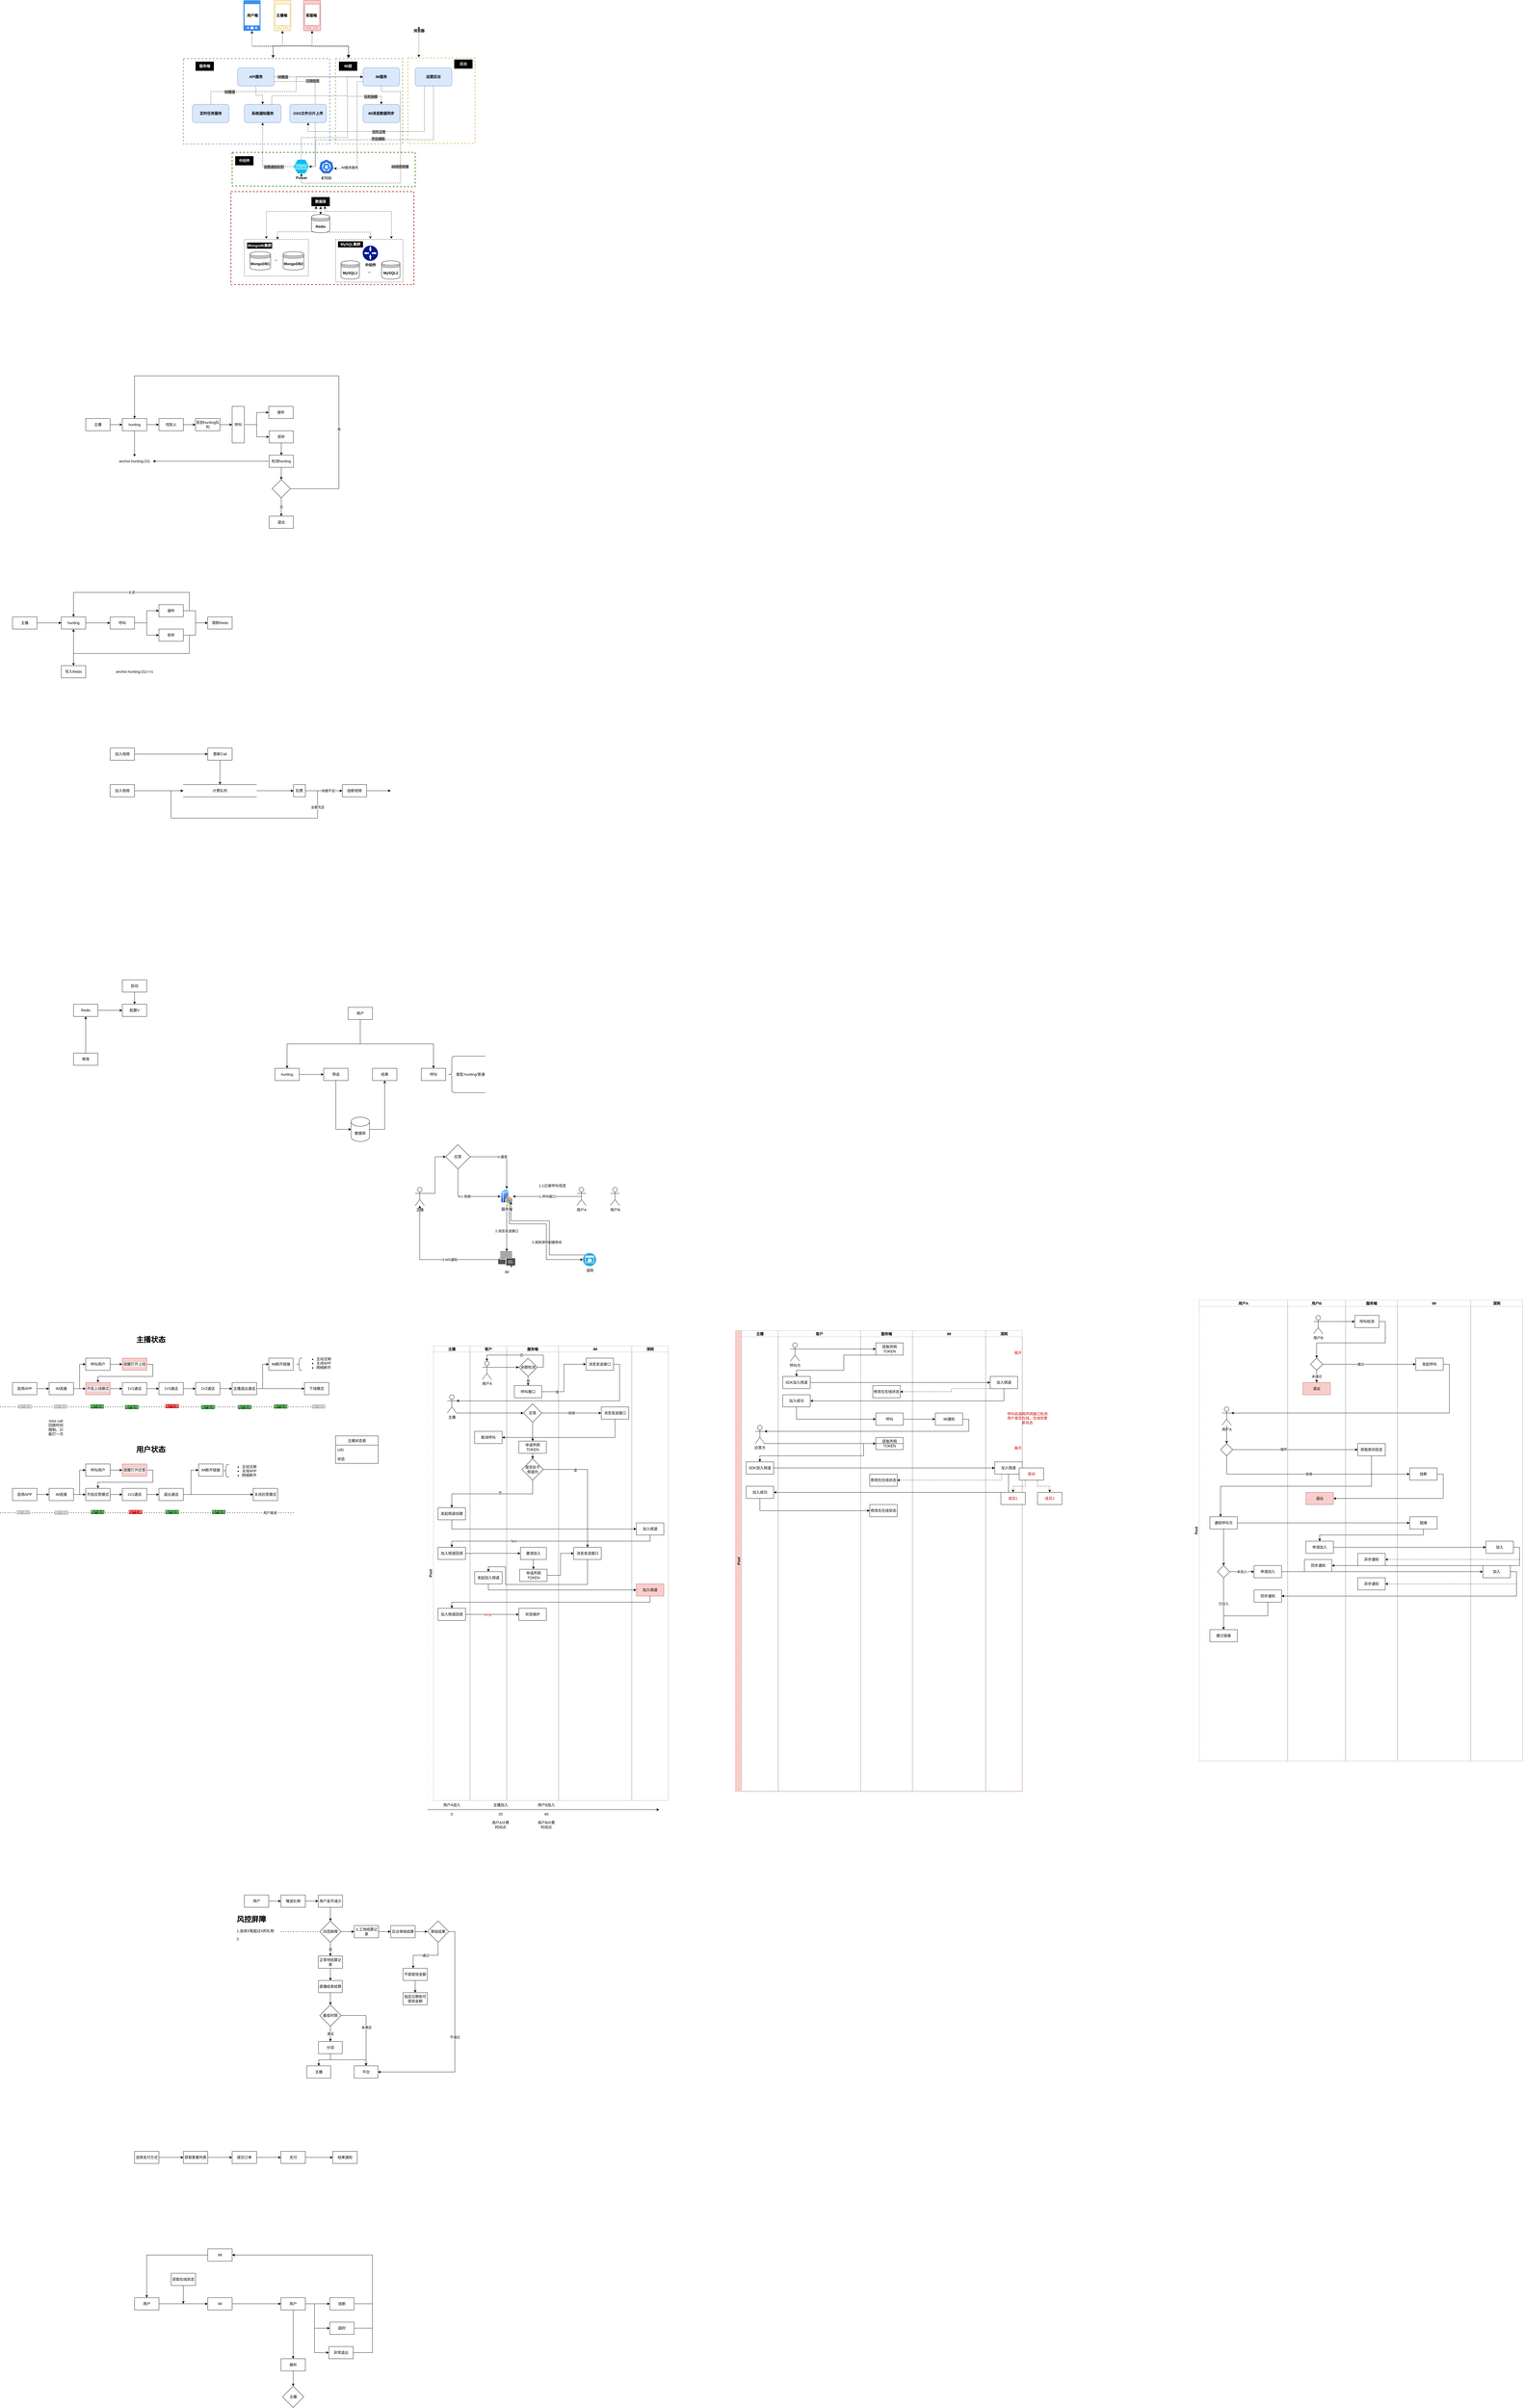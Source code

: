 <mxfile version="16.0.0" type="github">
  <diagram id="u0_twf8YNsRj_HJE-j4O" name="Page-1">
    <mxGraphModel dx="3318" dy="4935" grid="1" gridSize="10" guides="1" tooltips="1" connect="1" arrows="1" fold="1" page="0" pageScale="1" pageWidth="827" pageHeight="1169" math="0" shadow="0">
      <root>
        <mxCell id="0" />
        <mxCell id="1" parent="0" />
        <mxCell id="g4sBY3vQFwJTmv0VMaXS-16" style="edgeStyle=orthogonalEdgeStyle;rounded=0;orthogonalLoop=1;jettySize=auto;html=1;exitX=1;exitY=0.333;exitDx=0;exitDy=0;exitPerimeter=0;entryX=0;entryY=0.5;entryDx=0;entryDy=0;" parent="1" source="g4sBY3vQFwJTmv0VMaXS-1" target="g4sBY3vQFwJTmv0VMaXS-15" edge="1">
          <mxGeometry relative="1" as="geometry" />
        </mxCell>
        <mxCell id="g4sBY3vQFwJTmv0VMaXS-1" value="主播" style="shape=umlActor;verticalLabelPosition=bottom;verticalAlign=top;html=1;outlineConnect=0;" parent="1" vertex="1">
          <mxGeometry x="160" y="200" width="30" height="60" as="geometry" />
        </mxCell>
        <mxCell id="g4sBY3vQFwJTmv0VMaXS-10" value="1.呼叫接口" style="edgeStyle=orthogonalEdgeStyle;rounded=0;orthogonalLoop=1;jettySize=auto;html=1;exitX=0.5;exitY=0.5;exitDx=0;exitDy=0;exitPerimeter=0;entryX=1;entryY=0.5;entryDx=0;entryDy=0;" parent="1" source="g4sBY3vQFwJTmv0VMaXS-2" target="g4sBY3vQFwJTmv0VMaXS-4" edge="1">
          <mxGeometry relative="1" as="geometry" />
        </mxCell>
        <mxCell id="g4sBY3vQFwJTmv0VMaXS-2" value="用户A" style="shape=umlActor;verticalLabelPosition=bottom;verticalAlign=top;html=1;outlineConnect=0;" parent="1" vertex="1">
          <mxGeometry x="690" y="200" width="30" height="60" as="geometry" />
        </mxCell>
        <mxCell id="g4sBY3vQFwJTmv0VMaXS-11" value="" style="edgeStyle=orthogonalEdgeStyle;rounded=0;orthogonalLoop=1;jettySize=auto;html=1;exitX=0.5;exitY=1;exitDx=0;exitDy=0;" parent="1" source="g4sBY3vQFwJTmv0VMaXS-4" target="g4sBY3vQFwJTmv0VMaXS-7" edge="1">
          <mxGeometry relative="1" as="geometry" />
        </mxCell>
        <mxCell id="g4sBY3vQFwJTmv0VMaXS-12" value="2.消息发送接口" style="edgeLabel;html=1;align=center;verticalAlign=middle;resizable=0;points=[];" parent="g4sBY3vQFwJTmv0VMaXS-11" vertex="1" connectable="0">
          <mxGeometry x="0.136" relative="1" as="geometry">
            <mxPoint as="offset" />
          </mxGeometry>
        </mxCell>
        <mxCell id="g4sBY3vQFwJTmv0VMaXS-25" style="edgeStyle=orthogonalEdgeStyle;rounded=0;orthogonalLoop=1;jettySize=auto;html=1;exitX=0.75;exitY=1;exitDx=0;exitDy=0;entryX=0;entryY=0.5;entryDx=0;entryDy=0;entryPerimeter=0;" parent="1" source="g4sBY3vQFwJTmv0VMaXS-4" target="g4sBY3vQFwJTmv0VMaXS-5" edge="1">
          <mxGeometry relative="1" as="geometry">
            <Array as="points">
              <mxPoint x="469" y="320" />
              <mxPoint x="590" y="320" />
              <mxPoint x="590" y="437" />
            </Array>
          </mxGeometry>
        </mxCell>
        <mxCell id="g4sBY3vQFwJTmv0VMaXS-26" value="5.调用深网创建房间" style="edgeLabel;html=1;align=center;verticalAlign=middle;resizable=0;points=[];" parent="g4sBY3vQFwJTmv0VMaXS-25" vertex="1" connectable="0">
          <mxGeometry x="-0.455" y="-1" relative="1" as="geometry">
            <mxPoint x="73" y="59" as="offset" />
          </mxGeometry>
        </mxCell>
        <mxCell id="g4sBY3vQFwJTmv0VMaXS-4" value="服务端" style="aspect=fixed;perimeter=ellipsePerimeter;html=1;align=center;shadow=0;dashed=0;spacingTop=3;image;image=img/lib/active_directory/web_server.svg;" parent="1" vertex="1">
          <mxGeometry x="440" y="205" width="40" height="50" as="geometry" />
        </mxCell>
        <mxCell id="g4sBY3vQFwJTmv0VMaXS-27" style="edgeStyle=orthogonalEdgeStyle;rounded=0;orthogonalLoop=1;jettySize=auto;html=1;exitX=0.145;exitY=0.145;exitDx=0;exitDy=0;exitPerimeter=0;entryX=1;entryY=1;entryDx=0;entryDy=0;" parent="1" source="g4sBY3vQFwJTmv0VMaXS-5" target="g4sBY3vQFwJTmv0VMaXS-4" edge="1">
          <mxGeometry relative="1" as="geometry">
            <Array as="points">
              <mxPoint x="600" y="422" />
              <mxPoint x="600" y="310" />
              <mxPoint x="474" y="310" />
            </Array>
          </mxGeometry>
        </mxCell>
        <mxCell id="g4sBY3vQFwJTmv0VMaXS-5" value="深网" style="fillColor=#28A8E0;verticalLabelPosition=bottom;sketch=0;html=1;strokeColor=#ffffff;verticalAlign=top;align=center;points=[[0.145,0.145,0],[0.5,0,0],[0.855,0.145,0],[1,0.5,0],[0.855,0.855,0],[0.5,1,0],[0.145,0.855,0],[0,0.5,0]];pointerEvents=1;shape=mxgraph.cisco_safe.compositeIcon;bgIcon=ellipse;resIcon=mxgraph.cisco_safe.capability.video;" parent="1" vertex="1">
          <mxGeometry x="710" y="415.5" width="43" height="43" as="geometry" />
        </mxCell>
        <mxCell id="g4sBY3vQFwJTmv0VMaXS-13" style="edgeStyle=orthogonalEdgeStyle;rounded=0;orthogonalLoop=1;jettySize=auto;html=1;" parent="1" source="g4sBY3vQFwJTmv0VMaXS-7" target="g4sBY3vQFwJTmv0VMaXS-1" edge="1">
          <mxGeometry relative="1" as="geometry" />
        </mxCell>
        <mxCell id="g4sBY3vQFwJTmv0VMaXS-14" value="3.WS通知" style="edgeLabel;html=1;align=center;verticalAlign=middle;resizable=0;points=[];" parent="g4sBY3vQFwJTmv0VMaXS-13" vertex="1" connectable="0">
          <mxGeometry x="-0.267" relative="1" as="geometry">
            <mxPoint as="offset" />
          </mxGeometry>
        </mxCell>
        <mxCell id="g4sBY3vQFwJTmv0VMaXS-7" value="IM" style="sketch=0;pointerEvents=1;shadow=0;dashed=0;html=1;strokeColor=none;fillColor=#505050;labelPosition=center;verticalLabelPosition=bottom;verticalAlign=top;outlineConnect=0;align=center;shape=mxgraph.office.communications.im_workload;" parent="1" vertex="1">
          <mxGeometry x="432" y="410" width="56" height="54" as="geometry" />
        </mxCell>
        <mxCell id="g4sBY3vQFwJTmv0VMaXS-8" value="用户B" style="shape=umlActor;verticalLabelPosition=bottom;verticalAlign=top;html=1;outlineConnect=0;" parent="1" vertex="1">
          <mxGeometry x="800" y="200" width="30" height="60" as="geometry" />
        </mxCell>
        <mxCell id="g4sBY3vQFwJTmv0VMaXS-19" style="edgeStyle=orthogonalEdgeStyle;rounded=0;orthogonalLoop=1;jettySize=auto;html=1;exitX=1;exitY=0.5;exitDx=0;exitDy=0;entryX=0.5;entryY=0;entryDx=0;entryDy=0;" parent="1" source="g4sBY3vQFwJTmv0VMaXS-15" target="g4sBY3vQFwJTmv0VMaXS-4" edge="1">
          <mxGeometry relative="1" as="geometry" />
        </mxCell>
        <mxCell id="g4sBY3vQFwJTmv0VMaXS-20" value="4.接受" style="edgeLabel;html=1;align=center;verticalAlign=middle;resizable=0;points=[];" parent="g4sBY3vQFwJTmv0VMaXS-19" vertex="1" connectable="0">
          <mxGeometry x="-0.058" relative="1" as="geometry">
            <mxPoint as="offset" />
          </mxGeometry>
        </mxCell>
        <mxCell id="g4sBY3vQFwJTmv0VMaXS-22" style="edgeStyle=orthogonalEdgeStyle;rounded=0;orthogonalLoop=1;jettySize=auto;html=1;exitX=0.5;exitY=1;exitDx=0;exitDy=0;entryX=0;entryY=0.5;entryDx=0;entryDy=0;" parent="1" source="g4sBY3vQFwJTmv0VMaXS-15" target="g4sBY3vQFwJTmv0VMaXS-4" edge="1">
          <mxGeometry relative="1" as="geometry" />
        </mxCell>
        <mxCell id="g4sBY3vQFwJTmv0VMaXS-23" value="4.1&amp;nbsp;拒绝" style="edgeLabel;html=1;align=center;verticalAlign=middle;resizable=0;points=[];" parent="g4sBY3vQFwJTmv0VMaXS-22" vertex="1" connectable="0">
          <mxGeometry x="-0.026" relative="1" as="geometry">
            <mxPoint as="offset" />
          </mxGeometry>
        </mxCell>
        <mxCell id="g4sBY3vQFwJTmv0VMaXS-15" value="应答" style="rhombus;whiteSpace=wrap;html=1;" parent="1" vertex="1">
          <mxGeometry x="260" y="60" width="80" height="80" as="geometry" />
        </mxCell>
        <mxCell id="g4sBY3vQFwJTmv0VMaXS-18" value="1.1记录呼叫信息" style="text;html=1;strokeColor=none;fillColor=none;align=center;verticalAlign=middle;whiteSpace=wrap;rounded=0;" parent="1" vertex="1">
          <mxGeometry x="560" y="180" width="100" height="30" as="geometry" />
        </mxCell>
        <mxCell id="g4sBY3vQFwJTmv0VMaXS-29" value="Pool" style="swimlane;childLayout=stackLayout;resizeParent=1;resizeParentMax=0;startSize=20;horizontal=0;horizontalStack=1;strokeColor=#E6E6E6;dashed=1;dashPattern=1 1;fillColor=default;fontColor=default;" parent="1" vertex="1">
          <mxGeometry x="200" y="720" width="790" height="1490" as="geometry" />
        </mxCell>
        <mxCell id="g4sBY3vQFwJTmv0VMaXS-30" value="主播" style="swimlane;startSize=20;strokeColor=#808080;dashed=1;dashPattern=1 1;" parent="g4sBY3vQFwJTmv0VMaXS-29" vertex="1">
          <mxGeometry x="20" width="120" height="1490" as="geometry" />
        </mxCell>
        <mxCell id="g4sBY3vQFwJTmv0VMaXS-46" value="主播" style="shape=umlActor;verticalLabelPosition=bottom;verticalAlign=top;html=1;outlineConnect=0;" parent="g4sBY3vQFwJTmv0VMaXS-30" vertex="1">
          <mxGeometry x="45" y="160" width="30" height="60" as="geometry" />
        </mxCell>
        <mxCell id="bjaMCamKSF5sM4Zxcl0b-6" value="发起频道创建" style="rounded=0;whiteSpace=wrap;html=1;" parent="g4sBY3vQFwJTmv0VMaXS-30" vertex="1">
          <mxGeometry x="15" y="530" width="90" height="40" as="geometry" />
        </mxCell>
        <mxCell id="z2xvUa6bOidR-Bl0gTQm-137" value="加入频道回调" style="rounded=0;whiteSpace=wrap;html=1;" parent="g4sBY3vQFwJTmv0VMaXS-30" vertex="1">
          <mxGeometry x="15" y="660" width="90" height="40" as="geometry" />
        </mxCell>
        <mxCell id="z2xvUa6bOidR-Bl0gTQm-191" value="加入频道回调" style="rounded=0;whiteSpace=wrap;html=1;" parent="g4sBY3vQFwJTmv0VMaXS-30" vertex="1">
          <mxGeometry x="15" y="860" width="90" height="40" as="geometry" />
        </mxCell>
        <mxCell id="g4sBY3vQFwJTmv0VMaXS-31" value="客户" style="swimlane;startSize=20;strokeColor=#808080;dashed=1;dashPattern=1 1;" parent="g4sBY3vQFwJTmv0VMaXS-29" vertex="1">
          <mxGeometry x="140" width="120" height="1490" as="geometry" />
        </mxCell>
        <mxCell id="g4sBY3vQFwJTmv0VMaXS-40" value="用户A" style="shape=umlActor;verticalLabelPosition=bottom;verticalAlign=top;html=1;outlineConnect=0;" parent="g4sBY3vQFwJTmv0VMaXS-31" vertex="1">
          <mxGeometry x="40" y="50" width="30" height="60" as="geometry" />
        </mxCell>
        <mxCell id="z2xvUa6bOidR-Bl0gTQm-132" value="取消呼叫" style="rounded=0;whiteSpace=wrap;html=1;" parent="g4sBY3vQFwJTmv0VMaXS-31" vertex="1">
          <mxGeometry x="15" y="280" width="90" height="40" as="geometry" />
        </mxCell>
        <mxCell id="z2xvUa6bOidR-Bl0gTQm-143" value="发起加入频道" style="rounded=0;whiteSpace=wrap;html=1;" parent="g4sBY3vQFwJTmv0VMaXS-31" vertex="1">
          <mxGeometry x="15" y="740" width="90" height="40" as="geometry" />
        </mxCell>
        <mxCell id="g4sBY3vQFwJTmv0VMaXS-32" value="服务端" style="swimlane;startSize=20;strokeColor=#808080;dashed=1;dashPattern=1 1;" parent="g4sBY3vQFwJTmv0VMaXS-29" vertex="1">
          <mxGeometry x="260" width="170" height="1490" as="geometry" />
        </mxCell>
        <mxCell id="g4sBY3vQFwJTmv0VMaXS-42" value="呼叫接口" style="rounded=0;whiteSpace=wrap;html=1;" parent="g4sBY3vQFwJTmv0VMaXS-32" vertex="1">
          <mxGeometry x="25" y="130" width="90" height="40" as="geometry" />
        </mxCell>
        <mxCell id="t0FxqeCYsKIWs9JOHYrU-2" value="是" style="edgeStyle=orthogonalEdgeStyle;rounded=0;orthogonalLoop=1;jettySize=auto;html=1;exitX=0.5;exitY=1;exitDx=0;exitDy=0;" parent="g4sBY3vQFwJTmv0VMaXS-32" source="g4sBY3vQFwJTmv0VMaXS-55" target="g4sBY3vQFwJTmv0VMaXS-42" edge="1">
          <mxGeometry relative="1" as="geometry" />
        </mxCell>
        <mxCell id="g4sBY3vQFwJTmv0VMaXS-55" value="余额检测" style="rhombus;whiteSpace=wrap;html=1;" parent="g4sBY3vQFwJTmv0VMaXS-32" vertex="1">
          <mxGeometry x="40" y="40" width="60" height="60" as="geometry" />
        </mxCell>
        <mxCell id="t0FxqeCYsKIWs9JOHYrU-12" style="edgeStyle=orthogonalEdgeStyle;rounded=0;orthogonalLoop=1;jettySize=auto;html=1;exitX=0.5;exitY=1;exitDx=0;exitDy=0;strokeColor=default;labelBackgroundColor=default;fontColor=default;entryX=0.5;entryY=0;entryDx=0;entryDy=0;" parent="g4sBY3vQFwJTmv0VMaXS-32" source="z2xvUa6bOidR-Bl0gTQm-128" target="pI7oZdxJtOxQLC7SE2ko-5" edge="1">
          <mxGeometry relative="1" as="geometry">
            <mxPoint x="90" y="278" as="targetPoint" />
          </mxGeometry>
        </mxCell>
        <mxCell id="z2xvUa6bOidR-Bl0gTQm-128" value="应答" style="rhombus;whiteSpace=wrap;html=1;" parent="g4sBY3vQFwJTmv0VMaXS-32" vertex="1">
          <mxGeometry x="55" y="190" width="60" height="60" as="geometry" />
        </mxCell>
        <mxCell id="pI7oZdxJtOxQLC7SE2ko-2" style="edgeStyle=orthogonalEdgeStyle;rounded=0;orthogonalLoop=1;jettySize=auto;html=1;exitX=0.5;exitY=1;exitDx=0;exitDy=0;labelBackgroundColor=default;fontColor=default;strokeColor=default;" parent="g4sBY3vQFwJTmv0VMaXS-32" source="z2xvUa6bOidR-Bl0gTQm-139" target="z2xvUa6bOidR-Bl0gTQm-187" edge="1">
          <mxGeometry relative="1" as="geometry" />
        </mxCell>
        <mxCell id="z2xvUa6bOidR-Bl0gTQm-139" value="邀请加入" style="rounded=0;whiteSpace=wrap;html=1;" parent="g4sBY3vQFwJTmv0VMaXS-32" vertex="1">
          <mxGeometry x="45" y="660" width="85" height="40" as="geometry" />
        </mxCell>
        <mxCell id="z2xvUa6bOidR-Bl0gTQm-187" value="申请声网TOKEN" style="rounded=0;whiteSpace=wrap;html=1;fillColor=default;strokeColor=default;fontColor=default;" parent="g4sBY3vQFwJTmv0VMaXS-32" vertex="1">
          <mxGeometry x="42.5" y="732" width="90" height="40" as="geometry" />
        </mxCell>
        <mxCell id="z2xvUa6bOidR-Bl0gTQm-193" value="状态维护" style="rounded=0;whiteSpace=wrap;html=1;" parent="g4sBY3vQFwJTmv0VMaXS-32" vertex="1">
          <mxGeometry x="40" y="860" width="90" height="40" as="geometry" />
        </mxCell>
        <mxCell id="t0FxqeCYsKIWs9JOHYrU-11" value="是否处于&lt;br&gt;频道内" style="rhombus;whiteSpace=wrap;html=1;" parent="g4sBY3vQFwJTmv0VMaXS-32" vertex="1">
          <mxGeometry x="50" y="370" width="70" height="70" as="geometry" />
        </mxCell>
        <mxCell id="pI7oZdxJtOxQLC7SE2ko-6" style="edgeStyle=orthogonalEdgeStyle;rounded=0;orthogonalLoop=1;jettySize=auto;html=1;exitX=0.5;exitY=1;exitDx=0;exitDy=0;labelBackgroundColor=default;fontColor=default;strokeColor=default;" parent="g4sBY3vQFwJTmv0VMaXS-32" source="pI7oZdxJtOxQLC7SE2ko-5" target="t0FxqeCYsKIWs9JOHYrU-11" edge="1">
          <mxGeometry relative="1" as="geometry" />
        </mxCell>
        <mxCell id="pI7oZdxJtOxQLC7SE2ko-5" value="申请声网TOKEN" style="rounded=0;whiteSpace=wrap;html=1;fillColor=default;strokeColor=default;fontColor=default;" parent="g4sBY3vQFwJTmv0VMaXS-32" vertex="1">
          <mxGeometry x="40" y="312" width="90" height="40" as="geometry" />
        </mxCell>
        <mxCell id="g4sBY3vQFwJTmv0VMaXS-38" value="IM" style="swimlane;startSize=20;strokeColor=#808080;dashed=1;dashPattern=1 1;fillColor=default;fontColor=default;" parent="g4sBY3vQFwJTmv0VMaXS-29" vertex="1">
          <mxGeometry x="430" width="240" height="1490" as="geometry" />
        </mxCell>
        <mxCell id="g4sBY3vQFwJTmv0VMaXS-45" value="消息发送接口" style="rounded=0;whiteSpace=wrap;html=1;" parent="g4sBY3vQFwJTmv0VMaXS-38" vertex="1">
          <mxGeometry x="90" y="40" width="90" height="40" as="geometry" />
        </mxCell>
        <mxCell id="z2xvUa6bOidR-Bl0gTQm-129" value="消息发送接口" style="rounded=0;whiteSpace=wrap;html=1;" parent="g4sBY3vQFwJTmv0VMaXS-38" vertex="1">
          <mxGeometry x="140" y="200" width="90" height="40" as="geometry" />
        </mxCell>
        <mxCell id="z2xvUa6bOidR-Bl0gTQm-141" value="消息发送接口" style="rounded=0;whiteSpace=wrap;html=1;" parent="g4sBY3vQFwJTmv0VMaXS-38" vertex="1">
          <mxGeometry x="50" y="660" width="90" height="40" as="geometry" />
        </mxCell>
        <mxCell id="g4sBY3vQFwJTmv0VMaXS-41" style="edgeStyle=orthogonalEdgeStyle;rounded=0;orthogonalLoop=1;jettySize=auto;html=1;exitX=1;exitY=0.333;exitDx=0;exitDy=0;exitPerimeter=0;entryX=0;entryY=0.5;entryDx=0;entryDy=0;" parent="g4sBY3vQFwJTmv0VMaXS-29" source="g4sBY3vQFwJTmv0VMaXS-40" target="g4sBY3vQFwJTmv0VMaXS-55" edge="1">
          <mxGeometry relative="1" as="geometry">
            <mxPoint x="290" y="70.143" as="targetPoint" />
          </mxGeometry>
        </mxCell>
        <mxCell id="g4sBY3vQFwJTmv0VMaXS-47" style="edgeStyle=orthogonalEdgeStyle;rounded=0;orthogonalLoop=1;jettySize=auto;html=1;exitX=1;exitY=0.5;exitDx=0;exitDy=0;entryX=1;entryY=0.333;entryDx=0;entryDy=0;entryPerimeter=0;" parent="g4sBY3vQFwJTmv0VMaXS-29" source="g4sBY3vQFwJTmv0VMaXS-45" target="g4sBY3vQFwJTmv0VMaXS-46" edge="1">
          <mxGeometry relative="1" as="geometry" />
        </mxCell>
        <mxCell id="g4sBY3vQFwJTmv0VMaXS-48" style="edgeStyle=orthogonalEdgeStyle;rounded=0;orthogonalLoop=1;jettySize=auto;html=1;exitX=1;exitY=1;exitDx=0;exitDy=0;exitPerimeter=0;entryX=0;entryY=0.5;entryDx=0;entryDy=0;" parent="g4sBY3vQFwJTmv0VMaXS-29" source="g4sBY3vQFwJTmv0VMaXS-46" target="z2xvUa6bOidR-Bl0gTQm-128" edge="1">
          <mxGeometry relative="1" as="geometry">
            <mxPoint x="300" y="220" as="targetPoint" />
            <Array as="points">
              <mxPoint x="150" y="220" />
              <mxPoint x="150" y="220" />
            </Array>
          </mxGeometry>
        </mxCell>
        <mxCell id="bjaMCamKSF5sM4Zxcl0b-8" style="edgeStyle=orthogonalEdgeStyle;rounded=0;orthogonalLoop=1;jettySize=auto;html=1;exitX=0.5;exitY=1;exitDx=0;exitDy=0;entryX=0;entryY=0.5;entryDx=0;entryDy=0;" parent="g4sBY3vQFwJTmv0VMaXS-29" source="bjaMCamKSF5sM4Zxcl0b-6" target="bjaMCamKSF5sM4Zxcl0b-7" edge="1">
          <mxGeometry relative="1" as="geometry">
            <Array as="points">
              <mxPoint x="80" y="600" />
              <mxPoint x="685" y="600" />
            </Array>
            <mxPoint x="80" y="720.0" as="sourcePoint" />
          </mxGeometry>
        </mxCell>
        <mxCell id="z2xvUa6bOidR-Bl0gTQm-130" value="拒绝" style="edgeStyle=orthogonalEdgeStyle;rounded=0;orthogonalLoop=1;jettySize=auto;html=1;exitX=1;exitY=0.5;exitDx=0;exitDy=0;entryX=0;entryY=0.5;entryDx=0;entryDy=0;" parent="g4sBY3vQFwJTmv0VMaXS-29" source="z2xvUa6bOidR-Bl0gTQm-128" target="z2xvUa6bOidR-Bl0gTQm-129" edge="1">
          <mxGeometry relative="1" as="geometry" />
        </mxCell>
        <mxCell id="z2xvUa6bOidR-Bl0gTQm-133" style="edgeStyle=orthogonalEdgeStyle;rounded=0;orthogonalLoop=1;jettySize=auto;html=1;exitX=0.5;exitY=1;exitDx=0;exitDy=0;entryX=1;entryY=0.5;entryDx=0;entryDy=0;" parent="g4sBY3vQFwJTmv0VMaXS-29" source="z2xvUa6bOidR-Bl0gTQm-129" target="z2xvUa6bOidR-Bl0gTQm-132" edge="1">
          <mxGeometry relative="1" as="geometry" />
        </mxCell>
        <mxCell id="z2xvUa6bOidR-Bl0gTQm-138" style="edgeStyle=orthogonalEdgeStyle;rounded=0;orthogonalLoop=1;jettySize=auto;html=1;exitX=0.5;exitY=1;exitDx=0;exitDy=0;entryX=0.5;entryY=0;entryDx=0;entryDy=0;" parent="g4sBY3vQFwJTmv0VMaXS-29" source="bjaMCamKSF5sM4Zxcl0b-7" target="z2xvUa6bOidR-Bl0gTQm-137" edge="1">
          <mxGeometry relative="1" as="geometry" />
        </mxCell>
        <mxCell id="t0FxqeCYsKIWs9JOHYrU-9" value="Text" style="edgeLabel;html=1;align=center;verticalAlign=middle;resizable=0;points=[];" parent="z2xvUa6bOidR-Bl0gTQm-138" vertex="1" connectable="0">
          <mxGeometry x="0.356" relative="1" as="geometry">
            <mxPoint as="offset" />
          </mxGeometry>
        </mxCell>
        <mxCell id="z2xvUa6bOidR-Bl0gTQm-140" style="edgeStyle=orthogonalEdgeStyle;rounded=0;orthogonalLoop=1;jettySize=auto;html=1;exitX=1;exitY=0.5;exitDx=0;exitDy=0;entryX=0;entryY=0.5;entryDx=0;entryDy=0;" parent="g4sBY3vQFwJTmv0VMaXS-29" source="z2xvUa6bOidR-Bl0gTQm-137" target="z2xvUa6bOidR-Bl0gTQm-139" edge="1">
          <mxGeometry relative="1" as="geometry" />
        </mxCell>
        <mxCell id="z2xvUa6bOidR-Bl0gTQm-189" style="edgeStyle=orthogonalEdgeStyle;rounded=0;orthogonalLoop=1;jettySize=auto;html=1;exitX=0.5;exitY=1;exitDx=0;exitDy=0;fontColor=#CC0000;" parent="g4sBY3vQFwJTmv0VMaXS-29" source="z2xvUa6bOidR-Bl0gTQm-143" target="z2xvUa6bOidR-Bl0gTQm-145" edge="1">
          <mxGeometry relative="1" as="geometry" />
        </mxCell>
        <mxCell id="g4sBY3vQFwJTmv0VMaXS-39" value="深网" style="swimlane;startSize=20;strokeColor=#808080;dashed=1;dashPattern=1 1;" parent="g4sBY3vQFwJTmv0VMaXS-29" vertex="1">
          <mxGeometry x="670" width="120" height="1490" as="geometry" />
        </mxCell>
        <mxCell id="bjaMCamKSF5sM4Zxcl0b-7" value="加入频道" style="rounded=0;whiteSpace=wrap;html=1;" parent="g4sBY3vQFwJTmv0VMaXS-39" vertex="1">
          <mxGeometry x="15" y="580" width="90" height="40" as="geometry" />
        </mxCell>
        <mxCell id="z2xvUa6bOidR-Bl0gTQm-145" value="加入频道" style="rounded=0;whiteSpace=wrap;html=1;fillColor=#f8cecc;strokeColor=#b85450;" parent="g4sBY3vQFwJTmv0VMaXS-39" vertex="1">
          <mxGeometry x="15" y="780" width="90" height="40" as="geometry" />
        </mxCell>
        <mxCell id="z2xvUa6bOidR-Bl0gTQm-190" style="edgeStyle=orthogonalEdgeStyle;rounded=0;orthogonalLoop=1;jettySize=auto;html=1;exitX=0.5;exitY=1;exitDx=0;exitDy=0;fontColor=#CC0000;entryX=0.5;entryY=0;entryDx=0;entryDy=0;" parent="g4sBY3vQFwJTmv0VMaXS-29" source="z2xvUa6bOidR-Bl0gTQm-145" target="z2xvUa6bOidR-Bl0gTQm-191" edge="1">
          <mxGeometry relative="1" as="geometry">
            <mxPoint x="80.0" y="890" as="targetPoint" />
          </mxGeometry>
        </mxCell>
        <mxCell id="t0FxqeCYsKIWs9JOHYrU-3" style="edgeStyle=orthogonalEdgeStyle;rounded=0;orthogonalLoop=1;jettySize=auto;html=1;exitX=1;exitY=0.5;exitDx=0;exitDy=0;entryX=0;entryY=0.5;entryDx=0;entryDy=0;" parent="g4sBY3vQFwJTmv0VMaXS-29" source="g4sBY3vQFwJTmv0VMaXS-42" target="g4sBY3vQFwJTmv0VMaXS-45" edge="1">
          <mxGeometry relative="1" as="geometry" />
        </mxCell>
        <mxCell id="t0FxqeCYsKIWs9JOHYrU-5" value="是" style="edgeLabel;html=1;align=center;verticalAlign=middle;resizable=0;points=[];" parent="t0FxqeCYsKIWs9JOHYrU-3" vertex="1" connectable="0">
          <mxGeometry x="-0.568" y="-1" relative="1" as="geometry">
            <mxPoint as="offset" />
          </mxGeometry>
        </mxCell>
        <mxCell id="t0FxqeCYsKIWs9JOHYrU-4" value="否" style="edgeStyle=orthogonalEdgeStyle;rounded=0;orthogonalLoop=1;jettySize=auto;html=1;exitX=1;exitY=0.5;exitDx=0;exitDy=0;entryX=0.5;entryY=0;entryDx=0;entryDy=0;entryPerimeter=0;" parent="g4sBY3vQFwJTmv0VMaXS-29" source="g4sBY3vQFwJTmv0VMaXS-55" target="g4sBY3vQFwJTmv0VMaXS-40" edge="1">
          <mxGeometry relative="1" as="geometry">
            <mxPoint x="195" y="40" as="targetPoint" />
            <Array as="points">
              <mxPoint x="380" y="70" />
              <mxPoint x="380" y="30" />
              <mxPoint x="195" y="30" />
            </Array>
          </mxGeometry>
        </mxCell>
        <mxCell id="t0FxqeCYsKIWs9JOHYrU-15" style="edgeStyle=orthogonalEdgeStyle;rounded=0;orthogonalLoop=1;jettySize=auto;html=1;exitX=1;exitY=0.5;exitDx=0;exitDy=0;" parent="g4sBY3vQFwJTmv0VMaXS-29" source="t0FxqeCYsKIWs9JOHYrU-11" target="z2xvUa6bOidR-Bl0gTQm-141" edge="1">
          <mxGeometry relative="1" as="geometry" />
        </mxCell>
        <mxCell id="t0FxqeCYsKIWs9JOHYrU-16" value="是" style="edgeLabel;html=1;align=center;verticalAlign=middle;resizable=0;points=[];" parent="t0FxqeCYsKIWs9JOHYrU-15" vertex="1" connectable="0">
          <mxGeometry x="-0.475" y="-2" relative="1" as="geometry">
            <mxPoint as="offset" />
          </mxGeometry>
        </mxCell>
        <mxCell id="pI7oZdxJtOxQLC7SE2ko-3" style="edgeStyle=orthogonalEdgeStyle;rounded=0;orthogonalLoop=1;jettySize=auto;html=1;exitX=1;exitY=0.5;exitDx=0;exitDy=0;entryX=0;entryY=0.5;entryDx=0;entryDy=0;labelBackgroundColor=default;fontColor=default;strokeColor=default;" parent="g4sBY3vQFwJTmv0VMaXS-29" source="z2xvUa6bOidR-Bl0gTQm-187" target="z2xvUa6bOidR-Bl0gTQm-141" edge="1">
          <mxGeometry relative="1" as="geometry" />
        </mxCell>
        <mxCell id="pI7oZdxJtOxQLC7SE2ko-4" style="edgeStyle=orthogonalEdgeStyle;rounded=0;orthogonalLoop=1;jettySize=auto;html=1;exitX=0.5;exitY=1;exitDx=0;exitDy=0;entryX=0.5;entryY=0;entryDx=0;entryDy=0;labelBackgroundColor=default;fontColor=default;strokeColor=default;" parent="g4sBY3vQFwJTmv0VMaXS-29" source="z2xvUa6bOidR-Bl0gTQm-141" target="z2xvUa6bOidR-Bl0gTQm-143" edge="1">
          <mxGeometry relative="1" as="geometry">
            <Array as="points">
              <mxPoint x="525" y="782" />
              <mxPoint x="256" y="782" />
              <mxPoint x="256" y="724" />
              <mxPoint x="200" y="724" />
            </Array>
          </mxGeometry>
        </mxCell>
        <mxCell id="t0FxqeCYsKIWs9JOHYrU-13" style="edgeStyle=orthogonalEdgeStyle;rounded=0;orthogonalLoop=1;jettySize=auto;html=1;exitX=0.5;exitY=1;exitDx=0;exitDy=0;entryX=0.5;entryY=0;entryDx=0;entryDy=0;strokeColor=default;labelBackgroundColor=default;fontColor=default;" parent="g4sBY3vQFwJTmv0VMaXS-29" source="t0FxqeCYsKIWs9JOHYrU-11" target="bjaMCamKSF5sM4Zxcl0b-6" edge="1">
          <mxGeometry relative="1" as="geometry">
            <mxPoint x="345" y="480" as="targetPoint" />
          </mxGeometry>
        </mxCell>
        <mxCell id="t0FxqeCYsKIWs9JOHYrU-14" value="否" style="edgeLabel;html=1;align=center;verticalAlign=middle;resizable=0;points=[];" parent="t0FxqeCYsKIWs9JOHYrU-13" vertex="1" connectable="0">
          <mxGeometry x="-0.145" y="-3" relative="1" as="geometry">
            <mxPoint as="offset" />
          </mxGeometry>
        </mxCell>
        <mxCell id="bjaMCamKSF5sM4Zxcl0b-14" value="" style="endArrow=classic;html=1;rounded=0;" parent="1" edge="1">
          <mxGeometry width="50" height="50" relative="1" as="geometry">
            <mxPoint x="200" y="2240" as="sourcePoint" />
            <mxPoint x="960" y="2240" as="targetPoint" />
          </mxGeometry>
        </mxCell>
        <mxCell id="bjaMCamKSF5sM4Zxcl0b-15" value="用户A加入" style="text;html=1;strokeColor=none;fillColor=none;align=center;verticalAlign=middle;whiteSpace=wrap;rounded=0;dashed=1;dashPattern=1 1;" parent="1" vertex="1">
          <mxGeometry x="250" y="2210" width="60" height="30" as="geometry" />
        </mxCell>
        <mxCell id="bjaMCamKSF5sM4Zxcl0b-16" value="主播加入" style="text;html=1;strokeColor=none;fillColor=none;align=center;verticalAlign=middle;whiteSpace=wrap;rounded=0;dashed=1;dashPattern=1 1;" parent="1" vertex="1">
          <mxGeometry x="410" y="2210" width="60" height="30" as="geometry" />
        </mxCell>
        <mxCell id="bjaMCamKSF5sM4Zxcl0b-17" value="用户B加入" style="text;html=1;strokeColor=none;fillColor=none;align=center;verticalAlign=middle;whiteSpace=wrap;rounded=0;dashed=1;dashPattern=1 1;" parent="1" vertex="1">
          <mxGeometry x="560" y="2210" width="60" height="30" as="geometry" />
        </mxCell>
        <mxCell id="bjaMCamKSF5sM4Zxcl0b-18" value="0" style="text;html=1;strokeColor=none;fillColor=none;align=center;verticalAlign=middle;whiteSpace=wrap;rounded=0;dashed=1;dashPattern=1 1;" parent="1" vertex="1">
          <mxGeometry x="250" y="2240" width="60" height="30" as="geometry" />
        </mxCell>
        <mxCell id="bjaMCamKSF5sM4Zxcl0b-19" value="20" style="text;html=1;strokeColor=none;fillColor=none;align=center;verticalAlign=middle;whiteSpace=wrap;rounded=0;dashed=1;dashPattern=1 1;" parent="1" vertex="1">
          <mxGeometry x="410" y="2240" width="60" height="30" as="geometry" />
        </mxCell>
        <mxCell id="bjaMCamKSF5sM4Zxcl0b-20" value="40" style="text;html=1;strokeColor=none;fillColor=none;align=center;verticalAlign=middle;whiteSpace=wrap;rounded=0;dashed=1;dashPattern=1 1;" parent="1" vertex="1">
          <mxGeometry x="560" y="2240" width="60" height="30" as="geometry" />
        </mxCell>
        <mxCell id="bjaMCamKSF5sM4Zxcl0b-21" value="用户A计费时间点" style="text;html=1;strokeColor=none;fillColor=none;align=center;verticalAlign=middle;whiteSpace=wrap;rounded=0;dashed=1;dashPattern=1 1;" parent="1" vertex="1">
          <mxGeometry x="410" y="2270" width="60" height="40" as="geometry" />
        </mxCell>
        <mxCell id="bjaMCamKSF5sM4Zxcl0b-22" value="用户B计费时间点" style="text;html=1;strokeColor=none;fillColor=none;align=center;verticalAlign=middle;whiteSpace=wrap;rounded=0;dashed=1;dashPattern=1 1;" parent="1" vertex="1">
          <mxGeometry x="560" y="2270" width="60" height="40" as="geometry" />
        </mxCell>
        <mxCell id="z2xvUa6bOidR-Bl0gTQm-1" value="Pool" style="swimlane;childLayout=stackLayout;resizeParent=1;resizeParentMax=0;startSize=20;horizontal=0;horizontalStack=1;strokeColor=#b85450;dashed=1;dashPattern=1 1;fillColor=#f8cecc;fontColor=default;" parent="1" vertex="1">
          <mxGeometry x="1210" y="670" width="940" height="1510" as="geometry" />
        </mxCell>
        <mxCell id="z2xvUa6bOidR-Bl0gTQm-2" value="主播" style="swimlane;startSize=20;strokeColor=#808080;dashed=1;dashPattern=1 1;" parent="z2xvUa6bOidR-Bl0gTQm-1" vertex="1">
          <mxGeometry x="20" width="120" height="1510" as="geometry" />
        </mxCell>
        <mxCell id="z2xvUa6bOidR-Bl0gTQm-3" value="应答方" style="shape=umlActor;verticalLabelPosition=bottom;verticalAlign=top;html=1;outlineConnect=0;" parent="z2xvUa6bOidR-Bl0gTQm-2" vertex="1">
          <mxGeometry x="45" y="310" width="30" height="60" as="geometry" />
        </mxCell>
        <mxCell id="z2xvUa6bOidR-Bl0gTQm-110" value="加入成功" style="rounded=0;whiteSpace=wrap;html=1;" parent="z2xvUa6bOidR-Bl0gTQm-2" vertex="1">
          <mxGeometry x="15" y="510" width="90" height="40" as="geometry" />
        </mxCell>
        <mxCell id="z2xvUa6bOidR-Bl0gTQm-165" value="SDK加入频道" style="rounded=0;whiteSpace=wrap;html=1;" parent="z2xvUa6bOidR-Bl0gTQm-2" vertex="1">
          <mxGeometry x="15" y="430" width="90" height="40" as="geometry" />
        </mxCell>
        <mxCell id="z2xvUa6bOidR-Bl0gTQm-9" value="客户" style="swimlane;startSize=20;strokeColor=#808080;dashed=1;dashPattern=1 1;fillColor=default;fontColor=default;" parent="z2xvUa6bOidR-Bl0gTQm-1" vertex="1">
          <mxGeometry x="140" width="270" height="1510" as="geometry" />
        </mxCell>
        <mxCell id="z2xvUa6bOidR-Bl0gTQm-10" value="呼叫方" style="shape=umlActor;verticalLabelPosition=bottom;verticalAlign=top;html=1;outlineConnect=0;" parent="z2xvUa6bOidR-Bl0gTQm-9" vertex="1">
          <mxGeometry x="40" y="40" width="30" height="60" as="geometry" />
        </mxCell>
        <mxCell id="z2xvUa6bOidR-Bl0gTQm-88" value="SDK加入频道" style="rounded=0;whiteSpace=wrap;html=1;" parent="z2xvUa6bOidR-Bl0gTQm-9" vertex="1">
          <mxGeometry x="15" y="150" width="90" height="40" as="geometry" />
        </mxCell>
        <mxCell id="z2xvUa6bOidR-Bl0gTQm-94" value="加入成功" style="rounded=0;whiteSpace=wrap;html=1;" parent="z2xvUa6bOidR-Bl0gTQm-9" vertex="1">
          <mxGeometry x="15" y="210" width="90" height="40" as="geometry" />
        </mxCell>
        <mxCell id="pI7oZdxJtOxQLC7SE2ko-134" value="Pool" style="swimlane;childLayout=stackLayout;resizeParent=1;resizeParentMax=0;startSize=20;horizontal=0;horizontalStack=1;strokeColor=#E6E6E6;dashed=1;dashPattern=1 1;fillColor=default;fontColor=default;" parent="z2xvUa6bOidR-Bl0gTQm-9" vertex="1">
          <mxGeometry x="1360" y="-100" width="1080" height="1510" as="geometry" />
        </mxCell>
        <mxCell id="pI7oZdxJtOxQLC7SE2ko-135" value="用户A" style="swimlane;startSize=20;strokeColor=#808080;dashed=1;dashPattern=1 1;fontColor=default;fillColor=default;" parent="pI7oZdxJtOxQLC7SE2ko-134" vertex="1">
          <mxGeometry x="20" width="290" height="1510" as="geometry" />
        </mxCell>
        <mxCell id="pI7oZdxJtOxQLC7SE2ko-196" style="edgeStyle=orthogonalEdgeStyle;rounded=0;orthogonalLoop=1;jettySize=auto;html=1;entryX=0.5;entryY=0;entryDx=0;entryDy=0;labelBackgroundColor=default;fontColor=default;strokeColor=default;" parent="pI7oZdxJtOxQLC7SE2ko-135" source="pI7oZdxJtOxQLC7SE2ko-136" target="pI7oZdxJtOxQLC7SE2ko-195" edge="1">
          <mxGeometry relative="1" as="geometry" />
        </mxCell>
        <mxCell id="pI7oZdxJtOxQLC7SE2ko-136" value="用户A" style="shape=umlActor;verticalLabelPosition=bottom;verticalAlign=top;html=1;outlineConnect=0;fillColor=default;strokeColor=default;fontColor=default;" parent="pI7oZdxJtOxQLC7SE2ko-135" vertex="1">
          <mxGeometry x="75" y="350" width="30" height="60" as="geometry" />
        </mxCell>
        <mxCell id="pI7oZdxJtOxQLC7SE2ko-195" value="" style="rhombus;whiteSpace=wrap;html=1;labelBackgroundColor=default;fontColor=default;strokeColor=default;fillColor=default;" parent="pI7oZdxJtOxQLC7SE2ko-135" vertex="1">
          <mxGeometry x="70" y="470" width="40" height="40" as="geometry" />
        </mxCell>
        <mxCell id="pI7oZdxJtOxQLC7SE2ko-268" style="edgeStyle=orthogonalEdgeStyle;rounded=0;orthogonalLoop=1;jettySize=auto;html=1;exitX=0.5;exitY=1;exitDx=0;exitDy=0;labelBackgroundColor=default;fontColor=default;strokeColor=default;" parent="pI7oZdxJtOxQLC7SE2ko-135" source="pI7oZdxJtOxQLC7SE2ko-260" target="pI7oZdxJtOxQLC7SE2ko-267" edge="1">
          <mxGeometry relative="1" as="geometry" />
        </mxCell>
        <mxCell id="pI7oZdxJtOxQLC7SE2ko-260" value="通知呼叫方" style="rounded=0;whiteSpace=wrap;html=1;fillColor=default;strokeColor=default;fontColor=default;" parent="pI7oZdxJtOxQLC7SE2ko-135" vertex="1">
          <mxGeometry x="35" y="710" width="90" height="40" as="geometry" />
        </mxCell>
        <mxCell id="pI7oZdxJtOxQLC7SE2ko-273" value="已加入" style="edgeStyle=orthogonalEdgeStyle;rounded=0;orthogonalLoop=1;jettySize=auto;html=1;exitX=0.5;exitY=1;exitDx=0;exitDy=0;entryX=0.5;entryY=0;entryDx=0;entryDy=0;labelBackgroundColor=default;fontColor=default;strokeColor=default;" parent="pI7oZdxJtOxQLC7SE2ko-135" source="pI7oZdxJtOxQLC7SE2ko-267" target="pI7oZdxJtOxQLC7SE2ko-272" edge="1">
          <mxGeometry relative="1" as="geometry" />
        </mxCell>
        <mxCell id="pI7oZdxJtOxQLC7SE2ko-278" value="未加入" style="edgeStyle=orthogonalEdgeStyle;rounded=0;orthogonalLoop=1;jettySize=auto;html=1;exitX=1;exitY=0.5;exitDx=0;exitDy=0;entryX=0;entryY=0.5;entryDx=0;entryDy=0;labelBackgroundColor=default;fontColor=default;strokeColor=default;" parent="pI7oZdxJtOxQLC7SE2ko-135" source="pI7oZdxJtOxQLC7SE2ko-267" target="pI7oZdxJtOxQLC7SE2ko-277" edge="1">
          <mxGeometry relative="1" as="geometry" />
        </mxCell>
        <mxCell id="pI7oZdxJtOxQLC7SE2ko-267" value="" style="rhombus;whiteSpace=wrap;html=1;labelBackgroundColor=default;fontColor=default;strokeColor=default;fillColor=default;" parent="pI7oZdxJtOxQLC7SE2ko-135" vertex="1">
          <mxGeometry x="60" y="870" width="40" height="40" as="geometry" />
        </mxCell>
        <mxCell id="pI7oZdxJtOxQLC7SE2ko-272" value="建立链接" style="rounded=0;whiteSpace=wrap;html=1;fillColor=default;strokeColor=default;fontColor=default;" parent="pI7oZdxJtOxQLC7SE2ko-135" vertex="1">
          <mxGeometry x="35" y="1080" width="90" height="40" as="geometry" />
        </mxCell>
        <mxCell id="pI7oZdxJtOxQLC7SE2ko-277" value="申请加入" style="rounded=0;whiteSpace=wrap;html=1;fillColor=default;strokeColor=default;fontColor=default;" parent="pI7oZdxJtOxQLC7SE2ko-135" vertex="1">
          <mxGeometry x="180" y="870" width="90" height="40" as="geometry" />
        </mxCell>
        <mxCell id="pI7oZdxJtOxQLC7SE2ko-282" style="edgeStyle=orthogonalEdgeStyle;rounded=0;orthogonalLoop=1;jettySize=auto;html=1;exitX=0.5;exitY=1;exitDx=0;exitDy=0;entryX=0.5;entryY=0;entryDx=0;entryDy=0;labelBackgroundColor=default;fontColor=default;strokeColor=default;" parent="pI7oZdxJtOxQLC7SE2ko-135" source="pI7oZdxJtOxQLC7SE2ko-281" target="pI7oZdxJtOxQLC7SE2ko-272" edge="1">
          <mxGeometry relative="1" as="geometry" />
        </mxCell>
        <mxCell id="pI7oZdxJtOxQLC7SE2ko-281" value="同步通知" style="rounded=0;whiteSpace=wrap;html=1;fillColor=default;strokeColor=default;fontColor=default;" parent="pI7oZdxJtOxQLC7SE2ko-135" vertex="1">
          <mxGeometry x="180" y="950" width="90" height="40" as="geometry" />
        </mxCell>
        <mxCell id="pI7oZdxJtOxQLC7SE2ko-140" value="用户B" style="swimlane;startSize=20;strokeColor=#808080;dashed=1;dashPattern=1 1;fontColor=default;fillColor=default;" parent="pI7oZdxJtOxQLC7SE2ko-134" vertex="1">
          <mxGeometry x="310" width="190" height="1510" as="geometry" />
        </mxCell>
        <mxCell id="pI7oZdxJtOxQLC7SE2ko-141" value="用户B" style="shape=umlActor;verticalLabelPosition=bottom;verticalAlign=top;html=1;outlineConnect=0;fillColor=default;strokeColor=default;fontColor=default;" parent="pI7oZdxJtOxQLC7SE2ko-140" vertex="1">
          <mxGeometry x="85" y="50" width="30" height="60" as="geometry" />
        </mxCell>
        <mxCell id="pI7oZdxJtOxQLC7SE2ko-193" value="未通过" style="edgeStyle=orthogonalEdgeStyle;rounded=0;orthogonalLoop=1;jettySize=auto;html=1;exitX=0.5;exitY=1;exitDx=0;exitDy=0;labelBackgroundColor=default;fontColor=default;strokeColor=default;" parent="pI7oZdxJtOxQLC7SE2ko-140" source="pI7oZdxJtOxQLC7SE2ko-187" target="pI7oZdxJtOxQLC7SE2ko-192" edge="1">
          <mxGeometry relative="1" as="geometry" />
        </mxCell>
        <mxCell id="pI7oZdxJtOxQLC7SE2ko-187" value="" style="rhombus;whiteSpace=wrap;html=1;labelBackgroundColor=default;fontColor=default;strokeColor=default;fillColor=default;" parent="pI7oZdxJtOxQLC7SE2ko-140" vertex="1">
          <mxGeometry x="75" y="190" width="40" height="40" as="geometry" />
        </mxCell>
        <mxCell id="pI7oZdxJtOxQLC7SE2ko-192" value="退出" style="rounded=0;whiteSpace=wrap;html=1;fillColor=#f8cecc;strokeColor=#b85450;fontColor=default;" parent="pI7oZdxJtOxQLC7SE2ko-140" vertex="1">
          <mxGeometry x="50" y="270" width="90" height="40" as="geometry" />
        </mxCell>
        <mxCell id="pI7oZdxJtOxQLC7SE2ko-202" value="退出" style="rounded=0;whiteSpace=wrap;html=1;fillColor=#f8cecc;strokeColor=#b85450;fontColor=default;" parent="pI7oZdxJtOxQLC7SE2ko-140" vertex="1">
          <mxGeometry x="60" y="630" width="90" height="40" as="geometry" />
        </mxCell>
        <mxCell id="pI7oZdxJtOxQLC7SE2ko-263" value="申请加入" style="rounded=0;whiteSpace=wrap;html=1;fillColor=default;strokeColor=default;fontColor=default;" parent="pI7oZdxJtOxQLC7SE2ko-140" vertex="1">
          <mxGeometry x="60" y="790" width="90" height="40" as="geometry" />
        </mxCell>
        <mxCell id="pI7oZdxJtOxQLC7SE2ko-285" value="同步通知" style="rounded=0;whiteSpace=wrap;html=1;fillColor=default;strokeColor=default;fontColor=default;" parent="pI7oZdxJtOxQLC7SE2ko-140" vertex="1">
          <mxGeometry x="55" y="850" width="90" height="40" as="geometry" />
        </mxCell>
        <mxCell id="pI7oZdxJtOxQLC7SE2ko-144" value="服务端" style="swimlane;startSize=20;strokeColor=#808080;dashed=1;dashPattern=1 1;fillColor=default;fontColor=default;" parent="pI7oZdxJtOxQLC7SE2ko-134" vertex="1">
          <mxGeometry x="500" width="170" height="1510" as="geometry" />
        </mxCell>
        <mxCell id="pI7oZdxJtOxQLC7SE2ko-186" value="呼叫检测" style="rounded=0;whiteSpace=wrap;html=1;fillColor=default;strokeColor=default;fontColor=default;" parent="pI7oZdxJtOxQLC7SE2ko-144" vertex="1">
          <mxGeometry x="30" y="50" width="80" height="40" as="geometry" />
        </mxCell>
        <mxCell id="pI7oZdxJtOxQLC7SE2ko-205" value="获取房间信息" style="rounded=0;whiteSpace=wrap;html=1;fillColor=default;strokeColor=default;fontColor=default;" parent="pI7oZdxJtOxQLC7SE2ko-144" vertex="1">
          <mxGeometry x="40" y="470" width="90" height="40" as="geometry" />
        </mxCell>
        <mxCell id="pI7oZdxJtOxQLC7SE2ko-275" value="异步通知" style="rounded=0;whiteSpace=wrap;html=1;fillColor=default;strokeColor=default;fontColor=default;" parent="pI7oZdxJtOxQLC7SE2ko-144" vertex="1">
          <mxGeometry x="40" y="910" width="90" height="40" as="geometry" />
        </mxCell>
        <mxCell id="pI7oZdxJtOxQLC7SE2ko-283" value="异步通知" style="rounded=0;whiteSpace=wrap;html=1;fillColor=default;strokeColor=default;fontColor=default;" parent="pI7oZdxJtOxQLC7SE2ko-144" vertex="1">
          <mxGeometry x="40" y="830" width="90" height="40" as="geometry" />
        </mxCell>
        <mxCell id="pI7oZdxJtOxQLC7SE2ko-161" style="edgeStyle=orthogonalEdgeStyle;rounded=0;orthogonalLoop=1;jettySize=auto;html=1;exitX=1;exitY=0.333;exitDx=0;exitDy=0;exitPerimeter=0;entryX=0;entryY=0.5;entryDx=0;entryDy=0;strokeColor=default;labelBackgroundColor=default;fontColor=default;" parent="pI7oZdxJtOxQLC7SE2ko-134" source="pI7oZdxJtOxQLC7SE2ko-141" target="pI7oZdxJtOxQLC7SE2ko-186" edge="1">
          <mxGeometry relative="1" as="geometry">
            <mxPoint x="315" y="70" as="targetPoint" />
          </mxGeometry>
        </mxCell>
        <mxCell id="pI7oZdxJtOxQLC7SE2ko-157" value="IM" style="swimlane;startSize=20;strokeColor=#808080;dashed=1;dashPattern=1 1;fillColor=default;fontColor=default;" parent="pI7oZdxJtOxQLC7SE2ko-134" vertex="1">
          <mxGeometry x="670" width="240" height="1510" as="geometry" />
        </mxCell>
        <mxCell id="pI7oZdxJtOxQLC7SE2ko-189" value="发起呼叫" style="rounded=0;whiteSpace=wrap;html=1;fillColor=default;strokeColor=default;fontColor=default;" parent="pI7oZdxJtOxQLC7SE2ko-157" vertex="1">
          <mxGeometry x="60" y="190" width="90" height="40" as="geometry" />
        </mxCell>
        <mxCell id="pI7oZdxJtOxQLC7SE2ko-201" value="挂断" style="rounded=0;whiteSpace=wrap;html=1;fillColor=default;strokeColor=default;fontColor=default;" parent="pI7oZdxJtOxQLC7SE2ko-157" vertex="1">
          <mxGeometry x="40" y="550" width="90" height="40" as="geometry" />
        </mxCell>
        <mxCell id="pI7oZdxJtOxQLC7SE2ko-261" value="就绪" style="rounded=0;whiteSpace=wrap;html=1;fillColor=default;strokeColor=default;fontColor=default;" parent="pI7oZdxJtOxQLC7SE2ko-157" vertex="1">
          <mxGeometry x="40" y="710" width="90" height="40" as="geometry" />
        </mxCell>
        <mxCell id="pI7oZdxJtOxQLC7SE2ko-190" style="edgeStyle=orthogonalEdgeStyle;rounded=0;orthogonalLoop=1;jettySize=auto;html=1;exitX=1;exitY=0.5;exitDx=0;exitDy=0;labelBackgroundColor=default;fontColor=default;strokeColor=default;fillColor=default;" parent="pI7oZdxJtOxQLC7SE2ko-134" source="pI7oZdxJtOxQLC7SE2ko-187" target="pI7oZdxJtOxQLC7SE2ko-189" edge="1">
          <mxGeometry relative="1" as="geometry" />
        </mxCell>
        <mxCell id="pI7oZdxJtOxQLC7SE2ko-191" value="通过" style="edgeLabel;html=1;align=center;verticalAlign=middle;resizable=0;points=[];fontColor=default;" parent="pI7oZdxJtOxQLC7SE2ko-190" vertex="1" connectable="0">
          <mxGeometry x="-0.186" relative="1" as="geometry">
            <mxPoint as="offset" />
          </mxGeometry>
        </mxCell>
        <mxCell id="pI7oZdxJtOxQLC7SE2ko-194" style="edgeStyle=orthogonalEdgeStyle;rounded=0;orthogonalLoop=1;jettySize=auto;html=1;exitX=1;exitY=0.5;exitDx=0;exitDy=0;entryX=1;entryY=0.333;entryDx=0;entryDy=0;entryPerimeter=0;labelBackgroundColor=default;fontColor=default;strokeColor=default;" parent="pI7oZdxJtOxQLC7SE2ko-134" source="pI7oZdxJtOxQLC7SE2ko-189" target="pI7oZdxJtOxQLC7SE2ko-136" edge="1">
          <mxGeometry relative="1" as="geometry" />
        </mxCell>
        <mxCell id="pI7oZdxJtOxQLC7SE2ko-198" style="edgeStyle=orthogonalEdgeStyle;rounded=0;orthogonalLoop=1;jettySize=auto;html=1;exitX=1;exitY=0.5;exitDx=0;exitDy=0;labelBackgroundColor=default;fontColor=default;strokeColor=default;" parent="pI7oZdxJtOxQLC7SE2ko-134" source="pI7oZdxJtOxQLC7SE2ko-195" target="pI7oZdxJtOxQLC7SE2ko-205" edge="1">
          <mxGeometry relative="1" as="geometry">
            <mxPoint x="410" y="490" as="targetPoint" />
          </mxGeometry>
        </mxCell>
        <mxCell id="pI7oZdxJtOxQLC7SE2ko-199" value="接听" style="edgeLabel;html=1;align=center;verticalAlign=middle;resizable=0;points=[];fontColor=default;" parent="pI7oZdxJtOxQLC7SE2ko-198" vertex="1" connectable="0">
          <mxGeometry x="-0.188" y="1" relative="1" as="geometry">
            <mxPoint as="offset" />
          </mxGeometry>
        </mxCell>
        <mxCell id="pI7oZdxJtOxQLC7SE2ko-200" value="拒绝" style="edgeStyle=orthogonalEdgeStyle;rounded=0;orthogonalLoop=1;jettySize=auto;html=1;exitX=0.5;exitY=1;exitDx=0;exitDy=0;labelBackgroundColor=default;fontColor=default;strokeColor=default;entryX=0;entryY=0.5;entryDx=0;entryDy=0;" parent="pI7oZdxJtOxQLC7SE2ko-134" source="pI7oZdxJtOxQLC7SE2ko-195" target="pI7oZdxJtOxQLC7SE2ko-201" edge="1">
          <mxGeometry relative="1" as="geometry">
            <mxPoint x="570" y="610" as="targetPoint" />
          </mxGeometry>
        </mxCell>
        <mxCell id="pI7oZdxJtOxQLC7SE2ko-203" style="edgeStyle=orthogonalEdgeStyle;rounded=0;orthogonalLoop=1;jettySize=auto;html=1;exitX=1;exitY=0.5;exitDx=0;exitDy=0;entryX=1;entryY=0.5;entryDx=0;entryDy=0;labelBackgroundColor=default;fontColor=default;strokeColor=default;" parent="pI7oZdxJtOxQLC7SE2ko-134" source="pI7oZdxJtOxQLC7SE2ko-201" target="pI7oZdxJtOxQLC7SE2ko-202" edge="1">
          <mxGeometry relative="1" as="geometry" />
        </mxCell>
        <mxCell id="pI7oZdxJtOxQLC7SE2ko-206" style="edgeStyle=orthogonalEdgeStyle;rounded=0;orthogonalLoop=1;jettySize=auto;html=1;exitX=0.5;exitY=1;exitDx=0;exitDy=0;labelBackgroundColor=default;fontColor=default;strokeColor=default;" parent="pI7oZdxJtOxQLC7SE2ko-134" source="pI7oZdxJtOxQLC7SE2ko-205" edge="1">
          <mxGeometry relative="1" as="geometry">
            <mxPoint x="90" y="710" as="targetPoint" />
            <Array as="points">
              <mxPoint x="585" y="610" />
              <mxPoint x="90" y="610" />
            </Array>
          </mxGeometry>
        </mxCell>
        <mxCell id="pI7oZdxJtOxQLC7SE2ko-171" value="深网" style="swimlane;startSize=20;strokeColor=#808080;dashed=1;dashPattern=1 1;fillColor=default;fontColor=default;" parent="pI7oZdxJtOxQLC7SE2ko-134" vertex="1">
          <mxGeometry x="910" width="170" height="1510" as="geometry" />
        </mxCell>
        <mxCell id="pI7oZdxJtOxQLC7SE2ko-265" value="加入" style="rounded=0;whiteSpace=wrap;html=1;fillColor=default;strokeColor=default;fontColor=default;" parent="pI7oZdxJtOxQLC7SE2ko-171" vertex="1">
          <mxGeometry x="50" y="790" width="90" height="40" as="geometry" />
        </mxCell>
        <mxCell id="pI7oZdxJtOxQLC7SE2ko-269" value="加入" style="rounded=0;whiteSpace=wrap;html=1;fillColor=default;strokeColor=default;fontColor=default;" parent="pI7oZdxJtOxQLC7SE2ko-171" vertex="1">
          <mxGeometry x="40" y="870" width="90" height="40" as="geometry" />
        </mxCell>
        <mxCell id="pI7oZdxJtOxQLC7SE2ko-262" style="edgeStyle=orthogonalEdgeStyle;rounded=0;orthogonalLoop=1;jettySize=auto;html=1;exitX=1;exitY=0.5;exitDx=0;exitDy=0;labelBackgroundColor=default;fontColor=default;strokeColor=default;" parent="pI7oZdxJtOxQLC7SE2ko-134" source="pI7oZdxJtOxQLC7SE2ko-260" target="pI7oZdxJtOxQLC7SE2ko-261" edge="1">
          <mxGeometry relative="1" as="geometry" />
        </mxCell>
        <mxCell id="pI7oZdxJtOxQLC7SE2ko-264" style="edgeStyle=orthogonalEdgeStyle;rounded=0;orthogonalLoop=1;jettySize=auto;html=1;exitX=0.5;exitY=1;exitDx=0;exitDy=0;labelBackgroundColor=default;fontColor=default;strokeColor=default;" parent="pI7oZdxJtOxQLC7SE2ko-134" source="pI7oZdxJtOxQLC7SE2ko-261" target="pI7oZdxJtOxQLC7SE2ko-263" edge="1">
          <mxGeometry relative="1" as="geometry" />
        </mxCell>
        <mxCell id="pI7oZdxJtOxQLC7SE2ko-266" style="edgeStyle=orthogonalEdgeStyle;rounded=0;orthogonalLoop=1;jettySize=auto;html=1;exitX=1;exitY=0.5;exitDx=0;exitDy=0;labelBackgroundColor=default;fontColor=default;strokeColor=default;" parent="pI7oZdxJtOxQLC7SE2ko-134" source="pI7oZdxJtOxQLC7SE2ko-263" target="pI7oZdxJtOxQLC7SE2ko-265" edge="1">
          <mxGeometry relative="1" as="geometry" />
        </mxCell>
        <mxCell id="pI7oZdxJtOxQLC7SE2ko-276" style="edgeStyle=orthogonalEdgeStyle;rounded=0;orthogonalLoop=1;jettySize=auto;html=1;exitX=1;exitY=0.5;exitDx=0;exitDy=0;entryX=1;entryY=0.5;entryDx=0;entryDy=0;labelBackgroundColor=default;fontColor=default;strokeColor=default;dashed=1;" parent="pI7oZdxJtOxQLC7SE2ko-134" source="pI7oZdxJtOxQLC7SE2ko-269" target="pI7oZdxJtOxQLC7SE2ko-275" edge="1">
          <mxGeometry relative="1" as="geometry" />
        </mxCell>
        <mxCell id="pI7oZdxJtOxQLC7SE2ko-279" style="edgeStyle=orthogonalEdgeStyle;rounded=0;orthogonalLoop=1;jettySize=auto;html=1;exitX=1;exitY=0.5;exitDx=0;exitDy=0;entryX=0;entryY=0.5;entryDx=0;entryDy=0;labelBackgroundColor=default;fontColor=default;strokeColor=default;" parent="pI7oZdxJtOxQLC7SE2ko-134" source="pI7oZdxJtOxQLC7SE2ko-277" target="pI7oZdxJtOxQLC7SE2ko-269" edge="1">
          <mxGeometry relative="1" as="geometry" />
        </mxCell>
        <mxCell id="pI7oZdxJtOxQLC7SE2ko-280" style="edgeStyle=orthogonalEdgeStyle;rounded=0;orthogonalLoop=1;jettySize=auto;html=1;exitX=1;exitY=0.5;exitDx=0;exitDy=0;labelBackgroundColor=default;fontColor=default;strokeColor=default;entryX=1;entryY=0.5;entryDx=0;entryDy=0;" parent="pI7oZdxJtOxQLC7SE2ko-134" source="pI7oZdxJtOxQLC7SE2ko-269" target="pI7oZdxJtOxQLC7SE2ko-281" edge="1">
          <mxGeometry relative="1" as="geometry">
            <mxPoint x="140" y="990" as="targetPoint" />
          </mxGeometry>
        </mxCell>
        <mxCell id="pI7oZdxJtOxQLC7SE2ko-284" style="edgeStyle=orthogonalEdgeStyle;rounded=0;orthogonalLoop=1;jettySize=auto;html=1;exitX=1;exitY=0.5;exitDx=0;exitDy=0;labelBackgroundColor=default;fontColor=default;strokeColor=default;dashed=1;" parent="pI7oZdxJtOxQLC7SE2ko-134" source="pI7oZdxJtOxQLC7SE2ko-265" target="pI7oZdxJtOxQLC7SE2ko-283" edge="1">
          <mxGeometry relative="1" as="geometry" />
        </mxCell>
        <mxCell id="pI7oZdxJtOxQLC7SE2ko-286" style="edgeStyle=orthogonalEdgeStyle;rounded=0;orthogonalLoop=1;jettySize=auto;html=1;exitX=1;exitY=0.5;exitDx=0;exitDy=0;entryX=1;entryY=0.5;entryDx=0;entryDy=0;labelBackgroundColor=default;fontColor=default;strokeColor=default;" parent="pI7oZdxJtOxQLC7SE2ko-134" source="pI7oZdxJtOxQLC7SE2ko-265" target="pI7oZdxJtOxQLC7SE2ko-285" edge="1">
          <mxGeometry relative="1" as="geometry" />
        </mxCell>
        <mxCell id="pI7oZdxJtOxQLC7SE2ko-287" style="edgeStyle=orthogonalEdgeStyle;rounded=0;orthogonalLoop=1;jettySize=auto;html=1;exitX=1;exitY=0.5;exitDx=0;exitDy=0;entryX=0.5;entryY=0;entryDx=0;entryDy=0;labelBackgroundColor=default;fontColor=default;strokeColor=default;" parent="pI7oZdxJtOxQLC7SE2ko-134" source="pI7oZdxJtOxQLC7SE2ko-186" target="pI7oZdxJtOxQLC7SE2ko-187" edge="1">
          <mxGeometry relative="1" as="geometry" />
        </mxCell>
        <mxCell id="z2xvUa6bOidR-Bl0gTQm-11" value="服务端" style="swimlane;startSize=20;strokeColor=#808080;dashed=1;dashPattern=1 1;" parent="z2xvUa6bOidR-Bl0gTQm-1" vertex="1">
          <mxGeometry x="410" width="170" height="1510" as="geometry" />
        </mxCell>
        <mxCell id="z2xvUa6bOidR-Bl0gTQm-86" value="获取声网TOKEN" style="rounded=0;whiteSpace=wrap;html=1;" parent="z2xvUa6bOidR-Bl0gTQm-11" vertex="1">
          <mxGeometry x="50" y="40" width="90" height="40" as="geometry" />
        </mxCell>
        <mxCell id="z2xvUa6bOidR-Bl0gTQm-103" value="呼叫" style="rounded=0;whiteSpace=wrap;html=1;" parent="z2xvUa6bOidR-Bl0gTQm-11" vertex="1">
          <mxGeometry x="50" y="270" width="90" height="40" as="geometry" />
        </mxCell>
        <mxCell id="z2xvUa6bOidR-Bl0gTQm-162" value="获取声网TOKEN" style="rounded=0;whiteSpace=wrap;html=1;" parent="z2xvUa6bOidR-Bl0gTQm-11" vertex="1">
          <mxGeometry x="50" y="350" width="90" height="40" as="geometry" />
        </mxCell>
        <mxCell id="z2xvUa6bOidR-Bl0gTQm-170" value="修改在在线状态" style="rounded=0;whiteSpace=wrap;html=1;" parent="z2xvUa6bOidR-Bl0gTQm-11" vertex="1">
          <mxGeometry x="40" y="180" width="90" height="40" as="geometry" />
        </mxCell>
        <mxCell id="z2xvUa6bOidR-Bl0gTQm-172" value="修改在在线状态" style="rounded=0;whiteSpace=wrap;html=1;" parent="z2xvUa6bOidR-Bl0gTQm-11" vertex="1">
          <mxGeometry x="30" y="470" width="90" height="40" as="geometry" />
        </mxCell>
        <mxCell id="z2xvUa6bOidR-Bl0gTQm-179" value="修改在在线状态" style="rounded=0;whiteSpace=wrap;html=1;" parent="z2xvUa6bOidR-Bl0gTQm-11" vertex="1">
          <mxGeometry x="30" y="570" width="90" height="40" as="geometry" />
        </mxCell>
        <mxCell id="z2xvUa6bOidR-Bl0gTQm-28" value="IM" style="swimlane;startSize=20;strokeColor=#808080;dashed=1;dashPattern=1 1;fillColor=default;fontColor=default;" parent="z2xvUa6bOidR-Bl0gTQm-1" vertex="1">
          <mxGeometry x="580" width="240" height="1510" as="geometry" />
        </mxCell>
        <mxCell id="z2xvUa6bOidR-Bl0gTQm-99" value="IM通知" style="rounded=0;whiteSpace=wrap;html=1;" parent="z2xvUa6bOidR-Bl0gTQm-28" vertex="1">
          <mxGeometry x="75" y="270" width="90" height="40" as="geometry" />
        </mxCell>
        <mxCell id="z2xvUa6bOidR-Bl0gTQm-32" value="深网" style="swimlane;startSize=20;strokeColor=#808080;dashed=1;dashPattern=1 1;" parent="z2xvUa6bOidR-Bl0gTQm-1" vertex="1">
          <mxGeometry x="820" width="120" height="1510" as="geometry" />
        </mxCell>
        <mxCell id="z2xvUa6bOidR-Bl0gTQm-91" value="加入频道" style="rounded=0;whiteSpace=wrap;html=1;" parent="z2xvUa6bOidR-Bl0gTQm-32" vertex="1">
          <mxGeometry x="15" y="150" width="90" height="40" as="geometry" />
        </mxCell>
        <mxCell id="z2xvUa6bOidR-Bl0gTQm-108" value="加入频道" style="rounded=0;whiteSpace=wrap;html=1;" parent="z2xvUa6bOidR-Bl0gTQm-32" vertex="1">
          <mxGeometry x="30" y="430" width="90" height="40" as="geometry" />
        </mxCell>
        <mxCell id="z2xvUa6bOidR-Bl0gTQm-34" style="edgeStyle=orthogonalEdgeStyle;rounded=0;orthogonalLoop=1;jettySize=auto;html=1;exitX=1;exitY=0.333;exitDx=0;exitDy=0;exitPerimeter=0;entryX=0;entryY=0.5;entryDx=0;entryDy=0;" parent="z2xvUa6bOidR-Bl0gTQm-1" source="z2xvUa6bOidR-Bl0gTQm-10" target="z2xvUa6bOidR-Bl0gTQm-86" edge="1">
          <mxGeometry relative="1" as="geometry">
            <mxPoint x="300" y="60" as="targetPoint" />
          </mxGeometry>
        </mxCell>
        <mxCell id="z2xvUa6bOidR-Bl0gTQm-89" style="edgeStyle=orthogonalEdgeStyle;rounded=0;orthogonalLoop=1;jettySize=auto;html=1;exitX=0.5;exitY=1;exitDx=0;exitDy=0;entryX=0.5;entryY=0;entryDx=0;entryDy=0;" parent="z2xvUa6bOidR-Bl0gTQm-1" source="z2xvUa6bOidR-Bl0gTQm-86" target="z2xvUa6bOidR-Bl0gTQm-88" edge="1">
          <mxGeometry relative="1" as="geometry">
            <Array as="points">
              <mxPoint x="355" y="130" />
              <mxPoint x="200" y="130" />
            </Array>
          </mxGeometry>
        </mxCell>
        <mxCell id="z2xvUa6bOidR-Bl0gTQm-90" style="edgeStyle=orthogonalEdgeStyle;rounded=0;orthogonalLoop=1;jettySize=auto;html=1;exitX=1;exitY=0.5;exitDx=0;exitDy=0;entryX=0;entryY=0.5;entryDx=0;entryDy=0;" parent="z2xvUa6bOidR-Bl0gTQm-1" source="z2xvUa6bOidR-Bl0gTQm-88" target="z2xvUa6bOidR-Bl0gTQm-91" edge="1">
          <mxGeometry relative="1" as="geometry">
            <mxPoint x="680" y="180" as="targetPoint" />
          </mxGeometry>
        </mxCell>
        <mxCell id="z2xvUa6bOidR-Bl0gTQm-95" style="edgeStyle=orthogonalEdgeStyle;rounded=0;orthogonalLoop=1;jettySize=auto;html=1;exitX=0.5;exitY=1;exitDx=0;exitDy=0;entryX=1;entryY=0.5;entryDx=0;entryDy=0;" parent="z2xvUa6bOidR-Bl0gTQm-1" source="z2xvUa6bOidR-Bl0gTQm-91" target="z2xvUa6bOidR-Bl0gTQm-94" edge="1">
          <mxGeometry relative="1" as="geometry" />
        </mxCell>
        <mxCell id="z2xvUa6bOidR-Bl0gTQm-104" style="edgeStyle=orthogonalEdgeStyle;rounded=0;orthogonalLoop=1;jettySize=auto;html=1;exitX=0.5;exitY=1;exitDx=0;exitDy=0;entryX=0;entryY=0.5;entryDx=0;entryDy=0;" parent="z2xvUa6bOidR-Bl0gTQm-1" source="z2xvUa6bOidR-Bl0gTQm-94" target="z2xvUa6bOidR-Bl0gTQm-103" edge="1">
          <mxGeometry relative="1" as="geometry" />
        </mxCell>
        <mxCell id="z2xvUa6bOidR-Bl0gTQm-107" style="edgeStyle=orthogonalEdgeStyle;rounded=0;orthogonalLoop=1;jettySize=auto;html=1;exitX=1;exitY=0.5;exitDx=0;exitDy=0;entryX=1;entryY=0.333;entryDx=0;entryDy=0;entryPerimeter=0;" parent="z2xvUa6bOidR-Bl0gTQm-1" source="z2xvUa6bOidR-Bl0gTQm-99" target="z2xvUa6bOidR-Bl0gTQm-3" edge="1">
          <mxGeometry relative="1" as="geometry" />
        </mxCell>
        <mxCell id="z2xvUa6bOidR-Bl0gTQm-109" style="edgeStyle=orthogonalEdgeStyle;rounded=0;orthogonalLoop=1;jettySize=auto;html=1;exitX=1;exitY=1;exitDx=0;exitDy=0;exitPerimeter=0;entryX=0;entryY=0.5;entryDx=0;entryDy=0;" parent="z2xvUa6bOidR-Bl0gTQm-1" source="z2xvUa6bOidR-Bl0gTQm-3" target="z2xvUa6bOidR-Bl0gTQm-162" edge="1">
          <mxGeometry relative="1" as="geometry">
            <Array as="points">
              <mxPoint x="220" y="370" />
              <mxPoint x="220" y="370" />
            </Array>
          </mxGeometry>
        </mxCell>
        <mxCell id="z2xvUa6bOidR-Bl0gTQm-113" style="edgeStyle=orthogonalEdgeStyle;rounded=0;orthogonalLoop=1;jettySize=auto;html=1;exitX=0.5;exitY=1;exitDx=0;exitDy=0;entryX=1;entryY=0.5;entryDx=0;entryDy=0;" parent="z2xvUa6bOidR-Bl0gTQm-1" source="z2xvUa6bOidR-Bl0gTQm-108" target="z2xvUa6bOidR-Bl0gTQm-110" edge="1">
          <mxGeometry relative="1" as="geometry">
            <Array as="points">
              <mxPoint x="745" y="530" />
              <mxPoint x="125" y="530" />
            </Array>
          </mxGeometry>
        </mxCell>
        <mxCell id="z2xvUa6bOidR-Bl0gTQm-159" style="edgeStyle=orthogonalEdgeStyle;rounded=0;orthogonalLoop=1;jettySize=auto;html=1;exitX=1;exitY=0.5;exitDx=0;exitDy=0;entryX=0;entryY=0.5;entryDx=0;entryDy=0;fontColor=#CC0000;" parent="z2xvUa6bOidR-Bl0gTQm-1" source="z2xvUa6bOidR-Bl0gTQm-103" target="z2xvUa6bOidR-Bl0gTQm-99" edge="1">
          <mxGeometry relative="1" as="geometry" />
        </mxCell>
        <mxCell id="z2xvUa6bOidR-Bl0gTQm-163" style="edgeStyle=orthogonalEdgeStyle;rounded=0;orthogonalLoop=1;jettySize=auto;html=1;exitX=1;exitY=0.5;exitDx=0;exitDy=0;fontColor=#CC0000;entryX=0.5;entryY=0;entryDx=0;entryDy=0;" parent="z2xvUa6bOidR-Bl0gTQm-1" source="z2xvUa6bOidR-Bl0gTQm-162" target="z2xvUa6bOidR-Bl0gTQm-165" edge="1">
          <mxGeometry relative="1" as="geometry">
            <mxPoint x="110" y="500.0" as="targetPoint" />
            <Array as="points">
              <mxPoint x="420" y="370" />
              <mxPoint x="420" y="410" />
              <mxPoint x="80" y="410" />
            </Array>
          </mxGeometry>
        </mxCell>
        <mxCell id="z2xvUa6bOidR-Bl0gTQm-166" style="edgeStyle=orthogonalEdgeStyle;rounded=0;orthogonalLoop=1;jettySize=auto;html=1;exitX=1;exitY=0.5;exitDx=0;exitDy=0;fontColor=#CC0000;" parent="z2xvUa6bOidR-Bl0gTQm-1" source="z2xvUa6bOidR-Bl0gTQm-165" target="z2xvUa6bOidR-Bl0gTQm-108" edge="1">
          <mxGeometry relative="1" as="geometry" />
        </mxCell>
        <mxCell id="z2xvUa6bOidR-Bl0gTQm-171" style="edgeStyle=orthogonalEdgeStyle;rounded=0;orthogonalLoop=1;jettySize=auto;html=1;exitX=0.25;exitY=1;exitDx=0;exitDy=0;entryX=1;entryY=0.5;entryDx=0;entryDy=0;fontColor=#CC0000;dashed=1;" parent="z2xvUa6bOidR-Bl0gTQm-1" source="z2xvUa6bOidR-Bl0gTQm-91" target="z2xvUa6bOidR-Bl0gTQm-170" edge="1">
          <mxGeometry relative="1" as="geometry">
            <Array as="points">
              <mxPoint x="708" y="200" />
            </Array>
          </mxGeometry>
        </mxCell>
        <mxCell id="z2xvUa6bOidR-Bl0gTQm-173" style="edgeStyle=orthogonalEdgeStyle;rounded=0;orthogonalLoop=1;jettySize=auto;html=1;exitX=0.25;exitY=1;exitDx=0;exitDy=0;entryX=1;entryY=0.5;entryDx=0;entryDy=0;dashed=1;fontColor=#CC0000;" parent="z2xvUa6bOidR-Bl0gTQm-1" source="z2xvUa6bOidR-Bl0gTQm-108" target="z2xvUa6bOidR-Bl0gTQm-172" edge="1">
          <mxGeometry relative="1" as="geometry" />
        </mxCell>
        <mxCell id="z2xvUa6bOidR-Bl0gTQm-180" style="edgeStyle=orthogonalEdgeStyle;rounded=0;orthogonalLoop=1;jettySize=auto;html=1;exitX=0.5;exitY=1;exitDx=0;exitDy=0;entryX=0;entryY=0.5;entryDx=0;entryDy=0;fontColor=#CC0000;" parent="z2xvUa6bOidR-Bl0gTQm-1" source="z2xvUa6bOidR-Bl0gTQm-110" target="z2xvUa6bOidR-Bl0gTQm-179" edge="1">
          <mxGeometry relative="1" as="geometry" />
        </mxCell>
        <mxCell id="z2xvUa6bOidR-Bl0gTQm-167" value="离开" style="text;html=1;strokeColor=none;fillColor=none;align=center;verticalAlign=middle;whiteSpace=wrap;rounded=0;fontColor=#CC0000;" parent="1" vertex="1">
          <mxGeometry x="2106" y="728" width="60" height="30" as="geometry" />
        </mxCell>
        <mxCell id="z2xvUa6bOidR-Bl0gTQm-168" value="呼叫前调用声网接口检测用户是否在线，在线则更新状态" style="text;html=1;strokeColor=none;fillColor=none;align=center;verticalAlign=middle;whiteSpace=wrap;rounded=0;fontColor=#CC0000;" parent="1" vertex="1">
          <mxGeometry x="2100" y="930" width="134" height="54" as="geometry" />
        </mxCell>
        <mxCell id="z2xvUa6bOidR-Bl0gTQm-169" value="离开" style="text;html=1;strokeColor=none;fillColor=none;align=center;verticalAlign=middle;whiteSpace=wrap;rounded=0;fontColor=#CC0000;" parent="1" vertex="1">
          <mxGeometry x="2106" y="1040" width="60" height="30" as="geometry" />
        </mxCell>
        <mxCell id="z2xvUa6bOidR-Bl0gTQm-177" style="edgeStyle=orthogonalEdgeStyle;rounded=0;orthogonalLoop=1;jettySize=auto;html=1;exitX=0.25;exitY=1;exitDx=0;exitDy=0;dashed=1;fontColor=#CC0000;" parent="1" source="z2xvUa6bOidR-Bl0gTQm-174" target="z2xvUa6bOidR-Bl0gTQm-175" edge="1">
          <mxGeometry relative="1" as="geometry" />
        </mxCell>
        <mxCell id="z2xvUa6bOidR-Bl0gTQm-178" style="edgeStyle=orthogonalEdgeStyle;rounded=0;orthogonalLoop=1;jettySize=auto;html=1;exitX=0.75;exitY=1;exitDx=0;exitDy=0;dashed=1;fontColor=#CC0000;" parent="1" source="z2xvUa6bOidR-Bl0gTQm-174" target="z2xvUa6bOidR-Bl0gTQm-176" edge="1">
          <mxGeometry relative="1" as="geometry" />
        </mxCell>
        <mxCell id="z2xvUa6bOidR-Bl0gTQm-174" value="房间" style="rounded=0;whiteSpace=wrap;html=1;fontColor=#CC0000;" parent="1" vertex="1">
          <mxGeometry x="2140" y="1120" width="80" height="40" as="geometry" />
        </mxCell>
        <mxCell id="z2xvUa6bOidR-Bl0gTQm-175" value="成员1" style="rounded=0;whiteSpace=wrap;html=1;fontColor=#CC0000;" parent="1" vertex="1">
          <mxGeometry x="2080" y="1200" width="80" height="40" as="geometry" />
        </mxCell>
        <mxCell id="z2xvUa6bOidR-Bl0gTQm-176" value="成员2" style="rounded=0;whiteSpace=wrap;html=1;fontColor=#CC0000;" parent="1" vertex="1">
          <mxGeometry x="2200" y="1200" width="80" height="40" as="geometry" />
        </mxCell>
        <mxCell id="z2xvUa6bOidR-Bl0gTQm-192" style="edgeStyle=orthogonalEdgeStyle;rounded=0;orthogonalLoop=1;jettySize=auto;html=1;exitX=1;exitY=0.5;exitDx=0;exitDy=0;fontColor=#CC0000;" parent="1" source="z2xvUa6bOidR-Bl0gTQm-191" edge="1">
          <mxGeometry relative="1" as="geometry">
            <mxPoint x="500" y="1600.333" as="targetPoint" />
          </mxGeometry>
        </mxCell>
        <mxCell id="z2xvUa6bOidR-Bl0gTQm-194" value="ping" style="edgeLabel;html=1;align=center;verticalAlign=middle;resizable=0;points=[];fontColor=#CC0000;" parent="z2xvUa6bOidR-Bl0gTQm-192" vertex="1" connectable="0">
          <mxGeometry x="-0.177" relative="1" as="geometry">
            <mxPoint as="offset" />
          </mxGeometry>
        </mxCell>
        <mxCell id="dQgIhdq-PcqJNBqw3Aq7-9" style="edgeStyle=orthogonalEdgeStyle;rounded=0;orthogonalLoop=1;jettySize=auto;html=1;exitX=1;exitY=0.5;exitDx=0;exitDy=0;labelBackgroundColor=default;fontColor=default;strokeColor=default;" parent="1" source="dQgIhdq-PcqJNBqw3Aq7-2" target="dQgIhdq-PcqJNBqw3Aq7-8" edge="1">
          <mxGeometry relative="1" as="geometry" />
        </mxCell>
        <mxCell id="dQgIhdq-PcqJNBqw3Aq7-2" value="启用APP" style="rounded=0;whiteSpace=wrap;html=1;fillColor=default;strokeColor=default;fontColor=default;labelBackgroundColor=default;" parent="1" vertex="1">
          <mxGeometry x="-1160" y="840" width="80" height="40" as="geometry" />
        </mxCell>
        <mxCell id="dQgIhdq-PcqJNBqw3Aq7-19" style="edgeStyle=orthogonalEdgeStyle;rounded=0;orthogonalLoop=1;jettySize=auto;html=1;exitX=1;exitY=0.5;exitDx=0;exitDy=0;labelBackgroundColor=default;fontColor=default;strokeColor=default;" parent="1" source="dQgIhdq-PcqJNBqw3Aq7-3" target="dQgIhdq-PcqJNBqw3Aq7-18" edge="1">
          <mxGeometry relative="1" as="geometry" />
        </mxCell>
        <mxCell id="dQgIhdq-PcqJNBqw3Aq7-3" value="开启上线模式" style="rounded=0;whiteSpace=wrap;html=1;fillColor=#f8cecc;strokeColor=#b85450;labelBackgroundColor=default;fontColor=default;" parent="1" vertex="1">
          <mxGeometry x="-920" y="840" width="80" height="40" as="geometry" />
        </mxCell>
        <mxCell id="dQgIhdq-PcqJNBqw3Aq7-5" value="" style="endArrow=none;dashed=1;html=1;dashPattern=1 3;strokeWidth=2;rounded=0;fontColor=default;strokeColor=default;labelBackgroundColor=default;" parent="1" edge="1">
          <mxGeometry width="50" height="50" relative="1" as="geometry">
            <mxPoint x="-1200" y="920" as="sourcePoint" />
            <mxPoint x="-160" y="920" as="targetPoint" />
          </mxGeometry>
        </mxCell>
        <mxCell id="dQgIhdq-PcqJNBqw3Aq7-6" value="用户离线" style="edgeLabel;html=1;align=center;verticalAlign=middle;resizable=0;points=[];fontColor=#FFFFFF;labelBackgroundColor=#B3B3B3;" parent="dQgIhdq-PcqJNBqw3Aq7-5" vertex="1" connectable="0">
          <mxGeometry x="-0.85" y="2" relative="1" as="geometry">
            <mxPoint x="1" as="offset" />
          </mxGeometry>
        </mxCell>
        <mxCell id="dQgIhdq-PcqJNBqw3Aq7-7" value="用户在线" style="edgeLabel;html=1;align=center;verticalAlign=middle;resizable=0;points=[];fontColor=#FFFFFF;labelBackgroundColor=#006600;" parent="dQgIhdq-PcqJNBqw3Aq7-5" vertex="1" connectable="0">
          <mxGeometry x="-0.571" y="1" relative="1" as="geometry">
            <mxPoint x="93" y="-1" as="offset" />
          </mxGeometry>
        </mxCell>
        <mxCell id="dQgIhdq-PcqJNBqw3Aq7-12" value="用户离线" style="edgeLabel;html=1;align=center;verticalAlign=middle;resizable=0;points=[];fontColor=#FFFFFF;labelBackgroundColor=#B3B3B3;" parent="dQgIhdq-PcqJNBqw3Aq7-5" vertex="1" connectable="0">
          <mxGeometry x="-0.679" y="1" relative="1" as="geometry">
            <mxPoint x="29" y="-1" as="offset" />
          </mxGeometry>
        </mxCell>
        <mxCell id="dQgIhdq-PcqJNBqw3Aq7-10" style="edgeStyle=orthogonalEdgeStyle;rounded=0;orthogonalLoop=1;jettySize=auto;html=1;exitX=1;exitY=0.5;exitDx=0;exitDy=0;labelBackgroundColor=default;fontColor=default;strokeColor=default;" parent="1" source="dQgIhdq-PcqJNBqw3Aq7-8" target="dQgIhdq-PcqJNBqw3Aq7-3" edge="1">
          <mxGeometry relative="1" as="geometry" />
        </mxCell>
        <mxCell id="dQgIhdq-PcqJNBqw3Aq7-14" style="edgeStyle=orthogonalEdgeStyle;rounded=0;orthogonalLoop=1;jettySize=auto;html=1;exitX=1;exitY=0.5;exitDx=0;exitDy=0;entryX=0;entryY=0.5;entryDx=0;entryDy=0;labelBackgroundColor=default;fontColor=default;strokeColor=default;" parent="1" source="dQgIhdq-PcqJNBqw3Aq7-8" target="dQgIhdq-PcqJNBqw3Aq7-13" edge="1">
          <mxGeometry relative="1" as="geometry" />
        </mxCell>
        <mxCell id="dQgIhdq-PcqJNBqw3Aq7-8" value="IM连接" style="rounded=0;whiteSpace=wrap;html=1;fillColor=default;strokeColor=default;fontColor=default;labelBackgroundColor=default;" parent="1" vertex="1">
          <mxGeometry x="-1040" y="840" width="80" height="40" as="geometry" />
        </mxCell>
        <mxCell id="dQgIhdq-PcqJNBqw3Aq7-16" style="edgeStyle=orthogonalEdgeStyle;rounded=0;orthogonalLoop=1;jettySize=auto;html=1;exitX=1;exitY=0.5;exitDx=0;exitDy=0;entryX=0;entryY=0.5;entryDx=0;entryDy=0;labelBackgroundColor=default;fontColor=default;strokeColor=default;" parent="1" source="dQgIhdq-PcqJNBqw3Aq7-13" target="dQgIhdq-PcqJNBqw3Aq7-15" edge="1">
          <mxGeometry relative="1" as="geometry" />
        </mxCell>
        <mxCell id="dQgIhdq-PcqJNBqw3Aq7-13" value="呼叫用户" style="rounded=0;whiteSpace=wrap;html=1;fillColor=default;strokeColor=default;fontColor=default;labelBackgroundColor=default;" parent="1" vertex="1">
          <mxGeometry x="-920" y="760" width="80" height="40" as="geometry" />
        </mxCell>
        <mxCell id="dQgIhdq-PcqJNBqw3Aq7-17" style="edgeStyle=orthogonalEdgeStyle;rounded=0;orthogonalLoop=1;jettySize=auto;html=1;exitX=1;exitY=0.5;exitDx=0;exitDy=0;entryX=0.5;entryY=0;entryDx=0;entryDy=0;labelBackgroundColor=default;fontColor=default;strokeColor=default;" parent="1" source="dQgIhdq-PcqJNBqw3Aq7-15" target="dQgIhdq-PcqJNBqw3Aq7-3" edge="1">
          <mxGeometry relative="1" as="geometry" />
        </mxCell>
        <mxCell id="dQgIhdq-PcqJNBqw3Aq7-15" value="提醒打开上线" style="rounded=0;whiteSpace=wrap;html=1;fillColor=#f8cecc;strokeColor=#b85450;labelBackgroundColor=default;fontColor=default;" parent="1" vertex="1">
          <mxGeometry x="-800" y="760" width="80" height="40" as="geometry" />
        </mxCell>
        <mxCell id="dQgIhdq-PcqJNBqw3Aq7-22" style="edgeStyle=orthogonalEdgeStyle;rounded=0;orthogonalLoop=1;jettySize=auto;html=1;exitX=1;exitY=0.5;exitDx=0;exitDy=0;labelBackgroundColor=default;fontColor=default;strokeColor=default;" parent="1" source="dQgIhdq-PcqJNBqw3Aq7-18" target="dQgIhdq-PcqJNBqw3Aq7-21" edge="1">
          <mxGeometry relative="1" as="geometry" />
        </mxCell>
        <mxCell id="dQgIhdq-PcqJNBqw3Aq7-18" value="1V1通话" style="rounded=0;whiteSpace=wrap;html=1;fillColor=default;strokeColor=default;fontColor=default;labelBackgroundColor=default;" parent="1" vertex="1">
          <mxGeometry x="-800" y="840" width="80" height="40" as="geometry" />
        </mxCell>
        <mxCell id="dQgIhdq-PcqJNBqw3Aq7-20" value="用户在线" style="edgeLabel;html=1;align=center;verticalAlign=middle;resizable=0;points=[];fontColor=#FFFFFF;labelBackgroundColor=#006600;" parent="1" vertex="1" connectable="0">
          <mxGeometry x="-770" y="920" as="geometry" />
        </mxCell>
        <mxCell id="dQgIhdq-PcqJNBqw3Aq7-25" style="edgeStyle=orthogonalEdgeStyle;rounded=0;orthogonalLoop=1;jettySize=auto;html=1;exitX=1;exitY=0.5;exitDx=0;exitDy=0;labelBackgroundColor=default;fontColor=default;strokeColor=default;" parent="1" source="dQgIhdq-PcqJNBqw3Aq7-21" target="dQgIhdq-PcqJNBqw3Aq7-24" edge="1">
          <mxGeometry relative="1" as="geometry" />
        </mxCell>
        <mxCell id="dQgIhdq-PcqJNBqw3Aq7-21" value="1V3通话" style="rounded=0;whiteSpace=wrap;html=1;fillColor=default;strokeColor=default;fontColor=default;labelBackgroundColor=default;" parent="1" vertex="1">
          <mxGeometry x="-680" y="840" width="80" height="40" as="geometry" />
        </mxCell>
        <mxCell id="dQgIhdq-PcqJNBqw3Aq7-23" value="用户忙碌" style="edgeLabel;html=1;align=center;verticalAlign=middle;resizable=0;points=[];fontColor=#FFFFFF;labelBackgroundColor=#CC0000;" parent="1" vertex="1" connectable="0">
          <mxGeometry x="-640" y="920" as="geometry">
            <mxPoint x="2" y="-3" as="offset" />
          </mxGeometry>
        </mxCell>
        <mxCell id="dQgIhdq-PcqJNBqw3Aq7-28" style="edgeStyle=orthogonalEdgeStyle;rounded=0;orthogonalLoop=1;jettySize=auto;html=1;exitX=1;exitY=0.5;exitDx=0;exitDy=0;entryX=0;entryY=0.5;entryDx=0;entryDy=0;labelBackgroundColor=default;fontColor=default;strokeColor=default;" parent="1" source="dQgIhdq-PcqJNBqw3Aq7-24" target="dQgIhdq-PcqJNBqw3Aq7-27" edge="1">
          <mxGeometry relative="1" as="geometry" />
        </mxCell>
        <mxCell id="dQgIhdq-PcqJNBqw3Aq7-24" value="1V2通话" style="rounded=0;whiteSpace=wrap;html=1;fillColor=default;strokeColor=default;fontColor=default;labelBackgroundColor=default;" parent="1" vertex="1">
          <mxGeometry x="-560" y="840" width="80" height="40" as="geometry" />
        </mxCell>
        <mxCell id="dQgIhdq-PcqJNBqw3Aq7-26" value="用户在线" style="edgeLabel;html=1;align=center;verticalAlign=middle;resizable=0;points=[];fontColor=#FFFFFF;labelBackgroundColor=#006600;" parent="1" vertex="1" connectable="0">
          <mxGeometry x="-520" y="920" as="geometry" />
        </mxCell>
        <mxCell id="dQgIhdq-PcqJNBqw3Aq7-31" style="edgeStyle=orthogonalEdgeStyle;rounded=0;orthogonalLoop=1;jettySize=auto;html=1;exitX=1;exitY=0.5;exitDx=0;exitDy=0;entryX=0;entryY=0.5;entryDx=0;entryDy=0;labelBackgroundColor=default;fontColor=default;strokeColor=default;" parent="1" source="dQgIhdq-PcqJNBqw3Aq7-27" target="dQgIhdq-PcqJNBqw3Aq7-30" edge="1">
          <mxGeometry relative="1" as="geometry" />
        </mxCell>
        <mxCell id="dQgIhdq-PcqJNBqw3Aq7-34" style="edgeStyle=orthogonalEdgeStyle;rounded=0;orthogonalLoop=1;jettySize=auto;html=1;exitX=1;exitY=0.5;exitDx=0;exitDy=0;entryX=0;entryY=0.5;entryDx=0;entryDy=0;labelBackgroundColor=default;fontColor=default;strokeColor=default;" parent="1" source="dQgIhdq-PcqJNBqw3Aq7-27" target="dQgIhdq-PcqJNBqw3Aq7-33" edge="1">
          <mxGeometry relative="1" as="geometry" />
        </mxCell>
        <mxCell id="dQgIhdq-PcqJNBqw3Aq7-27" value="主播退出通话" style="rounded=0;whiteSpace=wrap;html=1;fillColor=default;strokeColor=default;fontColor=default;labelBackgroundColor=default;" parent="1" vertex="1">
          <mxGeometry x="-440" y="840" width="80" height="40" as="geometry" />
        </mxCell>
        <mxCell id="dQgIhdq-PcqJNBqw3Aq7-29" value="用户在线" style="edgeLabel;html=1;align=center;verticalAlign=middle;resizable=0;points=[];fontColor=#FFFFFF;labelBackgroundColor=#006600;" parent="1" vertex="1" connectable="0">
          <mxGeometry x="-400" y="920" as="geometry" />
        </mxCell>
        <mxCell id="dQgIhdq-PcqJNBqw3Aq7-30" value="下线模式" style="rounded=0;whiteSpace=wrap;html=1;fillColor=default;strokeColor=default;fontColor=default;labelBackgroundColor=default;" parent="1" vertex="1">
          <mxGeometry x="-203" y="840" width="80" height="40" as="geometry" />
        </mxCell>
        <mxCell id="dQgIhdq-PcqJNBqw3Aq7-32" value="用户离线" style="edgeLabel;html=1;align=center;verticalAlign=middle;resizable=0;points=[];fontColor=#FFFFFF;labelBackgroundColor=#B3B3B3;" parent="1" vertex="1" connectable="0">
          <mxGeometry x="-158" y="918" as="geometry" />
        </mxCell>
        <mxCell id="dQgIhdq-PcqJNBqw3Aq7-33" value="IM断开链接" style="rounded=0;whiteSpace=wrap;html=1;fillColor=default;strokeColor=default;fontColor=default;labelBackgroundColor=default;" parent="1" vertex="1">
          <mxGeometry x="-320" y="760" width="80" height="40" as="geometry" />
        </mxCell>
        <mxCell id="dQgIhdq-PcqJNBqw3Aq7-38" value="" style="shape=curlyBracket;whiteSpace=wrap;html=1;rounded=1;labelBackgroundColor=default;fontColor=default;strokeColor=default;fillColor=default;" parent="1" vertex="1">
          <mxGeometry x="-230" y="760" width="20" height="40" as="geometry" />
        </mxCell>
        <mxCell id="dQgIhdq-PcqJNBqw3Aq7-40" value="&lt;ul&gt;&lt;li&gt;主动注销&lt;/li&gt;&lt;li&gt;关闭APP&lt;/li&gt;&lt;li&gt;网络断开&lt;/li&gt;&lt;/ul&gt;" style="text;strokeColor=none;fillColor=none;html=1;whiteSpace=wrap;verticalAlign=middle;overflow=hidden;labelBackgroundColor=default;fontColor=default;" parent="1" vertex="1">
          <mxGeometry x="-206" y="741" width="100" height="70" as="geometry" />
        </mxCell>
        <mxCell id="dQgIhdq-PcqJNBqw3Aq7-41" value="主播状态" style="text;strokeColor=none;fillColor=none;html=1;fontSize=24;fontStyle=1;verticalAlign=middle;align=center;labelBackgroundColor=default;fontColor=default;" parent="1" vertex="1">
          <mxGeometry x="-757" y="680" width="100" height="40" as="geometry" />
        </mxCell>
        <mxCell id="dQgIhdq-PcqJNBqw3Aq7-76" style="edgeStyle=orthogonalEdgeStyle;rounded=0;orthogonalLoop=1;jettySize=auto;html=1;exitX=1;exitY=0.5;exitDx=0;exitDy=0;labelBackgroundColor=default;fontColor=default;strokeColor=default;" parent="1" source="dQgIhdq-PcqJNBqw3Aq7-77" target="dQgIhdq-PcqJNBqw3Aq7-86" edge="1">
          <mxGeometry relative="1" as="geometry" />
        </mxCell>
        <mxCell id="dQgIhdq-PcqJNBqw3Aq7-77" value="启用APP" style="rounded=0;whiteSpace=wrap;html=1;fillColor=default;strokeColor=default;fontColor=default;labelBackgroundColor=default;" parent="1" vertex="1">
          <mxGeometry x="-1160" y="1187" width="80" height="40" as="geometry" />
        </mxCell>
        <mxCell id="dQgIhdq-PcqJNBqw3Aq7-78" style="edgeStyle=orthogonalEdgeStyle;rounded=0;orthogonalLoop=1;jettySize=auto;html=1;exitX=1;exitY=0.5;exitDx=0;exitDy=0;labelBackgroundColor=default;fontColor=default;strokeColor=default;" parent="1" source="dQgIhdq-PcqJNBqw3Aq7-79" target="dQgIhdq-PcqJNBqw3Aq7-92" edge="1">
          <mxGeometry relative="1" as="geometry" />
        </mxCell>
        <mxCell id="dQgIhdq-PcqJNBqw3Aq7-79" value="开启应答模式" style="rounded=0;whiteSpace=wrap;html=1;fillColor=default;strokeColor=default;fontColor=default;labelBackgroundColor=default;" parent="1" vertex="1">
          <mxGeometry x="-920" y="1187" width="80" height="40" as="geometry" />
        </mxCell>
        <mxCell id="dQgIhdq-PcqJNBqw3Aq7-80" value="" style="endArrow=none;dashed=1;html=1;dashPattern=1 3;strokeWidth=2;rounded=0;fontColor=default;strokeColor=default;labelBackgroundColor=default;" parent="1" edge="1">
          <mxGeometry width="50" height="50" relative="1" as="geometry">
            <mxPoint x="-1200" y="1267" as="sourcePoint" />
            <mxPoint x="-235" y="1267" as="targetPoint" />
          </mxGeometry>
        </mxCell>
        <mxCell id="dQgIhdq-PcqJNBqw3Aq7-81" value="用户离线" style="edgeLabel;html=1;align=center;verticalAlign=middle;resizable=0;points=[];fontColor=#FFFFFF;labelBackgroundColor=#B3B3B3;" parent="dQgIhdq-PcqJNBqw3Aq7-80" vertex="1" connectable="0">
          <mxGeometry x="-0.85" y="2" relative="1" as="geometry">
            <mxPoint x="1" as="offset" />
          </mxGeometry>
        </mxCell>
        <mxCell id="dQgIhdq-PcqJNBqw3Aq7-82" value="用户在线" style="edgeLabel;html=1;align=center;verticalAlign=middle;resizable=0;points=[];fontColor=#FFFFFF;labelBackgroundColor=#006600;" parent="dQgIhdq-PcqJNBqw3Aq7-80" vertex="1" connectable="0">
          <mxGeometry x="-0.571" y="1" relative="1" as="geometry">
            <mxPoint x="111" y="-2" as="offset" />
          </mxGeometry>
        </mxCell>
        <mxCell id="dQgIhdq-PcqJNBqw3Aq7-83" value="用户离线" style="edgeLabel;html=1;align=center;verticalAlign=middle;resizable=0;points=[];fontColor=#FFFFFF;labelBackgroundColor=#B3B3B3;" parent="dQgIhdq-PcqJNBqw3Aq7-80" vertex="1" connectable="0">
          <mxGeometry x="-0.679" y="1" relative="1" as="geometry">
            <mxPoint x="44" as="offset" />
          </mxGeometry>
        </mxCell>
        <mxCell id="dQgIhdq-PcqJNBqw3Aq7-84" style="edgeStyle=orthogonalEdgeStyle;rounded=0;orthogonalLoop=1;jettySize=auto;html=1;exitX=1;exitY=0.5;exitDx=0;exitDy=0;labelBackgroundColor=default;fontColor=default;strokeColor=default;" parent="1" source="dQgIhdq-PcqJNBqw3Aq7-86" target="dQgIhdq-PcqJNBqw3Aq7-79" edge="1">
          <mxGeometry relative="1" as="geometry" />
        </mxCell>
        <mxCell id="dQgIhdq-PcqJNBqw3Aq7-85" style="edgeStyle=orthogonalEdgeStyle;rounded=0;orthogonalLoop=1;jettySize=auto;html=1;exitX=1;exitY=0.5;exitDx=0;exitDy=0;entryX=0;entryY=0.5;entryDx=0;entryDy=0;labelBackgroundColor=default;fontColor=default;strokeColor=default;" parent="1" source="dQgIhdq-PcqJNBqw3Aq7-86" target="dQgIhdq-PcqJNBqw3Aq7-88" edge="1">
          <mxGeometry relative="1" as="geometry" />
        </mxCell>
        <mxCell id="dQgIhdq-PcqJNBqw3Aq7-86" value="IM连接" style="rounded=0;whiteSpace=wrap;html=1;fillColor=default;strokeColor=default;fontColor=default;labelBackgroundColor=default;" parent="1" vertex="1">
          <mxGeometry x="-1040" y="1187" width="80" height="40" as="geometry" />
        </mxCell>
        <mxCell id="dQgIhdq-PcqJNBqw3Aq7-87" style="edgeStyle=orthogonalEdgeStyle;rounded=0;orthogonalLoop=1;jettySize=auto;html=1;exitX=1;exitY=0.5;exitDx=0;exitDy=0;entryX=0;entryY=0.5;entryDx=0;entryDy=0;labelBackgroundColor=default;fontColor=default;strokeColor=default;" parent="1" source="dQgIhdq-PcqJNBqw3Aq7-88" target="dQgIhdq-PcqJNBqw3Aq7-90" edge="1">
          <mxGeometry relative="1" as="geometry" />
        </mxCell>
        <mxCell id="dQgIhdq-PcqJNBqw3Aq7-88" value="呼叫用户" style="rounded=0;whiteSpace=wrap;html=1;fillColor=default;strokeColor=default;fontColor=default;labelBackgroundColor=default;" parent="1" vertex="1">
          <mxGeometry x="-920" y="1107" width="80" height="40" as="geometry" />
        </mxCell>
        <mxCell id="dQgIhdq-PcqJNBqw3Aq7-89" style="edgeStyle=orthogonalEdgeStyle;rounded=0;orthogonalLoop=1;jettySize=auto;html=1;exitX=1;exitY=0.5;exitDx=0;exitDy=0;entryX=0.5;entryY=0;entryDx=0;entryDy=0;labelBackgroundColor=default;fontColor=default;strokeColor=default;" parent="1" source="dQgIhdq-PcqJNBqw3Aq7-90" target="dQgIhdq-PcqJNBqw3Aq7-79" edge="1">
          <mxGeometry relative="1" as="geometry" />
        </mxCell>
        <mxCell id="dQgIhdq-PcqJNBqw3Aq7-90" value="提醒打开应答" style="rounded=0;whiteSpace=wrap;html=1;fillColor=#f8cecc;strokeColor=#b85450;labelBackgroundColor=default;fontColor=default;" parent="1" vertex="1">
          <mxGeometry x="-800" y="1107" width="80" height="40" as="geometry" />
        </mxCell>
        <mxCell id="dQgIhdq-PcqJNBqw3Aq7-91" style="edgeStyle=orthogonalEdgeStyle;rounded=0;orthogonalLoop=1;jettySize=auto;html=1;exitX=1;exitY=0.5;exitDx=0;exitDy=0;labelBackgroundColor=default;fontColor=default;strokeColor=default;" parent="1" source="dQgIhdq-PcqJNBqw3Aq7-92" target="dQgIhdq-PcqJNBqw3Aq7-102" edge="1">
          <mxGeometry relative="1" as="geometry">
            <mxPoint x="-680" y="1207" as="targetPoint" />
          </mxGeometry>
        </mxCell>
        <mxCell id="dQgIhdq-PcqJNBqw3Aq7-92" value="1V1通话" style="rounded=0;whiteSpace=wrap;html=1;fillColor=default;strokeColor=default;fontColor=default;labelBackgroundColor=default;" parent="1" vertex="1">
          <mxGeometry x="-800" y="1187" width="80" height="40" as="geometry" />
        </mxCell>
        <mxCell id="dQgIhdq-PcqJNBqw3Aq7-96" value="用户在线" style="edgeLabel;html=1;align=center;verticalAlign=middle;resizable=0;points=[];fontColor=#FFFFFF;labelBackgroundColor=#006600;" parent="1" vertex="1" connectable="0">
          <mxGeometry x="-640" y="1267" as="geometry">
            <mxPoint x="2" y="-3" as="offset" />
          </mxGeometry>
        </mxCell>
        <mxCell id="dQgIhdq-PcqJNBqw3Aq7-100" style="edgeStyle=orthogonalEdgeStyle;rounded=0;orthogonalLoop=1;jettySize=auto;html=1;exitX=1;exitY=0.5;exitDx=0;exitDy=0;entryX=0;entryY=0.5;entryDx=0;entryDy=0;labelBackgroundColor=default;fontColor=default;strokeColor=default;" parent="1" source="dQgIhdq-PcqJNBqw3Aq7-102" target="dQgIhdq-PcqJNBqw3Aq7-104" edge="1">
          <mxGeometry relative="1" as="geometry" />
        </mxCell>
        <mxCell id="dQgIhdq-PcqJNBqw3Aq7-101" style="edgeStyle=orthogonalEdgeStyle;rounded=0;orthogonalLoop=1;jettySize=auto;html=1;exitX=1;exitY=0.5;exitDx=0;exitDy=0;entryX=0;entryY=0.5;entryDx=0;entryDy=0;labelBackgroundColor=default;fontColor=default;strokeColor=default;startArrow=none;" parent="1" source="dQgIhdq-PcqJNBqw3Aq7-102" target="dQgIhdq-PcqJNBqw3Aq7-106" edge="1">
          <mxGeometry relative="1" as="geometry" />
        </mxCell>
        <mxCell id="dQgIhdq-PcqJNBqw3Aq7-102" value="退出通话" style="rounded=0;whiteSpace=wrap;html=1;fillColor=default;strokeColor=default;fontColor=default;labelBackgroundColor=default;" parent="1" vertex="1">
          <mxGeometry x="-680" y="1187" width="80" height="40" as="geometry" />
        </mxCell>
        <mxCell id="dQgIhdq-PcqJNBqw3Aq7-105" value="用户离线" style="edgeLabel;html=1;align=center;verticalAlign=middle;resizable=0;points=[];fontColor=default;labelBackgroundColor=default;" parent="1" vertex="1" connectable="0">
          <mxGeometry x="-316" y="1267" as="geometry" />
        </mxCell>
        <mxCell id="dQgIhdq-PcqJNBqw3Aq7-106" value="IM断开链接" style="rounded=0;whiteSpace=wrap;html=1;fillColor=default;strokeColor=default;fontColor=default;labelBackgroundColor=default;" parent="1" vertex="1">
          <mxGeometry x="-550" y="1107" width="80" height="40" as="geometry" />
        </mxCell>
        <mxCell id="dQgIhdq-PcqJNBqw3Aq7-107" value="" style="shape=curlyBracket;whiteSpace=wrap;html=1;rounded=1;labelBackgroundColor=default;fontColor=default;strokeColor=default;fillColor=default;" parent="1" vertex="1">
          <mxGeometry x="-470" y="1109" width="20" height="40" as="geometry" />
        </mxCell>
        <mxCell id="dQgIhdq-PcqJNBqw3Aq7-108" value="&lt;ul&gt;&lt;li&gt;主动注销&lt;/li&gt;&lt;li&gt;关闭APP&lt;/li&gt;&lt;li&gt;网络断开&lt;/li&gt;&lt;/ul&gt;" style="text;strokeColor=none;fillColor=default;html=1;whiteSpace=wrap;verticalAlign=middle;overflow=hidden;labelBackgroundColor=default;fontColor=default;" parent="1" vertex="1">
          <mxGeometry x="-450" y="1094" width="100" height="70" as="geometry" />
        </mxCell>
        <mxCell id="dQgIhdq-PcqJNBqw3Aq7-109" value="用户状态" style="text;strokeColor=none;fillColor=none;html=1;fontSize=24;fontStyle=1;verticalAlign=middle;align=center;labelBackgroundColor=default;fontColor=default;" parent="1" vertex="1">
          <mxGeometry x="-757" y="1040" width="100" height="40" as="geometry" />
        </mxCell>
        <mxCell id="dQgIhdq-PcqJNBqw3Aq7-110" value="用户忙碌" style="edgeLabel;html=1;align=center;verticalAlign=middle;resizable=0;points=[];fontColor=#FFFFFF;labelBackgroundColor=#CC0000;" parent="1" vertex="1" connectable="0">
          <mxGeometry x="-760" y="1267" as="geometry">
            <mxPoint x="2" y="-3" as="offset" />
          </mxGeometry>
        </mxCell>
        <mxCell id="dQgIhdq-PcqJNBqw3Aq7-104" value="关闭应答模式" style="rounded=0;whiteSpace=wrap;html=1;fillColor=default;strokeColor=default;fontColor=default;labelBackgroundColor=default;" parent="1" vertex="1">
          <mxGeometry x="-371" y="1187" width="80" height="40" as="geometry" />
        </mxCell>
        <mxCell id="dQgIhdq-PcqJNBqw3Aq7-112" value="" style="edgeStyle=orthogonalEdgeStyle;rounded=0;orthogonalLoop=1;jettySize=auto;html=1;exitX=1;exitY=0.5;exitDx=0;exitDy=0;entryX=0;entryY=0.5;entryDx=0;entryDy=0;labelBackgroundColor=default;fontColor=default;strokeColor=default;endArrow=none;" parent="1" source="dQgIhdq-PcqJNBqw3Aq7-102" target="dQgIhdq-PcqJNBqw3Aq7-104" edge="1">
          <mxGeometry relative="1" as="geometry">
            <mxPoint x="-600" y="1207" as="sourcePoint" />
            <mxPoint x="-320" y="1127" as="targetPoint" />
          </mxGeometry>
        </mxCell>
        <mxCell id="dQgIhdq-PcqJNBqw3Aq7-113" value="用户在线" style="edgeLabel;html=1;align=center;verticalAlign=middle;resizable=0;points=[];fontColor=#FFFFFF;labelBackgroundColor=#006600;" parent="1" vertex="1" connectable="0">
          <mxGeometry x="-282" y="918" as="geometry" />
        </mxCell>
        <mxCell id="dQgIhdq-PcqJNBqw3Aq7-114" value="miss call 回拨时间限制、只能打一次" style="text;html=1;strokeColor=none;fillColor=none;align=center;verticalAlign=middle;whiteSpace=wrap;rounded=0;labelBackgroundColor=default;fontColor=default;" parent="1" vertex="1">
          <mxGeometry x="-1048" y="972" width="60" height="30" as="geometry" />
        </mxCell>
        <mxCell id="dQgIhdq-PcqJNBqw3Aq7-115" value="用户在线" style="edgeLabel;html=1;align=center;verticalAlign=middle;resizable=0;points=[];fontColor=#FFFFFF;labelBackgroundColor=#006600;" parent="1" vertex="1" connectable="0">
          <mxGeometry x="-487" y="1267" as="geometry">
            <mxPoint x="2" y="-3" as="offset" />
          </mxGeometry>
        </mxCell>
        <mxCell id="dQgIhdq-PcqJNBqw3Aq7-116" value="主播状态表" style="swimlane;fontStyle=0;childLayout=stackLayout;horizontal=1;startSize=30;horizontalStack=0;resizeParent=1;resizeParentMax=0;resizeLast=0;collapsible=1;marginBottom=0;labelBackgroundColor=default;fontColor=default;strokeColor=default;fillColor=default;" parent="1" vertex="1">
          <mxGeometry x="-101" y="1015" width="140" height="90" as="geometry" />
        </mxCell>
        <mxCell id="dQgIhdq-PcqJNBqw3Aq7-117" value="UID" style="text;strokeColor=none;fillColor=none;align=left;verticalAlign=middle;spacingLeft=4;spacingRight=4;overflow=hidden;points=[[0,0.5],[1,0.5]];portConstraint=eastwest;rotatable=0;labelBackgroundColor=default;fontColor=default;" parent="dQgIhdq-PcqJNBqw3Aq7-116" vertex="1">
          <mxGeometry y="30" width="140" height="30" as="geometry" />
        </mxCell>
        <mxCell id="dQgIhdq-PcqJNBqw3Aq7-118" value="状态" style="text;strokeColor=none;fillColor=none;align=left;verticalAlign=middle;spacingLeft=4;spacingRight=4;overflow=hidden;points=[[0,0.5],[1,0.5]];portConstraint=eastwest;rotatable=0;labelBackgroundColor=default;fontColor=default;" parent="dQgIhdq-PcqJNBqw3Aq7-116" vertex="1">
          <mxGeometry y="60" width="140" height="30" as="geometry" />
        </mxCell>
        <mxCell id="pI7oZdxJtOxQLC7SE2ko-9" style="edgeStyle=orthogonalEdgeStyle;rounded=0;orthogonalLoop=1;jettySize=auto;html=1;exitX=1;exitY=0.5;exitDx=0;exitDy=0;labelBackgroundColor=default;fontColor=default;strokeColor=default;" parent="1" source="pI7oZdxJtOxQLC7SE2ko-7" target="pI7oZdxJtOxQLC7SE2ko-8" edge="1">
          <mxGeometry relative="1" as="geometry" />
        </mxCell>
        <mxCell id="pI7oZdxJtOxQLC7SE2ko-7" value="用户" style="rounded=0;whiteSpace=wrap;html=1;fontColor=default;strokeColor=default;fillColor=default;labelBackgroundColor=default;" parent="1" vertex="1">
          <mxGeometry x="-400" y="2520" width="80" height="40" as="geometry" />
        </mxCell>
        <mxCell id="pI7oZdxJtOxQLC7SE2ko-11" style="edgeStyle=orthogonalEdgeStyle;rounded=0;orthogonalLoop=1;jettySize=auto;html=1;exitX=1;exitY=0.5;exitDx=0;exitDy=0;labelBackgroundColor=default;fontColor=default;strokeColor=default;" parent="1" source="pI7oZdxJtOxQLC7SE2ko-8" target="pI7oZdxJtOxQLC7SE2ko-10" edge="1">
          <mxGeometry relative="1" as="geometry" />
        </mxCell>
        <mxCell id="pI7oZdxJtOxQLC7SE2ko-8" value="赠送礼物" style="rounded=0;whiteSpace=wrap;html=1;fontColor=default;strokeColor=default;fillColor=default;labelBackgroundColor=default;" parent="1" vertex="1">
          <mxGeometry x="-280" y="2520" width="80" height="40" as="geometry" />
        </mxCell>
        <mxCell id="pI7oZdxJtOxQLC7SE2ko-15" style="edgeStyle=orthogonalEdgeStyle;rounded=0;orthogonalLoop=1;jettySize=auto;html=1;exitX=0.5;exitY=1;exitDx=0;exitDy=0;labelBackgroundColor=default;fontColor=default;strokeColor=default;" parent="1" source="pI7oZdxJtOxQLC7SE2ko-10" target="pI7oZdxJtOxQLC7SE2ko-14" edge="1">
          <mxGeometry relative="1" as="geometry" />
        </mxCell>
        <mxCell id="pI7oZdxJtOxQLC7SE2ko-10" value="用户金币减少" style="rounded=0;whiteSpace=wrap;html=1;fontColor=default;strokeColor=default;fillColor=default;labelBackgroundColor=default;" parent="1" vertex="1">
          <mxGeometry x="-158" y="2520" width="80" height="40" as="geometry" />
        </mxCell>
        <mxCell id="pI7oZdxJtOxQLC7SE2ko-20" style="edgeStyle=orthogonalEdgeStyle;rounded=0;orthogonalLoop=1;jettySize=auto;html=1;exitX=0.5;exitY=1;exitDx=0;exitDy=0;labelBackgroundColor=default;fontColor=default;strokeColor=default;" parent="1" source="pI7oZdxJtOxQLC7SE2ko-12" target="pI7oZdxJtOxQLC7SE2ko-19" edge="1">
          <mxGeometry relative="1" as="geometry" />
        </mxCell>
        <mxCell id="pI7oZdxJtOxQLC7SE2ko-12" value="正常待结算记录" style="rounded=0;whiteSpace=wrap;html=1;fontColor=default;strokeColor=default;fillColor=default;labelBackgroundColor=default;" parent="1" vertex="1">
          <mxGeometry x="-158" y="2720" width="80" height="40" as="geometry" />
        </mxCell>
        <mxCell id="pI7oZdxJtOxQLC7SE2ko-16" value="是" style="edgeStyle=orthogonalEdgeStyle;rounded=0;orthogonalLoop=1;jettySize=auto;html=1;exitX=0.5;exitY=1;exitDx=0;exitDy=0;entryX=0.5;entryY=0;entryDx=0;entryDy=0;labelBackgroundColor=default;fontColor=default;strokeColor=default;" parent="1" source="pI7oZdxJtOxQLC7SE2ko-14" target="pI7oZdxJtOxQLC7SE2ko-12" edge="1">
          <mxGeometry relative="1" as="geometry" />
        </mxCell>
        <mxCell id="pI7oZdxJtOxQLC7SE2ko-18" style="edgeStyle=orthogonalEdgeStyle;rounded=0;orthogonalLoop=1;jettySize=auto;html=1;exitX=1;exitY=0.5;exitDx=0;exitDy=0;labelBackgroundColor=default;fontColor=default;strokeColor=default;" parent="1" source="pI7oZdxJtOxQLC7SE2ko-14" target="pI7oZdxJtOxQLC7SE2ko-17" edge="1">
          <mxGeometry relative="1" as="geometry" />
        </mxCell>
        <mxCell id="pI7oZdxJtOxQLC7SE2ko-14" value="风控屏障" style="rhombus;whiteSpace=wrap;html=1;labelBackgroundColor=default;fontColor=default;strokeColor=default;fillColor=default;" parent="1" vertex="1">
          <mxGeometry x="-153" y="2605" width="70" height="70" as="geometry" />
        </mxCell>
        <mxCell id="pI7oZdxJtOxQLC7SE2ko-34" style="edgeStyle=orthogonalEdgeStyle;rounded=0;orthogonalLoop=1;jettySize=auto;html=1;exitX=1;exitY=0.5;exitDx=0;exitDy=0;labelBackgroundColor=default;fontColor=default;strokeColor=default;" parent="1" source="pI7oZdxJtOxQLC7SE2ko-17" target="pI7oZdxJtOxQLC7SE2ko-33" edge="1">
          <mxGeometry relative="1" as="geometry" />
        </mxCell>
        <mxCell id="pI7oZdxJtOxQLC7SE2ko-17" value="人工待结算记录" style="rounded=0;whiteSpace=wrap;html=1;fontColor=default;strokeColor=default;fillColor=default;labelBackgroundColor=default;" parent="1" vertex="1">
          <mxGeometry x="-40" y="2620" width="80" height="40" as="geometry" />
        </mxCell>
        <mxCell id="pI7oZdxJtOxQLC7SE2ko-22" style="edgeStyle=orthogonalEdgeStyle;rounded=0;orthogonalLoop=1;jettySize=auto;html=1;exitX=0.5;exitY=1;exitDx=0;exitDy=0;labelBackgroundColor=default;fontColor=default;strokeColor=default;" parent="1" source="pI7oZdxJtOxQLC7SE2ko-19" target="pI7oZdxJtOxQLC7SE2ko-21" edge="1">
          <mxGeometry relative="1" as="geometry" />
        </mxCell>
        <mxCell id="pI7oZdxJtOxQLC7SE2ko-19" value="直播结束结算" style="rounded=0;whiteSpace=wrap;html=1;labelBackgroundColor=default;fontColor=default;strokeColor=default;fillColor=default;" parent="1" vertex="1">
          <mxGeometry x="-157" y="2800" width="78" height="40" as="geometry" />
        </mxCell>
        <mxCell id="pI7oZdxJtOxQLC7SE2ko-24" value="满足" style="edgeStyle=orthogonalEdgeStyle;rounded=0;orthogonalLoop=1;jettySize=auto;html=1;exitX=0.5;exitY=1;exitDx=0;exitDy=0;labelBackgroundColor=default;fontColor=default;strokeColor=default;" parent="1" source="pI7oZdxJtOxQLC7SE2ko-21" target="pI7oZdxJtOxQLC7SE2ko-23" edge="1">
          <mxGeometry relative="1" as="geometry" />
        </mxCell>
        <mxCell id="pI7oZdxJtOxQLC7SE2ko-29" style="edgeStyle=orthogonalEdgeStyle;rounded=0;orthogonalLoop=1;jettySize=auto;html=1;exitX=1;exitY=0.5;exitDx=0;exitDy=0;entryX=0.5;entryY=0;entryDx=0;entryDy=0;labelBackgroundColor=default;fontColor=default;strokeColor=default;" parent="1" source="pI7oZdxJtOxQLC7SE2ko-21" target="pI7oZdxJtOxQLC7SE2ko-27" edge="1">
          <mxGeometry relative="1" as="geometry" />
        </mxCell>
        <mxCell id="pI7oZdxJtOxQLC7SE2ko-30" value="未满足" style="edgeLabel;html=1;align=center;verticalAlign=middle;resizable=0;points=[];fontColor=default;" parent="pI7oZdxJtOxQLC7SE2ko-29" vertex="1" connectable="0">
          <mxGeometry x="-0.02" y="1" relative="1" as="geometry">
            <mxPoint as="offset" />
          </mxGeometry>
        </mxCell>
        <mxCell id="pI7oZdxJtOxQLC7SE2ko-21" value="最低时限" style="rhombus;whiteSpace=wrap;html=1;labelBackgroundColor=default;fontColor=default;strokeColor=default;fillColor=default;" parent="1" vertex="1">
          <mxGeometry x="-153" y="2880" width="70" height="70" as="geometry" />
        </mxCell>
        <mxCell id="pI7oZdxJtOxQLC7SE2ko-26" style="edgeStyle=orthogonalEdgeStyle;rounded=0;orthogonalLoop=1;jettySize=auto;html=1;exitX=0.5;exitY=1;exitDx=0;exitDy=0;labelBackgroundColor=default;fontColor=default;strokeColor=default;" parent="1" source="pI7oZdxJtOxQLC7SE2ko-23" target="pI7oZdxJtOxQLC7SE2ko-25" edge="1">
          <mxGeometry relative="1" as="geometry" />
        </mxCell>
        <mxCell id="pI7oZdxJtOxQLC7SE2ko-28" style="edgeStyle=orthogonalEdgeStyle;rounded=0;orthogonalLoop=1;jettySize=auto;html=1;exitX=0.5;exitY=1;exitDx=0;exitDy=0;entryX=0.5;entryY=0;entryDx=0;entryDy=0;labelBackgroundColor=default;fontColor=default;strokeColor=default;" parent="1" source="pI7oZdxJtOxQLC7SE2ko-23" target="pI7oZdxJtOxQLC7SE2ko-27" edge="1">
          <mxGeometry relative="1" as="geometry" />
        </mxCell>
        <mxCell id="pI7oZdxJtOxQLC7SE2ko-23" value="分润" style="rounded=0;whiteSpace=wrap;html=1;labelBackgroundColor=default;fontColor=default;strokeColor=default;fillColor=default;" parent="1" vertex="1">
          <mxGeometry x="-157" y="3000" width="78" height="40" as="geometry" />
        </mxCell>
        <mxCell id="pI7oZdxJtOxQLC7SE2ko-25" value="主播" style="rounded=0;whiteSpace=wrap;html=1;labelBackgroundColor=default;fontColor=default;strokeColor=default;fillColor=default;" parent="1" vertex="1">
          <mxGeometry x="-195" y="3080" width="78" height="40" as="geometry" />
        </mxCell>
        <mxCell id="pI7oZdxJtOxQLC7SE2ko-27" value="平台" style="rounded=0;whiteSpace=wrap;html=1;labelBackgroundColor=default;fontColor=default;strokeColor=default;fillColor=default;" parent="1" vertex="1">
          <mxGeometry x="-40" y="3080" width="78" height="40" as="geometry" />
        </mxCell>
        <mxCell id="pI7oZdxJtOxQLC7SE2ko-31" value="&lt;h1&gt;风控屏障&lt;/h1&gt;&lt;p&gt;1.连续X笔超过X的礼物&lt;/p&gt;&lt;p&gt;2.&lt;/p&gt;" style="text;html=1;strokeColor=none;fillColor=none;spacing=5;spacingTop=-20;whiteSpace=wrap;overflow=hidden;rounded=0;labelBackgroundColor=default;fontColor=default;" parent="1" vertex="1">
          <mxGeometry x="-430" y="2580" width="150" height="120" as="geometry" />
        </mxCell>
        <mxCell id="pI7oZdxJtOxQLC7SE2ko-32" value="" style="endArrow=none;dashed=1;html=1;dashPattern=1 3;strokeWidth=2;rounded=0;labelBackgroundColor=default;fontColor=default;strokeColor=default;entryX=0;entryY=0.5;entryDx=0;entryDy=0;" parent="1" source="pI7oZdxJtOxQLC7SE2ko-31" target="pI7oZdxJtOxQLC7SE2ko-14" edge="1">
          <mxGeometry width="50" height="50" relative="1" as="geometry">
            <mxPoint x="-180" y="2680" as="sourcePoint" />
            <mxPoint x="-130" y="2630" as="targetPoint" />
            <Array as="points">
              <mxPoint x="-220" y="2640" />
            </Array>
          </mxGeometry>
        </mxCell>
        <mxCell id="pI7oZdxJtOxQLC7SE2ko-37" style="edgeStyle=orthogonalEdgeStyle;rounded=0;orthogonalLoop=1;jettySize=auto;html=1;exitX=1;exitY=0.5;exitDx=0;exitDy=0;labelBackgroundColor=default;fontColor=default;strokeColor=default;" parent="1" source="pI7oZdxJtOxQLC7SE2ko-33" target="pI7oZdxJtOxQLC7SE2ko-35" edge="1">
          <mxGeometry relative="1" as="geometry" />
        </mxCell>
        <mxCell id="pI7oZdxJtOxQLC7SE2ko-33" value="后台审核结算" style="rounded=0;whiteSpace=wrap;html=1;fontColor=default;strokeColor=default;fillColor=default;labelBackgroundColor=default;" parent="1" vertex="1">
          <mxGeometry x="80" y="2620" width="80" height="40" as="geometry" />
        </mxCell>
        <mxCell id="pI7oZdxJtOxQLC7SE2ko-39" value="不通过" style="edgeStyle=orthogonalEdgeStyle;rounded=0;orthogonalLoop=1;jettySize=auto;html=1;exitX=1;exitY=0.5;exitDx=0;exitDy=0;labelBackgroundColor=default;fontColor=default;strokeColor=default;entryX=1;entryY=0.5;entryDx=0;entryDy=0;" parent="1" source="pI7oZdxJtOxQLC7SE2ko-35" target="pI7oZdxJtOxQLC7SE2ko-27" edge="1">
          <mxGeometry relative="1" as="geometry">
            <mxPoint x="320" y="2640" as="targetPoint" />
          </mxGeometry>
        </mxCell>
        <mxCell id="pI7oZdxJtOxQLC7SE2ko-41" value="通过" style="edgeStyle=orthogonalEdgeStyle;rounded=0;orthogonalLoop=1;jettySize=auto;html=1;exitX=0.5;exitY=1;exitDx=0;exitDy=0;labelBackgroundColor=default;fontColor=default;strokeColor=default;entryX=0.417;entryY=0;entryDx=0;entryDy=0;entryPerimeter=0;" parent="1" source="pI7oZdxJtOxQLC7SE2ko-35" target="pI7oZdxJtOxQLC7SE2ko-56" edge="1">
          <mxGeometry relative="1" as="geometry">
            <mxPoint x="80" y="2880" as="targetPoint" />
          </mxGeometry>
        </mxCell>
        <mxCell id="pI7oZdxJtOxQLC7SE2ko-35" value="审结结果" style="rhombus;whiteSpace=wrap;html=1;labelBackgroundColor=default;fontColor=default;strokeColor=default;fillColor=default;" parent="1" vertex="1">
          <mxGeometry x="200" y="2605" width="70" height="70" as="geometry" />
        </mxCell>
        <mxCell id="pI7oZdxJtOxQLC7SE2ko-47" style="edgeStyle=orthogonalEdgeStyle;rounded=0;orthogonalLoop=1;jettySize=auto;html=1;exitX=1;exitY=0.5;exitDx=0;exitDy=0;labelBackgroundColor=default;fontColor=default;strokeColor=default;" parent="1" source="pI7oZdxJtOxQLC7SE2ko-45" target="pI7oZdxJtOxQLC7SE2ko-46" edge="1">
          <mxGeometry relative="1" as="geometry" />
        </mxCell>
        <mxCell id="pI7oZdxJtOxQLC7SE2ko-45" value="选择支付方式" style="rounded=0;whiteSpace=wrap;html=1;labelBackgroundColor=default;fontColor=default;strokeColor=default;fillColor=default;" parent="1" vertex="1">
          <mxGeometry x="-760" y="3360" width="80" height="40" as="geometry" />
        </mxCell>
        <mxCell id="pI7oZdxJtOxQLC7SE2ko-49" style="edgeStyle=orthogonalEdgeStyle;rounded=0;orthogonalLoop=1;jettySize=auto;html=1;exitX=1;exitY=0.5;exitDx=0;exitDy=0;labelBackgroundColor=default;fontColor=default;strokeColor=default;entryX=0;entryY=0.5;entryDx=0;entryDy=0;" parent="1" source="pI7oZdxJtOxQLC7SE2ko-46" target="pI7oZdxJtOxQLC7SE2ko-50" edge="1">
          <mxGeometry relative="1" as="geometry">
            <mxPoint x="-440" y="3380" as="targetPoint" />
          </mxGeometry>
        </mxCell>
        <mxCell id="pI7oZdxJtOxQLC7SE2ko-46" value="获取套餐列表" style="rounded=0;whiteSpace=wrap;html=1;labelBackgroundColor=default;fontColor=default;strokeColor=default;fillColor=default;" parent="1" vertex="1">
          <mxGeometry x="-600" y="3360" width="80" height="40" as="geometry" />
        </mxCell>
        <mxCell id="pI7oZdxJtOxQLC7SE2ko-53" style="edgeStyle=orthogonalEdgeStyle;rounded=0;orthogonalLoop=1;jettySize=auto;html=1;exitX=1;exitY=0.5;exitDx=0;exitDy=0;labelBackgroundColor=default;fontColor=default;strokeColor=default;" parent="1" source="pI7oZdxJtOxQLC7SE2ko-50" target="pI7oZdxJtOxQLC7SE2ko-52" edge="1">
          <mxGeometry relative="1" as="geometry" />
        </mxCell>
        <mxCell id="pI7oZdxJtOxQLC7SE2ko-50" value="提交订单" style="rounded=0;whiteSpace=wrap;html=1;labelBackgroundColor=default;fontColor=default;strokeColor=default;fillColor=default;" parent="1" vertex="1">
          <mxGeometry x="-440" y="3360" width="80" height="40" as="geometry" />
        </mxCell>
        <mxCell id="pI7oZdxJtOxQLC7SE2ko-55" style="edgeStyle=orthogonalEdgeStyle;rounded=0;orthogonalLoop=1;jettySize=auto;html=1;exitX=1;exitY=0.5;exitDx=0;exitDy=0;labelBackgroundColor=default;fontColor=default;strokeColor=default;" parent="1" source="pI7oZdxJtOxQLC7SE2ko-52" target="pI7oZdxJtOxQLC7SE2ko-54" edge="1">
          <mxGeometry relative="1" as="geometry" />
        </mxCell>
        <mxCell id="pI7oZdxJtOxQLC7SE2ko-52" value="支付" style="rounded=0;whiteSpace=wrap;html=1;labelBackgroundColor=default;fontColor=default;strokeColor=default;fillColor=default;" parent="1" vertex="1">
          <mxGeometry x="-280" y="3360" width="80" height="40" as="geometry" />
        </mxCell>
        <mxCell id="pI7oZdxJtOxQLC7SE2ko-54" value="结果通知" style="rounded=0;whiteSpace=wrap;html=1;labelBackgroundColor=default;fontColor=default;strokeColor=default;fillColor=default;" parent="1" vertex="1">
          <mxGeometry x="-110" y="3360" width="80" height="40" as="geometry" />
        </mxCell>
        <mxCell id="pI7oZdxJtOxQLC7SE2ko-58" style="edgeStyle=orthogonalEdgeStyle;rounded=0;orthogonalLoop=1;jettySize=auto;html=1;exitX=0.5;exitY=1;exitDx=0;exitDy=0;labelBackgroundColor=default;fontColor=default;strokeColor=default;" parent="1" source="pI7oZdxJtOxQLC7SE2ko-56" target="pI7oZdxJtOxQLC7SE2ko-57" edge="1">
          <mxGeometry relative="1" as="geometry" />
        </mxCell>
        <mxCell id="pI7oZdxJtOxQLC7SE2ko-56" value="不提提现金额" style="rounded=0;whiteSpace=wrap;html=1;labelBackgroundColor=default;fontColor=default;strokeColor=default;fillColor=default;" parent="1" vertex="1">
          <mxGeometry x="120" y="2760" width="80" height="40" as="geometry" />
        </mxCell>
        <mxCell id="pI7oZdxJtOxQLC7SE2ko-57" value="指定日期到可提现金额" style="rounded=0;whiteSpace=wrap;html=1;labelBackgroundColor=default;fontColor=default;strokeColor=default;fillColor=default;" parent="1" vertex="1">
          <mxGeometry x="120" y="2840" width="80" height="40" as="geometry" />
        </mxCell>
        <mxCell id="pI7oZdxJtOxQLC7SE2ko-63" style="edgeStyle=orthogonalEdgeStyle;rounded=0;orthogonalLoop=1;jettySize=auto;html=1;exitX=1;exitY=0.5;exitDx=0;exitDy=0;labelBackgroundColor=default;fontColor=default;strokeColor=default;" parent="1" source="pI7oZdxJtOxQLC7SE2ko-59" target="pI7oZdxJtOxQLC7SE2ko-62" edge="1">
          <mxGeometry relative="1" as="geometry" />
        </mxCell>
        <mxCell id="pI7oZdxJtOxQLC7SE2ko-59" value="用户" style="rounded=0;whiteSpace=wrap;html=1;labelBackgroundColor=default;fontColor=default;strokeColor=default;fillColor=default;" parent="1" vertex="1">
          <mxGeometry x="-760" y="3840" width="80" height="40" as="geometry" />
        </mxCell>
        <mxCell id="pI7oZdxJtOxQLC7SE2ko-64" style="edgeStyle=orthogonalEdgeStyle;rounded=0;orthogonalLoop=1;jettySize=auto;html=1;exitX=0.5;exitY=1;exitDx=0;exitDy=0;labelBackgroundColor=default;fontColor=default;strokeColor=default;" parent="1" source="pI7oZdxJtOxQLC7SE2ko-61" edge="1">
          <mxGeometry relative="1" as="geometry">
            <mxPoint x="-600" y="3860" as="targetPoint" />
          </mxGeometry>
        </mxCell>
        <mxCell id="pI7oZdxJtOxQLC7SE2ko-61" value="获取在线状态" style="rounded=0;whiteSpace=wrap;html=1;labelBackgroundColor=default;fontColor=default;strokeColor=default;fillColor=default;" parent="1" vertex="1">
          <mxGeometry x="-640" y="3760" width="80" height="40" as="geometry" />
        </mxCell>
        <mxCell id="pI7oZdxJtOxQLC7SE2ko-66" style="edgeStyle=orthogonalEdgeStyle;rounded=0;orthogonalLoop=1;jettySize=auto;html=1;exitX=1;exitY=0.5;exitDx=0;exitDy=0;labelBackgroundColor=default;fontColor=default;strokeColor=default;" parent="1" source="pI7oZdxJtOxQLC7SE2ko-62" target="pI7oZdxJtOxQLC7SE2ko-65" edge="1">
          <mxGeometry relative="1" as="geometry" />
        </mxCell>
        <mxCell id="pI7oZdxJtOxQLC7SE2ko-62" value="IM" style="rounded=0;whiteSpace=wrap;html=1;labelBackgroundColor=default;fontColor=default;strokeColor=default;fillColor=default;" parent="1" vertex="1">
          <mxGeometry x="-520" y="3840" width="80" height="40" as="geometry" />
        </mxCell>
        <mxCell id="pI7oZdxJtOxQLC7SE2ko-68" style="edgeStyle=orthogonalEdgeStyle;rounded=0;orthogonalLoop=1;jettySize=auto;html=1;exitX=1;exitY=0.5;exitDx=0;exitDy=0;labelBackgroundColor=default;fontColor=default;strokeColor=default;" parent="1" source="pI7oZdxJtOxQLC7SE2ko-65" target="pI7oZdxJtOxQLC7SE2ko-67" edge="1">
          <mxGeometry relative="1" as="geometry" />
        </mxCell>
        <mxCell id="pI7oZdxJtOxQLC7SE2ko-74" style="edgeStyle=orthogonalEdgeStyle;rounded=0;orthogonalLoop=1;jettySize=auto;html=1;exitX=1;exitY=0.5;exitDx=0;exitDy=0;entryX=0;entryY=0.5;entryDx=0;entryDy=0;labelBackgroundColor=default;fontColor=default;strokeColor=default;" parent="1" source="pI7oZdxJtOxQLC7SE2ko-65" target="pI7oZdxJtOxQLC7SE2ko-73" edge="1">
          <mxGeometry relative="1" as="geometry">
            <Array as="points">
              <mxPoint x="-170" y="3860" />
              <mxPoint x="-170" y="3940" />
            </Array>
          </mxGeometry>
        </mxCell>
        <mxCell id="pI7oZdxJtOxQLC7SE2ko-76" style="edgeStyle=orthogonalEdgeStyle;rounded=0;orthogonalLoop=1;jettySize=auto;html=1;exitX=1;exitY=0.5;exitDx=0;exitDy=0;entryX=0;entryY=0.5;entryDx=0;entryDy=0;labelBackgroundColor=default;fontColor=default;strokeColor=default;" parent="1" source="pI7oZdxJtOxQLC7SE2ko-65" target="pI7oZdxJtOxQLC7SE2ko-75" edge="1">
          <mxGeometry relative="1" as="geometry">
            <Array as="points">
              <mxPoint x="-170" y="3860" />
              <mxPoint x="-170" y="4020" />
            </Array>
          </mxGeometry>
        </mxCell>
        <mxCell id="pI7oZdxJtOxQLC7SE2ko-80" style="edgeStyle=orthogonalEdgeStyle;rounded=0;orthogonalLoop=1;jettySize=auto;html=1;exitX=0.5;exitY=1;exitDx=0;exitDy=0;labelBackgroundColor=default;fontColor=default;strokeColor=default;" parent="1" source="pI7oZdxJtOxQLC7SE2ko-65" target="pI7oZdxJtOxQLC7SE2ko-79" edge="1">
          <mxGeometry relative="1" as="geometry" />
        </mxCell>
        <mxCell id="pI7oZdxJtOxQLC7SE2ko-65" value="用户" style="rounded=0;whiteSpace=wrap;html=1;labelBackgroundColor=default;fontColor=default;strokeColor=default;fillColor=default;" parent="1" vertex="1">
          <mxGeometry x="-280" y="3840" width="80" height="40" as="geometry" />
        </mxCell>
        <mxCell id="pI7oZdxJtOxQLC7SE2ko-71" style="edgeStyle=orthogonalEdgeStyle;rounded=0;orthogonalLoop=1;jettySize=auto;html=1;exitX=1;exitY=0.5;exitDx=0;exitDy=0;entryX=1;entryY=0.5;entryDx=0;entryDy=0;labelBackgroundColor=default;fontColor=default;strokeColor=default;" parent="1" source="pI7oZdxJtOxQLC7SE2ko-67" target="pI7oZdxJtOxQLC7SE2ko-70" edge="1">
          <mxGeometry relative="1" as="geometry">
            <Array as="points">
              <mxPoint x="20" y="3860" />
              <mxPoint x="20" y="3700" />
            </Array>
          </mxGeometry>
        </mxCell>
        <mxCell id="pI7oZdxJtOxQLC7SE2ko-67" value="挂断" style="rounded=0;whiteSpace=wrap;html=1;labelBackgroundColor=default;fontColor=default;strokeColor=default;fillColor=default;" parent="1" vertex="1">
          <mxGeometry x="-120" y="3840" width="80" height="40" as="geometry" />
        </mxCell>
        <mxCell id="pI7oZdxJtOxQLC7SE2ko-72" style="edgeStyle=orthogonalEdgeStyle;rounded=0;orthogonalLoop=1;jettySize=auto;html=1;exitX=0;exitY=0.5;exitDx=0;exitDy=0;labelBackgroundColor=default;fontColor=default;strokeColor=default;" parent="1" source="pI7oZdxJtOxQLC7SE2ko-70" target="pI7oZdxJtOxQLC7SE2ko-59" edge="1">
          <mxGeometry relative="1" as="geometry" />
        </mxCell>
        <mxCell id="pI7oZdxJtOxQLC7SE2ko-70" value="IM" style="rounded=0;whiteSpace=wrap;html=1;labelBackgroundColor=default;fontColor=default;strokeColor=default;fillColor=default;" parent="1" vertex="1">
          <mxGeometry x="-520" y="3680" width="80" height="40" as="geometry" />
        </mxCell>
        <mxCell id="pI7oZdxJtOxQLC7SE2ko-77" style="edgeStyle=orthogonalEdgeStyle;rounded=0;orthogonalLoop=1;jettySize=auto;html=1;exitX=1;exitY=0.5;exitDx=0;exitDy=0;entryX=1;entryY=0.5;entryDx=0;entryDy=0;labelBackgroundColor=default;fontColor=default;strokeColor=default;" parent="1" source="pI7oZdxJtOxQLC7SE2ko-73" target="pI7oZdxJtOxQLC7SE2ko-70" edge="1">
          <mxGeometry relative="1" as="geometry">
            <Array as="points">
              <mxPoint x="20" y="3940" />
              <mxPoint x="20" y="3700" />
            </Array>
          </mxGeometry>
        </mxCell>
        <mxCell id="pI7oZdxJtOxQLC7SE2ko-73" value="超时" style="rounded=0;whiteSpace=wrap;html=1;labelBackgroundColor=default;fontColor=default;strokeColor=default;fillColor=default;" parent="1" vertex="1">
          <mxGeometry x="-120" y="3920" width="80" height="40" as="geometry" />
        </mxCell>
        <mxCell id="pI7oZdxJtOxQLC7SE2ko-78" style="edgeStyle=orthogonalEdgeStyle;rounded=0;orthogonalLoop=1;jettySize=auto;html=1;exitX=1;exitY=0.5;exitDx=0;exitDy=0;labelBackgroundColor=default;fontColor=default;strokeColor=default;entryX=1;entryY=0.5;entryDx=0;entryDy=0;" parent="1" source="pI7oZdxJtOxQLC7SE2ko-75" target="pI7oZdxJtOxQLC7SE2ko-70" edge="1">
          <mxGeometry relative="1" as="geometry">
            <mxPoint x="-440" y="3700" as="targetPoint" />
            <Array as="points">
              <mxPoint x="20" y="4020" />
              <mxPoint x="20" y="3700" />
            </Array>
          </mxGeometry>
        </mxCell>
        <mxCell id="pI7oZdxJtOxQLC7SE2ko-75" value="异常退出" style="rounded=0;whiteSpace=wrap;html=1;labelBackgroundColor=default;fontColor=default;strokeColor=default;fillColor=default;" parent="1" vertex="1">
          <mxGeometry x="-123" y="4000" width="80" height="40" as="geometry" />
        </mxCell>
        <mxCell id="pI7oZdxJtOxQLC7SE2ko-83" style="edgeStyle=orthogonalEdgeStyle;rounded=0;orthogonalLoop=1;jettySize=auto;html=1;exitX=0.5;exitY=1;exitDx=0;exitDy=0;labelBackgroundColor=default;fontColor=default;strokeColor=default;" parent="1" source="pI7oZdxJtOxQLC7SE2ko-79" target="pI7oZdxJtOxQLC7SE2ko-82" edge="1">
          <mxGeometry relative="1" as="geometry" />
        </mxCell>
        <mxCell id="pI7oZdxJtOxQLC7SE2ko-79" value="接听" style="rounded=0;whiteSpace=wrap;html=1;labelBackgroundColor=default;fontColor=default;strokeColor=default;fillColor=default;" parent="1" vertex="1">
          <mxGeometry x="-280" y="4040" width="80" height="40" as="geometry" />
        </mxCell>
        <mxCell id="pI7oZdxJtOxQLC7SE2ko-82" value="主播" style="rhombus;whiteSpace=wrap;html=1;labelBackgroundColor=default;fontColor=default;strokeColor=default;fillColor=default;" parent="1" vertex="1">
          <mxGeometry x="-275" y="4130" width="70" height="70" as="geometry" />
        </mxCell>
        <mxCell id="ubsNrY5mBmW0XAo3okoH-3" style="edgeStyle=orthogonalEdgeStyle;rounded=0;orthogonalLoop=1;jettySize=auto;html=1;exitX=1;exitY=0.5;exitDx=0;exitDy=0;" parent="1" source="ubsNrY5mBmW0XAo3okoH-1" target="ubsNrY5mBmW0XAo3okoH-2" edge="1">
          <mxGeometry relative="1" as="geometry" />
        </mxCell>
        <mxCell id="ubsNrY5mBmW0XAo3okoH-1" value="hunting" style="rounded=0;whiteSpace=wrap;html=1;" parent="1" vertex="1">
          <mxGeometry x="-300" y="-190" width="80" height="40" as="geometry" />
        </mxCell>
        <mxCell id="ubsNrY5mBmW0XAo3okoH-8" style="edgeStyle=orthogonalEdgeStyle;rounded=0;orthogonalLoop=1;jettySize=auto;html=1;entryX=0;entryY=0.5;entryDx=0;entryDy=0;entryPerimeter=0;" parent="1" source="ubsNrY5mBmW0XAo3okoH-2" target="ubsNrY5mBmW0XAo3okoH-4" edge="1">
          <mxGeometry relative="1" as="geometry">
            <Array as="points">
              <mxPoint x="-100" y="10" />
            </Array>
          </mxGeometry>
        </mxCell>
        <mxCell id="ubsNrY5mBmW0XAo3okoH-2" value="筛选" style="rounded=0;whiteSpace=wrap;html=1;" parent="1" vertex="1">
          <mxGeometry x="-140" y="-190" width="80" height="40" as="geometry" />
        </mxCell>
        <mxCell id="ubsNrY5mBmW0XAo3okoH-9" style="edgeStyle=orthogonalEdgeStyle;rounded=0;orthogonalLoop=1;jettySize=auto;html=1;exitX=1;exitY=0.5;exitDx=0;exitDy=0;exitPerimeter=0;entryX=0.5;entryY=1;entryDx=0;entryDy=0;" parent="1" source="ubsNrY5mBmW0XAo3okoH-4" target="ubsNrY5mBmW0XAo3okoH-5" edge="1">
          <mxGeometry relative="1" as="geometry" />
        </mxCell>
        <mxCell id="ubsNrY5mBmW0XAo3okoH-4" value="数据库" style="shape=cylinder3;whiteSpace=wrap;html=1;boundedLbl=1;backgroundOutline=1;size=15;" parent="1" vertex="1">
          <mxGeometry x="-50" y="-30" width="60" height="80" as="geometry" />
        </mxCell>
        <mxCell id="ubsNrY5mBmW0XAo3okoH-5" value="结果" style="rounded=0;whiteSpace=wrap;html=1;" parent="1" vertex="1">
          <mxGeometry x="20" y="-190" width="80" height="40" as="geometry" />
        </mxCell>
        <mxCell id="ubsNrY5mBmW0XAo3okoH-11" style="edgeStyle=orthogonalEdgeStyle;rounded=0;orthogonalLoop=1;jettySize=auto;html=1;exitX=0.5;exitY=1;exitDx=0;exitDy=0;" parent="1" source="ubsNrY5mBmW0XAo3okoH-10" target="ubsNrY5mBmW0XAo3okoH-1" edge="1">
          <mxGeometry relative="1" as="geometry" />
        </mxCell>
        <mxCell id="ubsNrY5mBmW0XAo3okoH-13" style="edgeStyle=orthogonalEdgeStyle;rounded=0;orthogonalLoop=1;jettySize=auto;html=1;exitX=0.5;exitY=1;exitDx=0;exitDy=0;" parent="1" source="ubsNrY5mBmW0XAo3okoH-10" target="ubsNrY5mBmW0XAo3okoH-12" edge="1">
          <mxGeometry relative="1" as="geometry" />
        </mxCell>
        <mxCell id="ubsNrY5mBmW0XAo3okoH-10" value="用户" style="rounded=0;whiteSpace=wrap;html=1;" parent="1" vertex="1">
          <mxGeometry x="-60" y="-390" width="80" height="40" as="geometry" />
        </mxCell>
        <mxCell id="ubsNrY5mBmW0XAo3okoH-12" value="呼叫" style="rounded=0;whiteSpace=wrap;html=1;" parent="1" vertex="1">
          <mxGeometry x="180" y="-190" width="80" height="40" as="geometry" />
        </mxCell>
        <mxCell id="ubsNrY5mBmW0XAo3okoH-14" value="类型:hunting/普通" style="shape=curlyBracket;whiteSpace=wrap;html=1;rounded=1;size=0.106;align=right;" parent="1" vertex="1">
          <mxGeometry x="267" y="-230" width="123" height="120" as="geometry" />
        </mxCell>
        <mxCell id="ubsNrY5mBmW0XAo3okoH-21" style="edgeStyle=orthogonalEdgeStyle;rounded=0;orthogonalLoop=1;jettySize=auto;html=1;exitX=1;exitY=0.5;exitDx=0;exitDy=0;entryX=0;entryY=0.5;entryDx=0;entryDy=0;" parent="1" source="ubsNrY5mBmW0XAo3okoH-16" target="ubsNrY5mBmW0XAo3okoH-20" edge="1">
          <mxGeometry relative="1" as="geometry" />
        </mxCell>
        <mxCell id="ubsNrY5mBmW0XAo3okoH-16" value="加入视频" style="rounded=0;whiteSpace=wrap;html=1;" parent="1" vertex="1">
          <mxGeometry x="-840" y="-1240" width="80" height="40" as="geometry" />
        </mxCell>
        <mxCell id="ubsNrY5mBmW0XAo3okoH-28" style="edgeStyle=orthogonalEdgeStyle;rounded=0;orthogonalLoop=1;jettySize=auto;html=1;exitX=1;exitY=0.5;exitDx=0;exitDy=0;" parent="1" source="ubsNrY5mBmW0XAo3okoH-18" target="ubsNrY5mBmW0XAo3okoH-27" edge="1">
          <mxGeometry relative="1" as="geometry" />
        </mxCell>
        <mxCell id="ubsNrY5mBmW0XAo3okoH-18" value="计费队列" style="shape=partialRectangle;whiteSpace=wrap;html=1;left=0;right=0;fillColor=none;align=center;" parent="1" vertex="1">
          <mxGeometry x="-600" y="-1120" width="240" height="40" as="geometry" />
        </mxCell>
        <mxCell id="ubsNrY5mBmW0XAo3okoH-22" style="edgeStyle=orthogonalEdgeStyle;rounded=0;orthogonalLoop=1;jettySize=auto;html=1;exitX=0.5;exitY=1;exitDx=0;exitDy=0;" parent="1" source="ubsNrY5mBmW0XAo3okoH-20" target="ubsNrY5mBmW0XAo3okoH-18" edge="1">
          <mxGeometry relative="1" as="geometry" />
        </mxCell>
        <mxCell id="ubsNrY5mBmW0XAo3okoH-20" value="更新Call" style="rounded=0;whiteSpace=wrap;html=1;" parent="1" vertex="1">
          <mxGeometry x="-520" y="-1240" width="80" height="40" as="geometry" />
        </mxCell>
        <mxCell id="ubsNrY5mBmW0XAo3okoH-24" style="edgeStyle=orthogonalEdgeStyle;rounded=0;orthogonalLoop=1;jettySize=auto;html=1;exitX=1;exitY=0.5;exitDx=0;exitDy=0;" parent="1" source="ubsNrY5mBmW0XAo3okoH-23" target="ubsNrY5mBmW0XAo3okoH-18" edge="1">
          <mxGeometry relative="1" as="geometry" />
        </mxCell>
        <mxCell id="ubsNrY5mBmW0XAo3okoH-23" value="加入视频" style="rounded=0;whiteSpace=wrap;html=1;" parent="1" vertex="1">
          <mxGeometry x="-840" y="-1120" width="80" height="40" as="geometry" />
        </mxCell>
        <mxCell id="ubsNrY5mBmW0XAo3okoH-29" style="edgeStyle=orthogonalEdgeStyle;rounded=0;orthogonalLoop=1;jettySize=auto;html=1;exitX=1;exitY=0.5;exitDx=0;exitDy=0;entryX=0;entryY=0.5;entryDx=0;entryDy=0;" parent="1" source="ubsNrY5mBmW0XAo3okoH-27" target="ubsNrY5mBmW0XAo3okoH-18" edge="1">
          <mxGeometry relative="1" as="geometry">
            <Array as="points">
              <mxPoint x="-160" y="-1100" />
              <mxPoint x="-160" y="-1010" />
              <mxPoint x="-640" y="-1010" />
              <mxPoint x="-640" y="-1100" />
            </Array>
          </mxGeometry>
        </mxCell>
        <mxCell id="ubsNrY5mBmW0XAo3okoH-30" value="全额充足" style="edgeLabel;html=1;align=center;verticalAlign=middle;resizable=0;points=[];" parent="ubsNrY5mBmW0XAo3okoH-29" vertex="1" connectable="0">
          <mxGeometry x="-0.746" relative="1" as="geometry">
            <mxPoint as="offset" />
          </mxGeometry>
        </mxCell>
        <mxCell id="ubsNrY5mBmW0XAo3okoH-32" style="edgeStyle=orthogonalEdgeStyle;rounded=0;orthogonalLoop=1;jettySize=auto;html=1;exitX=1;exitY=0.5;exitDx=0;exitDy=0;" parent="1" source="ubsNrY5mBmW0XAo3okoH-27" target="ubsNrY5mBmW0XAo3okoH-31" edge="1">
          <mxGeometry relative="1" as="geometry" />
        </mxCell>
        <mxCell id="ubsNrY5mBmW0XAo3okoH-33" value="余额不足" style="edgeLabel;html=1;align=center;verticalAlign=middle;resizable=0;points=[];" parent="ubsNrY5mBmW0XAo3okoH-32" vertex="1" connectable="0">
          <mxGeometry x="0.24" relative="1" as="geometry">
            <mxPoint as="offset" />
          </mxGeometry>
        </mxCell>
        <mxCell id="ubsNrY5mBmW0XAo3okoH-27" value="扣费" style="rounded=0;whiteSpace=wrap;html=1;" parent="1" vertex="1">
          <mxGeometry x="-239" y="-1120" width="39" height="40" as="geometry" />
        </mxCell>
        <mxCell id="ubsNrY5mBmW0XAo3okoH-34" style="edgeStyle=orthogonalEdgeStyle;rounded=0;orthogonalLoop=1;jettySize=auto;html=1;exitX=1;exitY=0.5;exitDx=0;exitDy=0;" parent="1" source="ubsNrY5mBmW0XAo3okoH-31" edge="1">
          <mxGeometry relative="1" as="geometry">
            <mxPoint x="80" y="-1100" as="targetPoint" />
          </mxGeometry>
        </mxCell>
        <mxCell id="ubsNrY5mBmW0XAo3okoH-31" value="挂断视频" style="rounded=0;whiteSpace=wrap;html=1;" parent="1" vertex="1">
          <mxGeometry x="-79" y="-1120" width="80" height="40" as="geometry" />
        </mxCell>
        <mxCell id="ubsNrY5mBmW0XAo3okoH-36" value="配置V" style="rounded=0;whiteSpace=wrap;html=1;" parent="1" vertex="1">
          <mxGeometry x="-800" y="-400" width="80" height="40" as="geometry" />
        </mxCell>
        <mxCell id="ubsNrY5mBmW0XAo3okoH-40" style="edgeStyle=orthogonalEdgeStyle;rounded=0;orthogonalLoop=1;jettySize=auto;html=1;exitX=0.5;exitY=1;exitDx=0;exitDy=0;" parent="1" source="ubsNrY5mBmW0XAo3okoH-37" target="ubsNrY5mBmW0XAo3okoH-36" edge="1">
          <mxGeometry relative="1" as="geometry" />
        </mxCell>
        <mxCell id="ubsNrY5mBmW0XAo3okoH-37" value="启动" style="rounded=0;whiteSpace=wrap;html=1;" parent="1" vertex="1">
          <mxGeometry x="-800" y="-480" width="80" height="40" as="geometry" />
        </mxCell>
        <mxCell id="ubsNrY5mBmW0XAo3okoH-39" style="edgeStyle=orthogonalEdgeStyle;rounded=0;orthogonalLoop=1;jettySize=auto;html=1;exitX=1;exitY=0.5;exitDx=0;exitDy=0;" parent="1" source="ubsNrY5mBmW0XAo3okoH-38" target="ubsNrY5mBmW0XAo3okoH-36" edge="1">
          <mxGeometry relative="1" as="geometry" />
        </mxCell>
        <mxCell id="ubsNrY5mBmW0XAo3okoH-38" value="Redis" style="rounded=0;whiteSpace=wrap;html=1;" parent="1" vertex="1">
          <mxGeometry x="-960" y="-400" width="80" height="40" as="geometry" />
        </mxCell>
        <mxCell id="ubsNrY5mBmW0XAo3okoH-45" style="edgeStyle=orthogonalEdgeStyle;rounded=0;orthogonalLoop=1;jettySize=auto;html=1;exitX=0.5;exitY=0;exitDx=0;exitDy=0;entryX=0.5;entryY=1;entryDx=0;entryDy=0;" parent="1" source="ubsNrY5mBmW0XAo3okoH-41" target="ubsNrY5mBmW0XAo3okoH-38" edge="1">
          <mxGeometry relative="1" as="geometry" />
        </mxCell>
        <mxCell id="ubsNrY5mBmW0XAo3okoH-41" value="修改" style="rounded=0;whiteSpace=wrap;html=1;" parent="1" vertex="1">
          <mxGeometry x="-960" y="-240" width="80" height="40" as="geometry" />
        </mxCell>
        <mxCell id="jFVIIc9-C8Rg7Aftfa8U-3" style="edgeStyle=orthogonalEdgeStyle;rounded=0;orthogonalLoop=1;jettySize=auto;html=1;exitX=1;exitY=0.5;exitDx=0;exitDy=0;" parent="1" source="jFVIIc9-C8Rg7Aftfa8U-1" target="jFVIIc9-C8Rg7Aftfa8U-2" edge="1">
          <mxGeometry relative="1" as="geometry" />
        </mxCell>
        <mxCell id="jFVIIc9-C8Rg7Aftfa8U-1" value="主播" style="rounded=0;whiteSpace=wrap;html=1;" parent="1" vertex="1">
          <mxGeometry x="-1160" y="-1670" width="80" height="40" as="geometry" />
        </mxCell>
        <mxCell id="jFVIIc9-C8Rg7Aftfa8U-5" style="edgeStyle=orthogonalEdgeStyle;rounded=0;orthogonalLoop=1;jettySize=auto;html=1;exitX=1;exitY=0.5;exitDx=0;exitDy=0;" parent="1" source="jFVIIc9-C8Rg7Aftfa8U-2" target="jFVIIc9-C8Rg7Aftfa8U-4" edge="1">
          <mxGeometry relative="1" as="geometry" />
        </mxCell>
        <mxCell id="jFVIIc9-C8Rg7Aftfa8U-13" style="edgeStyle=orthogonalEdgeStyle;rounded=0;orthogonalLoop=1;jettySize=auto;html=1;exitX=0.5;exitY=1;exitDx=0;exitDy=0;" parent="1" source="jFVIIc9-C8Rg7Aftfa8U-2" target="jFVIIc9-C8Rg7Aftfa8U-12" edge="1">
          <mxGeometry relative="1" as="geometry" />
        </mxCell>
        <mxCell id="jFVIIc9-C8Rg7Aftfa8U-2" value="hunting" style="rounded=0;whiteSpace=wrap;html=1;" parent="1" vertex="1">
          <mxGeometry x="-1000" y="-1670" width="80" height="40" as="geometry" />
        </mxCell>
        <mxCell id="jFVIIc9-C8Rg7Aftfa8U-8" style="edgeStyle=orthogonalEdgeStyle;rounded=0;orthogonalLoop=1;jettySize=auto;html=1;exitX=1;exitY=0.5;exitDx=0;exitDy=0;entryX=0;entryY=0.5;entryDx=0;entryDy=0;" parent="1" source="jFVIIc9-C8Rg7Aftfa8U-4" target="jFVIIc9-C8Rg7Aftfa8U-7" edge="1">
          <mxGeometry relative="1" as="geometry" />
        </mxCell>
        <mxCell id="jFVIIc9-C8Rg7Aftfa8U-9" style="edgeStyle=orthogonalEdgeStyle;rounded=0;orthogonalLoop=1;jettySize=auto;html=1;exitX=1;exitY=0.5;exitDx=0;exitDy=0;" parent="1" source="jFVIIc9-C8Rg7Aftfa8U-4" target="jFVIIc9-C8Rg7Aftfa8U-6" edge="1">
          <mxGeometry relative="1" as="geometry" />
        </mxCell>
        <mxCell id="jFVIIc9-C8Rg7Aftfa8U-4" value="呼叫" style="rounded=0;whiteSpace=wrap;html=1;" parent="1" vertex="1">
          <mxGeometry x="-840" y="-1670" width="80" height="40" as="geometry" />
        </mxCell>
        <mxCell id="jFVIIc9-C8Rg7Aftfa8U-11" style="edgeStyle=orthogonalEdgeStyle;rounded=0;orthogonalLoop=1;jettySize=auto;html=1;exitX=1;exitY=0.5;exitDx=0;exitDy=0;entryX=0.5;entryY=1;entryDx=0;entryDy=0;" parent="1" source="jFVIIc9-C8Rg7Aftfa8U-6" target="jFVIIc9-C8Rg7Aftfa8U-2" edge="1">
          <mxGeometry relative="1" as="geometry">
            <Array as="points">
              <mxPoint x="-580" y="-1610" />
              <mxPoint x="-580" y="-1550" />
              <mxPoint x="-960" y="-1550" />
            </Array>
          </mxGeometry>
        </mxCell>
        <mxCell id="jFVIIc9-C8Rg7Aftfa8U-18" style="edgeStyle=orthogonalEdgeStyle;rounded=0;orthogonalLoop=1;jettySize=auto;html=1;exitX=1;exitY=0.5;exitDx=0;exitDy=0;" parent="1" source="jFVIIc9-C8Rg7Aftfa8U-6" target="jFVIIc9-C8Rg7Aftfa8U-16" edge="1">
          <mxGeometry relative="1" as="geometry" />
        </mxCell>
        <mxCell id="jFVIIc9-C8Rg7Aftfa8U-6" value="拒听" style="rounded=0;whiteSpace=wrap;html=1;" parent="1" vertex="1">
          <mxGeometry x="-680" y="-1630" width="80" height="40" as="geometry" />
        </mxCell>
        <mxCell id="jFVIIc9-C8Rg7Aftfa8U-10" value="关闭" style="edgeStyle=orthogonalEdgeStyle;rounded=0;orthogonalLoop=1;jettySize=auto;html=1;exitX=1;exitY=0.5;exitDx=0;exitDy=0;entryX=0.5;entryY=0;entryDx=0;entryDy=0;" parent="1" source="jFVIIc9-C8Rg7Aftfa8U-7" target="jFVIIc9-C8Rg7Aftfa8U-2" edge="1">
          <mxGeometry relative="1" as="geometry">
            <Array as="points">
              <mxPoint x="-580" y="-1690" />
              <mxPoint x="-580" y="-1750" />
              <mxPoint x="-960" y="-1750" />
            </Array>
          </mxGeometry>
        </mxCell>
        <mxCell id="jFVIIc9-C8Rg7Aftfa8U-17" style="edgeStyle=orthogonalEdgeStyle;rounded=0;orthogonalLoop=1;jettySize=auto;html=1;exitX=1;exitY=0.5;exitDx=0;exitDy=0;" parent="1" source="jFVIIc9-C8Rg7Aftfa8U-7" target="jFVIIc9-C8Rg7Aftfa8U-16" edge="1">
          <mxGeometry relative="1" as="geometry" />
        </mxCell>
        <mxCell id="jFVIIc9-C8Rg7Aftfa8U-7" value="接听" style="rounded=0;whiteSpace=wrap;html=1;" parent="1" vertex="1">
          <mxGeometry x="-680" y="-1710" width="80" height="40" as="geometry" />
        </mxCell>
        <mxCell id="jFVIIc9-C8Rg7Aftfa8U-12" value="写入Reids" style="rounded=0;whiteSpace=wrap;html=1;" parent="1" vertex="1">
          <mxGeometry x="-1000" y="-1510" width="80" height="40" as="geometry" />
        </mxCell>
        <mxCell id="jFVIIc9-C8Rg7Aftfa8U-16" value="清除Reids" style="rounded=0;whiteSpace=wrap;html=1;" parent="1" vertex="1">
          <mxGeometry x="-520" y="-1670" width="80" height="40" as="geometry" />
        </mxCell>
        <mxCell id="jFVIIc9-C8Rg7Aftfa8U-19" value="anchor:hunting:211=&amp;gt;1" style="text;html=1;strokeColor=none;fillColor=none;align=center;verticalAlign=middle;whiteSpace=wrap;rounded=0;" parent="1" vertex="1">
          <mxGeometry x="-870" y="-1505" width="220" height="30" as="geometry" />
        </mxCell>
        <mxCell id="jFVIIc9-C8Rg7Aftfa8U-22" style="edgeStyle=orthogonalEdgeStyle;rounded=0;orthogonalLoop=1;jettySize=auto;html=1;exitX=1;exitY=0.5;exitDx=0;exitDy=0;" parent="1" source="jFVIIc9-C8Rg7Aftfa8U-20" target="jFVIIc9-C8Rg7Aftfa8U-21" edge="1">
          <mxGeometry relative="1" as="geometry" />
        </mxCell>
        <mxCell id="jFVIIc9-C8Rg7Aftfa8U-20" value="主播" style="rounded=0;whiteSpace=wrap;html=1;" parent="1" vertex="1">
          <mxGeometry x="-920" y="-2320" width="80" height="40" as="geometry" />
        </mxCell>
        <mxCell id="jFVIIc9-C8Rg7Aftfa8U-24" style="edgeStyle=orthogonalEdgeStyle;rounded=0;orthogonalLoop=1;jettySize=auto;html=1;exitX=1;exitY=0.5;exitDx=0;exitDy=0;" parent="1" source="jFVIIc9-C8Rg7Aftfa8U-21" target="jFVIIc9-C8Rg7Aftfa8U-23" edge="1">
          <mxGeometry relative="1" as="geometry" />
        </mxCell>
        <mxCell id="jFVIIc9-C8Rg7Aftfa8U-36" style="edgeStyle=orthogonalEdgeStyle;rounded=0;orthogonalLoop=1;jettySize=auto;html=1;exitX=0.5;exitY=1;exitDx=0;exitDy=0;" parent="1" source="jFVIIc9-C8Rg7Aftfa8U-21" target="jFVIIc9-C8Rg7Aftfa8U-35" edge="1">
          <mxGeometry relative="1" as="geometry" />
        </mxCell>
        <mxCell id="jFVIIc9-C8Rg7Aftfa8U-21" value="hunting" style="rounded=0;whiteSpace=wrap;html=1;" parent="1" vertex="1">
          <mxGeometry x="-800" y="-2320" width="80" height="40" as="geometry" />
        </mxCell>
        <mxCell id="jFVIIc9-C8Rg7Aftfa8U-26" style="edgeStyle=orthogonalEdgeStyle;rounded=0;orthogonalLoop=1;jettySize=auto;html=1;exitX=1;exitY=0.5;exitDx=0;exitDy=0;" parent="1" source="jFVIIc9-C8Rg7Aftfa8U-23" target="jFVIIc9-C8Rg7Aftfa8U-25" edge="1">
          <mxGeometry relative="1" as="geometry" />
        </mxCell>
        <mxCell id="jFVIIc9-C8Rg7Aftfa8U-23" value="找到人" style="rounded=0;whiteSpace=wrap;html=1;" parent="1" vertex="1">
          <mxGeometry x="-680" y="-2320" width="80" height="40" as="geometry" />
        </mxCell>
        <mxCell id="jFVIIc9-C8Rg7Aftfa8U-29" style="edgeStyle=orthogonalEdgeStyle;rounded=0;orthogonalLoop=1;jettySize=auto;html=1;exitX=1;exitY=0.5;exitDx=0;exitDy=0;" parent="1" source="jFVIIc9-C8Rg7Aftfa8U-25" target="jFVIIc9-C8Rg7Aftfa8U-28" edge="1">
          <mxGeometry relative="1" as="geometry" />
        </mxCell>
        <mxCell id="jFVIIc9-C8Rg7Aftfa8U-25" value="丢到hunting队列" style="rounded=0;whiteSpace=wrap;html=1;" parent="1" vertex="1">
          <mxGeometry x="-560" y="-2320" width="80" height="40" as="geometry" />
        </mxCell>
        <mxCell id="jFVIIc9-C8Rg7Aftfa8U-32" style="edgeStyle=orthogonalEdgeStyle;rounded=0;orthogonalLoop=1;jettySize=auto;html=1;exitX=1;exitY=0.5;exitDx=0;exitDy=0;" parent="1" source="jFVIIc9-C8Rg7Aftfa8U-28" target="jFVIIc9-C8Rg7Aftfa8U-30" edge="1">
          <mxGeometry relative="1" as="geometry" />
        </mxCell>
        <mxCell id="jFVIIc9-C8Rg7Aftfa8U-33" style="edgeStyle=orthogonalEdgeStyle;rounded=0;orthogonalLoop=1;jettySize=auto;html=1;exitX=1;exitY=0.5;exitDx=0;exitDy=0;" parent="1" source="jFVIIc9-C8Rg7Aftfa8U-28" target="jFVIIc9-C8Rg7Aftfa8U-31" edge="1">
          <mxGeometry relative="1" as="geometry" />
        </mxCell>
        <mxCell id="jFVIIc9-C8Rg7Aftfa8U-28" value="呼叫" style="rounded=0;whiteSpace=wrap;html=1;" parent="1" vertex="1">
          <mxGeometry x="-440" y="-2360" width="40" height="120" as="geometry" />
        </mxCell>
        <mxCell id="jFVIIc9-C8Rg7Aftfa8U-30" value="接听" style="rounded=0;whiteSpace=wrap;html=1;" parent="1" vertex="1">
          <mxGeometry x="-320" y="-2360" width="80" height="40" as="geometry" />
        </mxCell>
        <mxCell id="jFVIIc9-C8Rg7Aftfa8U-38" style="edgeStyle=orthogonalEdgeStyle;rounded=0;orthogonalLoop=1;jettySize=auto;html=1;exitX=0.5;exitY=1;exitDx=0;exitDy=0;" parent="1" source="jFVIIc9-C8Rg7Aftfa8U-31" target="jFVIIc9-C8Rg7Aftfa8U-37" edge="1">
          <mxGeometry relative="1" as="geometry" />
        </mxCell>
        <mxCell id="jFVIIc9-C8Rg7Aftfa8U-31" value="拒听" style="rounded=0;whiteSpace=wrap;html=1;" parent="1" vertex="1">
          <mxGeometry x="-319" y="-2280" width="80" height="40" as="geometry" />
        </mxCell>
        <mxCell id="jFVIIc9-C8Rg7Aftfa8U-35" value="anchor:hunting:211" style="text;html=1;strokeColor=none;fillColor=none;align=center;verticalAlign=middle;whiteSpace=wrap;rounded=0;" parent="1" vertex="1">
          <mxGeometry x="-820" y="-2195" width="120" height="30" as="geometry" />
        </mxCell>
        <mxCell id="jFVIIc9-C8Rg7Aftfa8U-39" style="edgeStyle=orthogonalEdgeStyle;rounded=0;orthogonalLoop=1;jettySize=auto;html=1;exitX=0;exitY=0.5;exitDx=0;exitDy=0;" parent="1" source="jFVIIc9-C8Rg7Aftfa8U-37" target="jFVIIc9-C8Rg7Aftfa8U-35" edge="1">
          <mxGeometry relative="1" as="geometry" />
        </mxCell>
        <mxCell id="jFVIIc9-C8Rg7Aftfa8U-41" style="edgeStyle=orthogonalEdgeStyle;rounded=0;orthogonalLoop=1;jettySize=auto;html=1;exitX=0.5;exitY=1;exitDx=0;exitDy=0;" parent="1" source="jFVIIc9-C8Rg7Aftfa8U-37" target="jFVIIc9-C8Rg7Aftfa8U-40" edge="1">
          <mxGeometry relative="1" as="geometry" />
        </mxCell>
        <mxCell id="jFVIIc9-C8Rg7Aftfa8U-37" value="检测hunting" style="rounded=0;whiteSpace=wrap;html=1;" parent="1" vertex="1">
          <mxGeometry x="-319" y="-2200" width="80" height="40" as="geometry" />
        </mxCell>
        <mxCell id="jFVIIc9-C8Rg7Aftfa8U-43" style="edgeStyle=orthogonalEdgeStyle;rounded=0;orthogonalLoop=1;jettySize=auto;html=1;exitX=1;exitY=0.5;exitDx=0;exitDy=0;entryX=0.5;entryY=0;entryDx=0;entryDy=0;" parent="1" source="jFVIIc9-C8Rg7Aftfa8U-40" target="jFVIIc9-C8Rg7Aftfa8U-21" edge="1">
          <mxGeometry relative="1" as="geometry">
            <mxPoint x="-280" y="-2040" as="targetPoint" />
            <Array as="points">
              <mxPoint x="-90" y="-2090" />
              <mxPoint x="-90" y="-2460" />
              <mxPoint x="-760" y="-2460" />
            </Array>
          </mxGeometry>
        </mxCell>
        <mxCell id="jFVIIc9-C8Rg7Aftfa8U-44" value="是" style="edgeLabel;html=1;align=center;verticalAlign=middle;resizable=0;points=[];" parent="jFVIIc9-C8Rg7Aftfa8U-43" vertex="1" connectable="0">
          <mxGeometry x="-0.471" relative="1" as="geometry">
            <mxPoint as="offset" />
          </mxGeometry>
        </mxCell>
        <mxCell id="jFVIIc9-C8Rg7Aftfa8U-46" value="否" style="edgeStyle=orthogonalEdgeStyle;rounded=0;orthogonalLoop=1;jettySize=auto;html=1;exitX=0.5;exitY=1;exitDx=0;exitDy=0;" parent="1" source="jFVIIc9-C8Rg7Aftfa8U-40" target="jFVIIc9-C8Rg7Aftfa8U-45" edge="1">
          <mxGeometry relative="1" as="geometry" />
        </mxCell>
        <mxCell id="jFVIIc9-C8Rg7Aftfa8U-40" value="" style="rhombus;whiteSpace=wrap;html=1;" parent="1" vertex="1">
          <mxGeometry x="-309" y="-2120" width="60" height="60" as="geometry" />
        </mxCell>
        <mxCell id="jFVIIc9-C8Rg7Aftfa8U-45" value="退出" style="rounded=0;whiteSpace=wrap;html=1;" parent="1" vertex="1">
          <mxGeometry x="-319" y="-2000" width="80" height="40" as="geometry" />
        </mxCell>
        <mxCell id="RSxFT3Ya3_d7Uc0WyS-f-88" style="edgeStyle=orthogonalEdgeStyle;rounded=0;orthogonalLoop=1;jettySize=auto;html=1;exitX=1;exitY=0.5;exitDx=0;exitDy=0;entryX=0;entryY=0.5;entryDx=0;entryDy=0;dashed=1;labelBackgroundColor=#B3B3B3;fontColor=#000000;startArrow=none;startFill=0;endArrow=classic;endFill=1;" parent="1" source="RSxFT3Ya3_d7Uc0WyS-f-1" target="RSxFT3Ya3_d7Uc0WyS-f-20" edge="1">
          <mxGeometry relative="1" as="geometry" />
        </mxCell>
        <mxCell id="RSxFT3Ya3_d7Uc0WyS-f-100" value="IM推送" style="edgeLabel;html=1;align=center;verticalAlign=middle;resizable=0;points=[];fontColor=#000000;labelBackgroundColor=#B3B3B3;" parent="RSxFT3Ya3_d7Uc0WyS-f-88" vertex="1" connectable="0">
          <mxGeometry x="-0.806" relative="1" as="geometry">
            <mxPoint as="offset" />
          </mxGeometry>
        </mxCell>
        <mxCell id="RSxFT3Ya3_d7Uc0WyS-f-92" style="edgeStyle=orthogonalEdgeStyle;rounded=0;orthogonalLoop=1;jettySize=auto;html=1;exitX=0.5;exitY=1;exitDx=0;exitDy=0;dashed=1;labelBackgroundColor=#B3B3B3;fontColor=#000000;startArrow=none;startFill=0;endArrow=classic;endFill=1;" parent="1" source="RSxFT3Ya3_d7Uc0WyS-f-1" target="RSxFT3Ya3_d7Uc0WyS-f-3" edge="1">
          <mxGeometry relative="1" as="geometry" />
        </mxCell>
        <mxCell id="RSxFT3Ya3_d7Uc0WyS-f-94" style="edgeStyle=orthogonalEdgeStyle;rounded=0;orthogonalLoop=1;jettySize=auto;html=1;exitX=1;exitY=0.75;exitDx=0;exitDy=0;entryX=1;entryY=0.5;entryDx=0;entryDy=0;entryPerimeter=0;dashed=1;labelBackgroundColor=#B3B3B3;fontColor=#000000;startArrow=none;startFill=0;endArrow=classic;endFill=1;" parent="1" source="RSxFT3Ya3_d7Uc0WyS-f-1" target="RSxFT3Ya3_d7Uc0WyS-f-62" edge="1">
          <mxGeometry relative="1" as="geometry">
            <Array as="points">
              <mxPoint x="-168" y="-3425" />
              <mxPoint x="-168" y="-3146" />
            </Array>
          </mxGeometry>
        </mxCell>
        <mxCell id="RSxFT3Ya3_d7Uc0WyS-f-97" value="订阅信息" style="edgeLabel;html=1;align=center;verticalAlign=middle;resizable=0;points=[];fontColor=#000000;labelBackgroundColor=#B3B3B3;" parent="RSxFT3Ya3_d7Uc0WyS-f-94" vertex="1" connectable="0">
          <mxGeometry x="-0.423" y="2" relative="1" as="geometry">
            <mxPoint as="offset" />
          </mxGeometry>
        </mxCell>
        <mxCell id="RSxFT3Ya3_d7Uc0WyS-f-1" value="API服务" style="rounded=1;whiteSpace=wrap;html=1;fillColor=#dae8fc;strokeColor=#6c8ebf;fontStyle=1" parent="1" vertex="1">
          <mxGeometry x="-422" y="-3470" width="120" height="60" as="geometry" />
        </mxCell>
        <mxCell id="RSxFT3Ya3_d7Uc0WyS-f-89" style="edgeStyle=orthogonalEdgeStyle;rounded=0;orthogonalLoop=1;jettySize=auto;html=1;exitX=0.5;exitY=0;exitDx=0;exitDy=0;entryX=0;entryY=0.5;entryDx=0;entryDy=0;dashed=1;labelBackgroundColor=#B3B3B3;fontColor=#000000;startArrow=none;startFill=0;endArrow=classic;endFill=1;" parent="1" source="RSxFT3Ya3_d7Uc0WyS-f-2" target="RSxFT3Ya3_d7Uc0WyS-f-20" edge="1">
          <mxGeometry relative="1" as="geometry">
            <Array as="points">
              <mxPoint x="-510" y="-3392" />
              <mxPoint x="-230" y="-3392" />
              <mxPoint x="-230" y="-3440" />
            </Array>
          </mxGeometry>
        </mxCell>
        <mxCell id="RSxFT3Ya3_d7Uc0WyS-f-99" value="IM推送" style="edgeLabel;html=1;align=center;verticalAlign=middle;resizable=0;points=[];fontColor=#000000;labelBackgroundColor=#B3B3B3;" parent="RSxFT3Ya3_d7Uc0WyS-f-89" vertex="1" connectable="0">
          <mxGeometry x="-0.647" y="-1" relative="1" as="geometry">
            <mxPoint as="offset" />
          </mxGeometry>
        </mxCell>
        <mxCell id="RSxFT3Ya3_d7Uc0WyS-f-2" value="定时任务服务" style="rounded=1;whiteSpace=wrap;html=1;fillColor=#dae8fc;strokeColor=#6c8ebf;fontStyle=1" parent="1" vertex="1">
          <mxGeometry x="-570" y="-3350" width="120" height="60" as="geometry" />
        </mxCell>
        <mxCell id="RSxFT3Ya3_d7Uc0WyS-f-86" style="edgeStyle=orthogonalEdgeStyle;rounded=0;orthogonalLoop=1;jettySize=auto;html=1;exitX=0.75;exitY=0;exitDx=0;exitDy=0;entryX=0;entryY=0.5;entryDx=0;entryDy=0;dashed=1;labelBackgroundColor=#B3B3B3;fontColor=#000000;startArrow=none;startFill=0;endArrow=classic;endFill=1;" parent="1" source="RSxFT3Ya3_d7Uc0WyS-f-3" target="RSxFT3Ya3_d7Uc0WyS-f-20" edge="1">
          <mxGeometry relative="1" as="geometry">
            <Array as="points">
              <mxPoint x="-310" y="-3378" />
              <mxPoint x="-63" y="-3378" />
              <mxPoint x="-63" y="-3440" />
            </Array>
          </mxGeometry>
        </mxCell>
        <mxCell id="RSxFT3Ya3_d7Uc0WyS-f-3" value="系统通知服务" style="rounded=1;whiteSpace=wrap;html=1;fillColor=#dae8fc;strokeColor=#6c8ebf;fontStyle=1" parent="1" vertex="1">
          <mxGeometry x="-400" y="-3350" width="120" height="60" as="geometry" />
        </mxCell>
        <mxCell id="RSxFT3Ya3_d7Uc0WyS-f-4" value="OSS文件分片上传" style="rounded=1;whiteSpace=wrap;html=1;fillColor=#dae8fc;strokeColor=#6c8ebf;fontStyle=1" parent="1" vertex="1">
          <mxGeometry x="-251" y="-3350" width="120" height="60" as="geometry" />
        </mxCell>
        <mxCell id="RSxFT3Ya3_d7Uc0WyS-f-115" style="edgeStyle=orthogonalEdgeStyle;rounded=0;orthogonalLoop=1;jettySize=auto;html=1;dashed=1;labelBackgroundColor=#B3B3B3;fontColor=#000000;startArrow=classic;startFill=1;endArrow=classic;endFill=1;strokeWidth=1;" parent="1" source="RSxFT3Ya3_d7Uc0WyS-f-5" edge="1">
          <mxGeometry relative="1" as="geometry">
            <mxPoint x="-306" y="-3503" as="targetPoint" />
            <Array as="points">
              <mxPoint x="-375" y="-3540" />
              <mxPoint x="-306" y="-3540" />
            </Array>
          </mxGeometry>
        </mxCell>
        <mxCell id="RSxFT3Ya3_d7Uc0WyS-f-118" style="edgeStyle=orthogonalEdgeStyle;rounded=0;orthogonalLoop=1;jettySize=auto;html=1;dashed=1;labelBackgroundColor=#B3B3B3;fontColor=#000000;startArrow=classic;startFill=1;endArrow=classic;endFill=1;strokeWidth=1;" parent="1" source="RSxFT3Ya3_d7Uc0WyS-f-5" edge="1">
          <mxGeometry relative="1" as="geometry">
            <mxPoint x="-59.667" y="-3502.5" as="targetPoint" />
            <Array as="points">
              <mxPoint x="-375" y="-3541" />
              <mxPoint x="-60" y="-3541" />
            </Array>
          </mxGeometry>
        </mxCell>
        <mxCell id="RSxFT3Ya3_d7Uc0WyS-f-5" value="" style="sketch=0;html=1;aspect=fixed;strokeColor=none;shadow=0;align=center;verticalAlign=top;fillColor=#3B8DF1;shape=mxgraph.gcp2.phone_android" parent="1" vertex="1">
          <mxGeometry x="-403" y="-3691" width="56" height="100" as="geometry" />
        </mxCell>
        <mxCell id="RSxFT3Ya3_d7Uc0WyS-f-6" value="用户端" style="text;html=1;align=center;verticalAlign=middle;resizable=0;points=[];autosize=1;strokeColor=none;fillColor=none;fontStyle=1" parent="1" vertex="1">
          <mxGeometry x="-397" y="-3650" width="46" height="18" as="geometry" />
        </mxCell>
        <mxCell id="RSxFT3Ya3_d7Uc0WyS-f-116" style="edgeStyle=orthogonalEdgeStyle;rounded=0;orthogonalLoop=1;jettySize=auto;html=1;dashed=1;labelBackgroundColor=#B3B3B3;fontColor=#000000;startArrow=classic;startFill=1;endArrow=classic;endFill=1;strokeWidth=1;" parent="1" source="RSxFT3Ya3_d7Uc0WyS-f-7" edge="1">
          <mxGeometry relative="1" as="geometry">
            <mxPoint x="-306" y="-3502" as="targetPoint" />
            <Array as="points">
              <mxPoint x="-275" y="-3540" />
              <mxPoint x="-306" y="-3540" />
            </Array>
          </mxGeometry>
        </mxCell>
        <mxCell id="RSxFT3Ya3_d7Uc0WyS-f-119" style="edgeStyle=orthogonalEdgeStyle;rounded=0;orthogonalLoop=1;jettySize=auto;html=1;dashed=1;labelBackgroundColor=#B3B3B3;fontColor=#000000;startArrow=classic;startFill=1;endArrow=classic;endFill=1;strokeWidth=1;" parent="1" source="RSxFT3Ya3_d7Uc0WyS-f-7" edge="1">
          <mxGeometry relative="1" as="geometry">
            <mxPoint x="-58" y="-3504.167" as="targetPoint" />
            <Array as="points">
              <mxPoint x="-275" y="-3541" />
              <mxPoint x="-58" y="-3541" />
            </Array>
          </mxGeometry>
        </mxCell>
        <mxCell id="RSxFT3Ya3_d7Uc0WyS-f-7" value="" style="sketch=0;html=1;aspect=fixed;strokeColor=#d6b656;shadow=0;align=center;verticalAlign=top;fillColor=#fff2cc;shape=mxgraph.gcp2.phone_android" parent="1" vertex="1">
          <mxGeometry x="-303" y="-3691" width="56" height="100" as="geometry" />
        </mxCell>
        <mxCell id="RSxFT3Ya3_d7Uc0WyS-f-8" value="主播端" style="text;html=1;align=center;verticalAlign=middle;resizable=0;points=[];autosize=1;strokeColor=none;fillColor=none;fontStyle=1" parent="1" vertex="1">
          <mxGeometry x="-301" y="-3650" width="46" height="18" as="geometry" />
        </mxCell>
        <mxCell id="RSxFT3Ya3_d7Uc0WyS-f-117" style="edgeStyle=orthogonalEdgeStyle;rounded=0;orthogonalLoop=1;jettySize=auto;html=1;dashed=1;labelBackgroundColor=#B3B3B3;fontColor=#000000;startArrow=classic;startFill=1;endArrow=classic;endFill=1;strokeWidth=1;" parent="1" source="RSxFT3Ya3_d7Uc0WyS-f-9" edge="1">
          <mxGeometry relative="1" as="geometry">
            <mxPoint x="-305.5" y="-3502.5" as="targetPoint" />
            <Array as="points">
              <mxPoint x="-178" y="-3542" />
              <mxPoint x="-305" y="-3542" />
            </Array>
          </mxGeometry>
        </mxCell>
        <mxCell id="RSxFT3Ya3_d7Uc0WyS-f-120" style="edgeStyle=orthogonalEdgeStyle;rounded=0;orthogonalLoop=1;jettySize=auto;html=1;dashed=1;labelBackgroundColor=#B3B3B3;fontColor=#000000;startArrow=classic;startFill=1;endArrow=classic;endFill=1;strokeWidth=1;" parent="1" source="RSxFT3Ya3_d7Uc0WyS-f-9" edge="1">
          <mxGeometry relative="1" as="geometry">
            <mxPoint x="-58" y="-3501.667" as="targetPoint" />
            <Array as="points">
              <mxPoint x="-178" y="-3540" />
              <mxPoint x="-58" y="-3540" />
            </Array>
          </mxGeometry>
        </mxCell>
        <mxCell id="RSxFT3Ya3_d7Uc0WyS-f-9" value="" style="sketch=0;html=1;aspect=fixed;strokeColor=#b85450;shadow=0;align=center;verticalAlign=top;fillColor=#f8cecc;shape=mxgraph.gcp2.phone_android" parent="1" vertex="1">
          <mxGeometry x="-206" y="-3691" width="56" height="100" as="geometry" />
        </mxCell>
        <mxCell id="RSxFT3Ya3_d7Uc0WyS-f-10" value="客服端" style="text;html=1;align=center;verticalAlign=middle;resizable=0;points=[];autosize=1;strokeColor=none;fillColor=none;fontStyle=1" parent="1" vertex="1">
          <mxGeometry x="-204" y="-3650" width="46" height="18" as="geometry" />
        </mxCell>
        <mxCell id="RSxFT3Ya3_d7Uc0WyS-f-15" value="MySQL1" style="shape=datastore;whiteSpace=wrap;html=1;fontStyle=1;align=center;" parent="1" vertex="1">
          <mxGeometry x="-83" y="-2837" width="60" height="60" as="geometry" />
        </mxCell>
        <mxCell id="RSxFT3Ya3_d7Uc0WyS-f-16" value="MongoDB1" style="shape=datastore;whiteSpace=wrap;html=1;fontStyle=1;align=center;" parent="1" vertex="1">
          <mxGeometry x="-382" y="-2867" width="68" height="60" as="geometry" />
        </mxCell>
        <mxCell id="RSxFT3Ya3_d7Uc0WyS-f-108" style="edgeStyle=orthogonalEdgeStyle;rounded=0;orthogonalLoop=1;jettySize=auto;html=1;exitX=0.5;exitY=1;exitDx=0;exitDy=0;dashed=1;labelBackgroundColor=#B3B3B3;fontColor=#000000;startArrow=none;startFill=0;endArrow=classic;endFill=1;strokeWidth=1;" parent="1" source="RSxFT3Ya3_d7Uc0WyS-f-17" edge="1">
          <mxGeometry relative="1" as="geometry">
            <mxPoint x="-291.333" y="-2907" as="targetPoint" />
            <Array as="points">
              <mxPoint x="-153" y="-2932" />
              <mxPoint x="-291" y="-2932" />
            </Array>
          </mxGeometry>
        </mxCell>
        <mxCell id="RSxFT3Ya3_d7Uc0WyS-f-109" style="edgeStyle=orthogonalEdgeStyle;rounded=0;orthogonalLoop=1;jettySize=auto;html=1;exitX=0.5;exitY=1;exitDx=0;exitDy=0;dashed=1;labelBackgroundColor=#B3B3B3;fontColor=#000000;startArrow=none;startFill=0;endArrow=classic;endFill=1;strokeWidth=1;" parent="1" source="RSxFT3Ya3_d7Uc0WyS-f-17" edge="1">
          <mxGeometry relative="1" as="geometry">
            <mxPoint x="13" y="-2909" as="targetPoint" />
            <Array as="points">
              <mxPoint x="-153" y="-2931" />
              <mxPoint x="13" y="-2931" />
            </Array>
          </mxGeometry>
        </mxCell>
        <mxCell id="RSxFT3Ya3_d7Uc0WyS-f-110" style="edgeStyle=orthogonalEdgeStyle;rounded=0;orthogonalLoop=1;jettySize=auto;html=1;exitX=0.5;exitY=0;exitDx=0;exitDy=0;dashed=1;labelBackgroundColor=#B3B3B3;fontColor=#000000;startArrow=classic;startFill=1;endArrow=classic;endFill=1;strokeWidth=1;" parent="1" source="RSxFT3Ya3_d7Uc0WyS-f-17" edge="1">
          <mxGeometry relative="1" as="geometry">
            <mxPoint x="-149.667" y="-3015" as="targetPoint" />
          </mxGeometry>
        </mxCell>
        <mxCell id="RSxFT3Ya3_d7Uc0WyS-f-17" value="Redis" style="shape=datastore;whiteSpace=wrap;html=1;fontStyle=1;align=center;" parent="1" vertex="1">
          <mxGeometry x="-180" y="-2989" width="60" height="60" as="geometry" />
        </mxCell>
        <mxCell id="RSxFT3Ya3_d7Uc0WyS-f-121" style="edgeStyle=orthogonalEdgeStyle;rounded=0;orthogonalLoop=1;jettySize=auto;html=1;dashed=1;labelBackgroundColor=#B3B3B3;fontColor=#000000;startArrow=classic;startFill=1;endArrow=classic;endFill=1;strokeWidth=1;" parent="1" source="RSxFT3Ya3_d7Uc0WyS-f-18" edge="1">
          <mxGeometry relative="1" as="geometry">
            <mxPoint x="172" y="-3504.167" as="targetPoint" />
          </mxGeometry>
        </mxCell>
        <mxCell id="RSxFT3Ya3_d7Uc0WyS-f-18" value="浏览器" style="shape=image;html=1;verticalAlign=top;verticalLabelPosition=bottom;labelBackgroundColor=#ffffff;imageAspect=0;aspect=fixed;image=https://cdn2.iconfinder.com/data/icons/social-media-and-payment/64/-36-128.png;fontStyle=1" parent="1" vertex="1">
          <mxGeometry x="132" y="-3685" width="80" height="80" as="geometry" />
        </mxCell>
        <mxCell id="RSxFT3Ya3_d7Uc0WyS-f-101" style="edgeStyle=orthogonalEdgeStyle;rounded=0;orthogonalLoop=1;jettySize=auto;html=1;exitX=0;exitY=0.75;exitDx=0;exitDy=0;entryX=0.995;entryY=0.63;entryDx=0;entryDy=0;entryPerimeter=0;dashed=1;labelBackgroundColor=#B3B3B3;fontColor=#000000;startArrow=none;startFill=0;endArrow=classic;endFill=1;" parent="1" source="RSxFT3Ya3_d7Uc0WyS-f-20" target="RSxFT3Ya3_d7Uc0WyS-f-28" edge="1">
          <mxGeometry relative="1" as="geometry">
            <Array as="points">
              <mxPoint x="-30" y="-3425" />
              <mxPoint x="-30" y="-3140" />
            </Array>
          </mxGeometry>
        </mxCell>
        <mxCell id="RSxFT3Ya3_d7Uc0WyS-f-102" value="IM服务服务" style="edgeLabel;html=1;align=center;verticalAlign=middle;resizable=0;points=[];fontColor=#000000;" parent="RSxFT3Ya3_d7Uc0WyS-f-101" vertex="1" connectable="0">
          <mxGeometry x="0.733" y="-3" relative="1" as="geometry">
            <mxPoint as="offset" />
          </mxGeometry>
        </mxCell>
        <mxCell id="RSxFT3Ya3_d7Uc0WyS-f-103" style="edgeStyle=orthogonalEdgeStyle;rounded=0;orthogonalLoop=1;jettySize=auto;html=1;exitX=0.5;exitY=1;exitDx=0;exitDy=0;entryX=0.5;entryY=1;entryDx=0;entryDy=0;entryPerimeter=0;dashed=1;labelBackgroundColor=#B3B3B3;fontColor=#000000;startArrow=none;startFill=0;endArrow=classic;endFill=1;" parent="1" source="RSxFT3Ya3_d7Uc0WyS-f-20" target="RSxFT3Ya3_d7Uc0WyS-f-62" edge="1">
          <mxGeometry relative="1" as="geometry">
            <Array as="points">
              <mxPoint x="49" y="-3392" />
              <mxPoint x="112" y="-3392" />
              <mxPoint x="112" y="-3092" />
              <mxPoint x="-213" y="-3092" />
            </Array>
          </mxGeometry>
        </mxCell>
        <mxCell id="RSxFT3Ya3_d7Uc0WyS-f-105" value="IM消息存储" style="edgeLabel;html=1;align=center;verticalAlign=middle;resizable=0;points=[];fontColor=#000000;labelBackgroundColor=#B3B3B3;" parent="RSxFT3Ya3_d7Uc0WyS-f-103" vertex="1" connectable="0">
          <mxGeometry x="-0.115" y="-2" relative="1" as="geometry">
            <mxPoint as="offset" />
          </mxGeometry>
        </mxCell>
        <mxCell id="RSxFT3Ya3_d7Uc0WyS-f-20" value="IM服务" style="rounded=1;whiteSpace=wrap;html=1;fillColor=#dae8fc;strokeColor=#6c8ebf;fontStyle=1" parent="1" vertex="1">
          <mxGeometry x="-11" y="-3470" width="120" height="60" as="geometry" />
        </mxCell>
        <mxCell id="RSxFT3Ya3_d7Uc0WyS-f-21" value="IM消息数据同步" style="rounded=1;whiteSpace=wrap;html=1;fillColor=#dae8fc;strokeColor=#6c8ebf;fontStyle=1" parent="1" vertex="1">
          <mxGeometry x="-11" y="-3350" width="120" height="60" as="geometry" />
        </mxCell>
        <mxCell id="RSxFT3Ya3_d7Uc0WyS-f-85" style="edgeStyle=orthogonalEdgeStyle;rounded=0;orthogonalLoop=1;jettySize=auto;html=1;exitX=0.5;exitY=1;exitDx=0;exitDy=0;labelBackgroundColor=#B3B3B3;fontColor=#000000;startArrow=none;startFill=0;endArrow=classic;endFill=1;dashed=1;entryX=1;entryY=0.5;entryDx=0;entryDy=0;entryPerimeter=0;" parent="1" source="RSxFT3Ya3_d7Uc0WyS-f-22" target="RSxFT3Ya3_d7Uc0WyS-f-62" edge="1">
          <mxGeometry relative="1" as="geometry">
            <mxPoint x="-271" y="-3128" as="targetPoint" />
            <Array as="points">
              <mxPoint x="220" y="-3234" />
              <mxPoint x="-167" y="-3234" />
              <mxPoint x="-167" y="-3146" />
            </Array>
          </mxGeometry>
        </mxCell>
        <mxCell id="RSxFT3Ya3_d7Uc0WyS-f-95" value="平台通知" style="edgeLabel;html=1;align=center;verticalAlign=middle;resizable=0;points=[];fontColor=#000000;labelBackgroundColor=#B3B3B3;" parent="RSxFT3Ya3_d7Uc0WyS-f-85" vertex="1" connectable="0">
          <mxGeometry x="0.066" y="-3" relative="1" as="geometry">
            <mxPoint as="offset" />
          </mxGeometry>
        </mxCell>
        <mxCell id="RSxFT3Ya3_d7Uc0WyS-f-90" style="edgeStyle=orthogonalEdgeStyle;rounded=0;orthogonalLoop=1;jettySize=auto;html=1;exitX=0.25;exitY=1;exitDx=0;exitDy=0;entryX=0.5;entryY=1;entryDx=0;entryDy=0;dashed=1;labelBackgroundColor=#B3B3B3;fontColor=#000000;startArrow=none;startFill=0;endArrow=classic;endFill=1;" parent="1" source="RSxFT3Ya3_d7Uc0WyS-f-22" target="RSxFT3Ya3_d7Uc0WyS-f-4" edge="1">
          <mxGeometry relative="1" as="geometry">
            <Array as="points">
              <mxPoint x="190" y="-3261" />
              <mxPoint x="-191" y="-3261" />
            </Array>
          </mxGeometry>
        </mxCell>
        <mxCell id="RSxFT3Ya3_d7Uc0WyS-f-96" value="分片上传" style="edgeLabel;html=1;align=center;verticalAlign=middle;resizable=0;points=[];fontColor=#000000;labelBackgroundColor=#B3B3B3;" parent="RSxFT3Ya3_d7Uc0WyS-f-90" vertex="1" connectable="0">
          <mxGeometry x="0.072" y="1" relative="1" as="geometry">
            <mxPoint as="offset" />
          </mxGeometry>
        </mxCell>
        <mxCell id="RSxFT3Ya3_d7Uc0WyS-f-22" value="运营后台" style="rounded=1;whiteSpace=wrap;html=1;fillColor=#dae8fc;strokeColor=#6c8ebf;fontStyle=1" parent="1" vertex="1">
          <mxGeometry x="160" y="-3470" width="120" height="60" as="geometry" />
        </mxCell>
        <mxCell id="RSxFT3Ya3_d7Uc0WyS-f-49" value="" style="endArrow=none;dashed=1;html=1;rounded=0;fillColor=#e51400;strokeColor=#B20000;strokeWidth=2;" parent="1" edge="1">
          <mxGeometry width="50" height="50" relative="1" as="geometry">
            <mxPoint x="-444" y="-3064" as="sourcePoint" />
            <mxPoint x="-444" y="-3064" as="targetPoint" />
            <Array as="points">
              <mxPoint x="156" y="-3064" />
              <mxPoint x="156" y="-2759" />
              <mxPoint x="-444" y="-2759" />
            </Array>
          </mxGeometry>
        </mxCell>
        <mxCell id="RSxFT3Ya3_d7Uc0WyS-f-50" value="数据层" style="text;html=1;strokeColor=none;fillColor=#000000;align=center;verticalAlign=middle;whiteSpace=wrap;rounded=0;fontStyle=1;labelBackgroundColor=none;fontColor=#FFFFFF;" parent="1" vertex="1">
          <mxGeometry x="-180" y="-3046" width="60" height="30" as="geometry" />
        </mxCell>
        <mxCell id="RSxFT3Ya3_d7Uc0WyS-f-51" value="MongoDB2" style="shape=datastore;whiteSpace=wrap;html=1;fontStyle=1;align=center;" parent="1" vertex="1">
          <mxGeometry x="-273" y="-2867" width="68" height="60" as="geometry" />
        </mxCell>
        <mxCell id="RSxFT3Ya3_d7Uc0WyS-f-52" value="..." style="text;html=1;strokeColor=none;fillColor=none;align=center;verticalAlign=middle;whiteSpace=wrap;rounded=0;labelBackgroundColor=none;fontColor=#000000;fontStyle=1" parent="1" vertex="1">
          <mxGeometry x="-326" y="-2857" width="60" height="30" as="geometry" />
        </mxCell>
        <mxCell id="RSxFT3Ya3_d7Uc0WyS-f-53" value="MySQL2" style="shape=datastore;whiteSpace=wrap;html=1;fontStyle=1;align=center;" parent="1" vertex="1">
          <mxGeometry x="50" y="-2837" width="60" height="60" as="geometry" />
        </mxCell>
        <mxCell id="RSxFT3Ya3_d7Uc0WyS-f-54" value="..." style="text;html=1;strokeColor=none;fillColor=none;align=center;verticalAlign=middle;whiteSpace=wrap;rounded=0;labelBackgroundColor=none;fontColor=#000000;fontStyle=1" parent="1" vertex="1">
          <mxGeometry x="-20" y="-2817" width="60" height="30" as="geometry" />
        </mxCell>
        <mxCell id="RSxFT3Ya3_d7Uc0WyS-f-56" value="&lt;b&gt;中间件&lt;/b&gt;" style="sketch=0;aspect=fixed;pointerEvents=1;shadow=0;dashed=0;html=1;strokeColor=none;labelPosition=center;verticalLabelPosition=bottom;verticalAlign=top;align=center;fillColor=#00188D;shape=mxgraph.mscae.enterprise.gateway;rounded=0;labelBackgroundColor=none;fontColor=#000000;" parent="1" vertex="1">
          <mxGeometry x="-12" y="-2887" width="50" height="50" as="geometry" />
        </mxCell>
        <mxCell id="RSxFT3Ya3_d7Uc0WyS-f-57" value="" style="endArrow=none;dashed=1;html=1;rounded=0;" parent="1" edge="1">
          <mxGeometry width="50" height="50" relative="1" as="geometry">
            <mxPoint x="-400" y="-2907" as="sourcePoint" />
            <mxPoint x="-400" y="-2907" as="targetPoint" />
            <Array as="points">
              <mxPoint x="-190" y="-2907" />
              <mxPoint x="-190" y="-2787" />
              <mxPoint x="-400" y="-2787" />
            </Array>
          </mxGeometry>
        </mxCell>
        <mxCell id="RSxFT3Ya3_d7Uc0WyS-f-58" value="Mongodb集群" style="text;html=1;strokeColor=none;fillColor=#000000;align=center;verticalAlign=middle;whiteSpace=wrap;rounded=0;fontStyle=1;labelBackgroundColor=none;fontColor=#FFFFFF;" parent="1" vertex="1">
          <mxGeometry x="-391" y="-2897" width="82" height="20" as="geometry" />
        </mxCell>
        <mxCell id="RSxFT3Ya3_d7Uc0WyS-f-59" value="" style="endArrow=none;dashed=1;html=1;rounded=0;" parent="1" edge="1">
          <mxGeometry width="50" height="50" relative="1" as="geometry">
            <mxPoint x="-101" y="-2907" as="sourcePoint" />
            <mxPoint x="-101" y="-2907" as="targetPoint" />
            <Array as="points">
              <mxPoint x="120" y="-2907" />
              <mxPoint x="120" y="-2767" />
              <mxPoint x="109" y="-2767" />
              <mxPoint x="-101" y="-2767" />
            </Array>
          </mxGeometry>
        </mxCell>
        <mxCell id="RSxFT3Ya3_d7Uc0WyS-f-60" value="MySQL集群" style="text;html=1;strokeColor=none;fillColor=#000000;align=center;verticalAlign=middle;whiteSpace=wrap;rounded=0;fontStyle=1;labelBackgroundColor=none;fontColor=#FFFFFF;" parent="1" vertex="1">
          <mxGeometry x="-93" y="-2901" width="82" height="20" as="geometry" />
        </mxCell>
        <mxCell id="RSxFT3Ya3_d7Uc0WyS-f-91" style="edgeStyle=orthogonalEdgeStyle;rounded=0;orthogonalLoop=1;jettySize=auto;html=1;exitX=0;exitY=0.5;exitDx=0;exitDy=0;exitPerimeter=0;entryX=0.5;entryY=1;entryDx=0;entryDy=0;dashed=1;labelBackgroundColor=#B3B3B3;fontColor=#000000;startArrow=none;startFill=0;endArrow=classic;endFill=1;" parent="1" source="RSxFT3Ya3_d7Uc0WyS-f-62" target="RSxFT3Ya3_d7Uc0WyS-f-3" edge="1">
          <mxGeometry relative="1" as="geometry" />
        </mxCell>
        <mxCell id="RSxFT3Ya3_d7Uc0WyS-f-98" value="消费通知队列" style="edgeLabel;html=1;align=center;verticalAlign=middle;resizable=0;points=[];fontColor=#000000;labelBackgroundColor=#B3B3B3;" parent="RSxFT3Ya3_d7Uc0WyS-f-91" vertex="1" connectable="0">
          <mxGeometry x="-0.465" y="1" relative="1" as="geometry">
            <mxPoint as="offset" />
          </mxGeometry>
        </mxCell>
        <mxCell id="RSxFT3Ya3_d7Uc0WyS-f-104" style="edgeStyle=orthogonalEdgeStyle;rounded=0;orthogonalLoop=1;jettySize=auto;html=1;exitX=0.5;exitY=0;exitDx=0;exitDy=0;exitPerimeter=0;entryX=0.5;entryY=0;entryDx=0;entryDy=0;dashed=1;labelBackgroundColor=#B3B3B3;fontColor=#000000;startArrow=none;startFill=0;endArrow=classic;endFill=1;" parent="1" source="RSxFT3Ya3_d7Uc0WyS-f-62" target="RSxFT3Ya3_d7Uc0WyS-f-21" edge="1">
          <mxGeometry relative="1" as="geometry">
            <Array as="points">
              <mxPoint x="-213" y="-3241" />
              <mxPoint x="-62" y="-3241" />
              <mxPoint x="-62" y="-3376" />
              <mxPoint x="49" y="-3376" />
            </Array>
          </mxGeometry>
        </mxCell>
        <mxCell id="RSxFT3Ya3_d7Uc0WyS-f-106" value="队列消费" style="edgeLabel;html=1;align=center;verticalAlign=middle;resizable=0;points=[];fontColor=#000000;labelBackgroundColor=#B3B3B3;" parent="RSxFT3Ya3_d7Uc0WyS-f-104" vertex="1" connectable="0">
          <mxGeometry x="0.752" y="-1" relative="1" as="geometry">
            <mxPoint as="offset" />
          </mxGeometry>
        </mxCell>
        <mxCell id="RSxFT3Ya3_d7Uc0WyS-f-62" value="&lt;b&gt;Pulsar&lt;/b&gt;" style="verticalLabelPosition=bottom;html=1;verticalAlign=top;align=center;strokeColor=none;fillColor=#00BEF2;shape=mxgraph.azure.storage_queue;rounded=0;labelBackgroundColor=none;fontColor=#000000;" parent="1" vertex="1">
          <mxGeometry x="-238" y="-3168.5" width="50" height="45" as="geometry" />
        </mxCell>
        <mxCell id="RSxFT3Ya3_d7Uc0WyS-f-64" value="" style="group" parent="1" vertex="1" connectable="0">
          <mxGeometry x="-161" y="-3170" width="60" height="76.5" as="geometry" />
        </mxCell>
        <mxCell id="RSxFT3Ya3_d7Uc0WyS-f-28" value="" style="sketch=0;html=1;dashed=0;whitespace=wrap;fillColor=#2875E2;strokeColor=#ffffff;points=[[0.005,0.63,0],[0.1,0.2,0],[0.9,0.2,0],[0.5,0,0],[0.995,0.63,0],[0.72,0.99,0],[0.5,1,0],[0.28,0.99,0]];shape=mxgraph.kubernetes.icon;prIcon=etcd" parent="RSxFT3Ya3_d7Uc0WyS-f-64" vertex="1">
          <mxGeometry x="5" width="50" height="48" as="geometry" />
        </mxCell>
        <mxCell id="RSxFT3Ya3_d7Uc0WyS-f-63" value="ETCD" style="text;html=1;strokeColor=none;fillColor=none;align=center;verticalAlign=middle;whiteSpace=wrap;rounded=0;labelBackgroundColor=none;fontColor=#000000;fontStyle=1" parent="RSxFT3Ya3_d7Uc0WyS-f-64" vertex="1">
          <mxGeometry y="46.5" width="60" height="30" as="geometry" />
        </mxCell>
        <mxCell id="RSxFT3Ya3_d7Uc0WyS-f-75" value="" style="endArrow=none;dashed=1;html=1;rounded=0;fillColor=#dae8fc;strokeColor=#6c8ebf;strokeWidth=2;" parent="1" edge="1">
          <mxGeometry width="50" height="50" relative="1" as="geometry">
            <mxPoint x="-600" y="-3500" as="sourcePoint" />
            <mxPoint x="-600" y="-3500" as="targetPoint" />
            <Array as="points">
              <mxPoint x="-120" y="-3500" />
              <mxPoint x="-120" y="-3220" />
              <mxPoint x="-600" y="-3220" />
            </Array>
          </mxGeometry>
        </mxCell>
        <mxCell id="RSxFT3Ya3_d7Uc0WyS-f-76" value="服务端" style="text;html=1;strokeColor=none;fillColor=#000000;align=center;verticalAlign=middle;whiteSpace=wrap;rounded=0;fontStyle=1;labelBackgroundColor=none;fontColor=#FFFFFF;" parent="1" vertex="1">
          <mxGeometry x="-560" y="-3490" width="60" height="30" as="geometry" />
        </mxCell>
        <mxCell id="RSxFT3Ya3_d7Uc0WyS-f-78" value="" style="endArrow=none;dashed=1;html=1;rounded=0;fillColor=#60a917;strokeColor=#2D7600;strokeWidth=2;" parent="1" edge="1">
          <mxGeometry width="50" height="50" relative="1" as="geometry">
            <mxPoint x="-440" y="-3192.5" as="sourcePoint" />
            <mxPoint x="-440" y="-3192.5" as="targetPoint" />
            <Array as="points">
              <mxPoint x="160" y="-3192.5" />
              <mxPoint x="160" y="-3080" />
              <mxPoint x="-440" y="-3082.5" />
            </Array>
          </mxGeometry>
        </mxCell>
        <mxCell id="RSxFT3Ya3_d7Uc0WyS-f-79" value="中间件" style="text;html=1;strokeColor=none;fillColor=#000000;align=center;verticalAlign=middle;whiteSpace=wrap;rounded=0;fontStyle=1;labelBackgroundColor=none;fontColor=#FFFFFF;" parent="1" vertex="1">
          <mxGeometry x="-430" y="-3180" width="60" height="30" as="geometry" />
        </mxCell>
        <mxCell id="RSxFT3Ya3_d7Uc0WyS-f-80" value="" style="endArrow=none;dashed=1;html=1;rounded=0;fillColor=#d5e8d4;strokeColor=#82b366;strokeWidth=2;" parent="1" edge="1">
          <mxGeometry width="50" height="50" relative="1" as="geometry">
            <mxPoint x="-101" y="-3500" as="sourcePoint" />
            <mxPoint x="-101" y="-3500" as="targetPoint" />
            <Array as="points">
              <mxPoint x="119" y="-3500" />
              <mxPoint x="119" y="-3220" />
              <mxPoint x="-101" y="-3220" />
            </Array>
          </mxGeometry>
        </mxCell>
        <mxCell id="RSxFT3Ya3_d7Uc0WyS-f-81" value="IM层" style="text;html=1;strokeColor=none;fillColor=#000000;align=center;verticalAlign=middle;whiteSpace=wrap;rounded=0;fontStyle=1;labelBackgroundColor=none;fontColor=#FFFFFF;" parent="1" vertex="1">
          <mxGeometry x="-90" y="-3490" width="60" height="30" as="geometry" />
        </mxCell>
        <mxCell id="RSxFT3Ya3_d7Uc0WyS-f-82" value="" style="endArrow=none;dashed=1;html=1;rounded=0;fillColor=#fff2cc;strokeColor=#d6b656;strokeWidth=2;" parent="1" edge="1">
          <mxGeometry width="50" height="50" relative="1" as="geometry">
            <mxPoint x="136" y="-3502" as="sourcePoint" />
            <mxPoint x="136" y="-3502" as="targetPoint" />
            <Array as="points">
              <mxPoint x="356" y="-3502" />
              <mxPoint x="356" y="-3222" />
              <mxPoint x="136" y="-3222" />
            </Array>
          </mxGeometry>
        </mxCell>
        <mxCell id="RSxFT3Ya3_d7Uc0WyS-f-83" value="后台" style="text;html=1;strokeColor=none;fillColor=#000000;align=center;verticalAlign=middle;whiteSpace=wrap;rounded=0;fontStyle=1;labelBackgroundColor=none;fontColor=#FFFFFF;" parent="1" vertex="1">
          <mxGeometry x="288" y="-3497" width="60" height="30" as="geometry" />
        </mxCell>
        <mxCell id="RSxFT3Ya3_d7Uc0WyS-f-111" style="edgeStyle=orthogonalEdgeStyle;rounded=0;orthogonalLoop=1;jettySize=auto;html=1;dashed=1;labelBackgroundColor=#B3B3B3;fontColor=#000000;startArrow=classic;startFill=1;endArrow=classic;endFill=1;strokeWidth=1;entryX=0.25;entryY=1;entryDx=0;entryDy=0;" parent="1" target="RSxFT3Ya3_d7Uc0WyS-f-50" edge="1">
          <mxGeometry relative="1" as="geometry">
            <mxPoint x="-139.667" y="-3005" as="targetPoint" />
            <mxPoint x="-328" y="-2909" as="sourcePoint" />
            <Array as="points">
              <mxPoint x="-328" y="-2999" />
              <mxPoint x="-165" y="-2999" />
            </Array>
          </mxGeometry>
        </mxCell>
        <mxCell id="RSxFT3Ya3_d7Uc0WyS-f-112" style="edgeStyle=orthogonalEdgeStyle;rounded=0;orthogonalLoop=1;jettySize=auto;html=1;dashed=1;labelBackgroundColor=#B3B3B3;fontColor=#000000;startArrow=classic;startFill=1;endArrow=classic;endFill=1;strokeWidth=1;entryX=0.25;entryY=1;entryDx=0;entryDy=0;" parent="1" edge="1">
          <mxGeometry relative="1" as="geometry">
            <mxPoint x="-136" y="-3016" as="targetPoint" />
            <mxPoint x="82" y="-2909" as="sourcePoint" />
            <Array as="points">
              <mxPoint x="82" y="-2999" />
              <mxPoint x="-136" y="-2999" />
            </Array>
          </mxGeometry>
        </mxCell>
      </root>
    </mxGraphModel>
  </diagram>
</mxfile>
